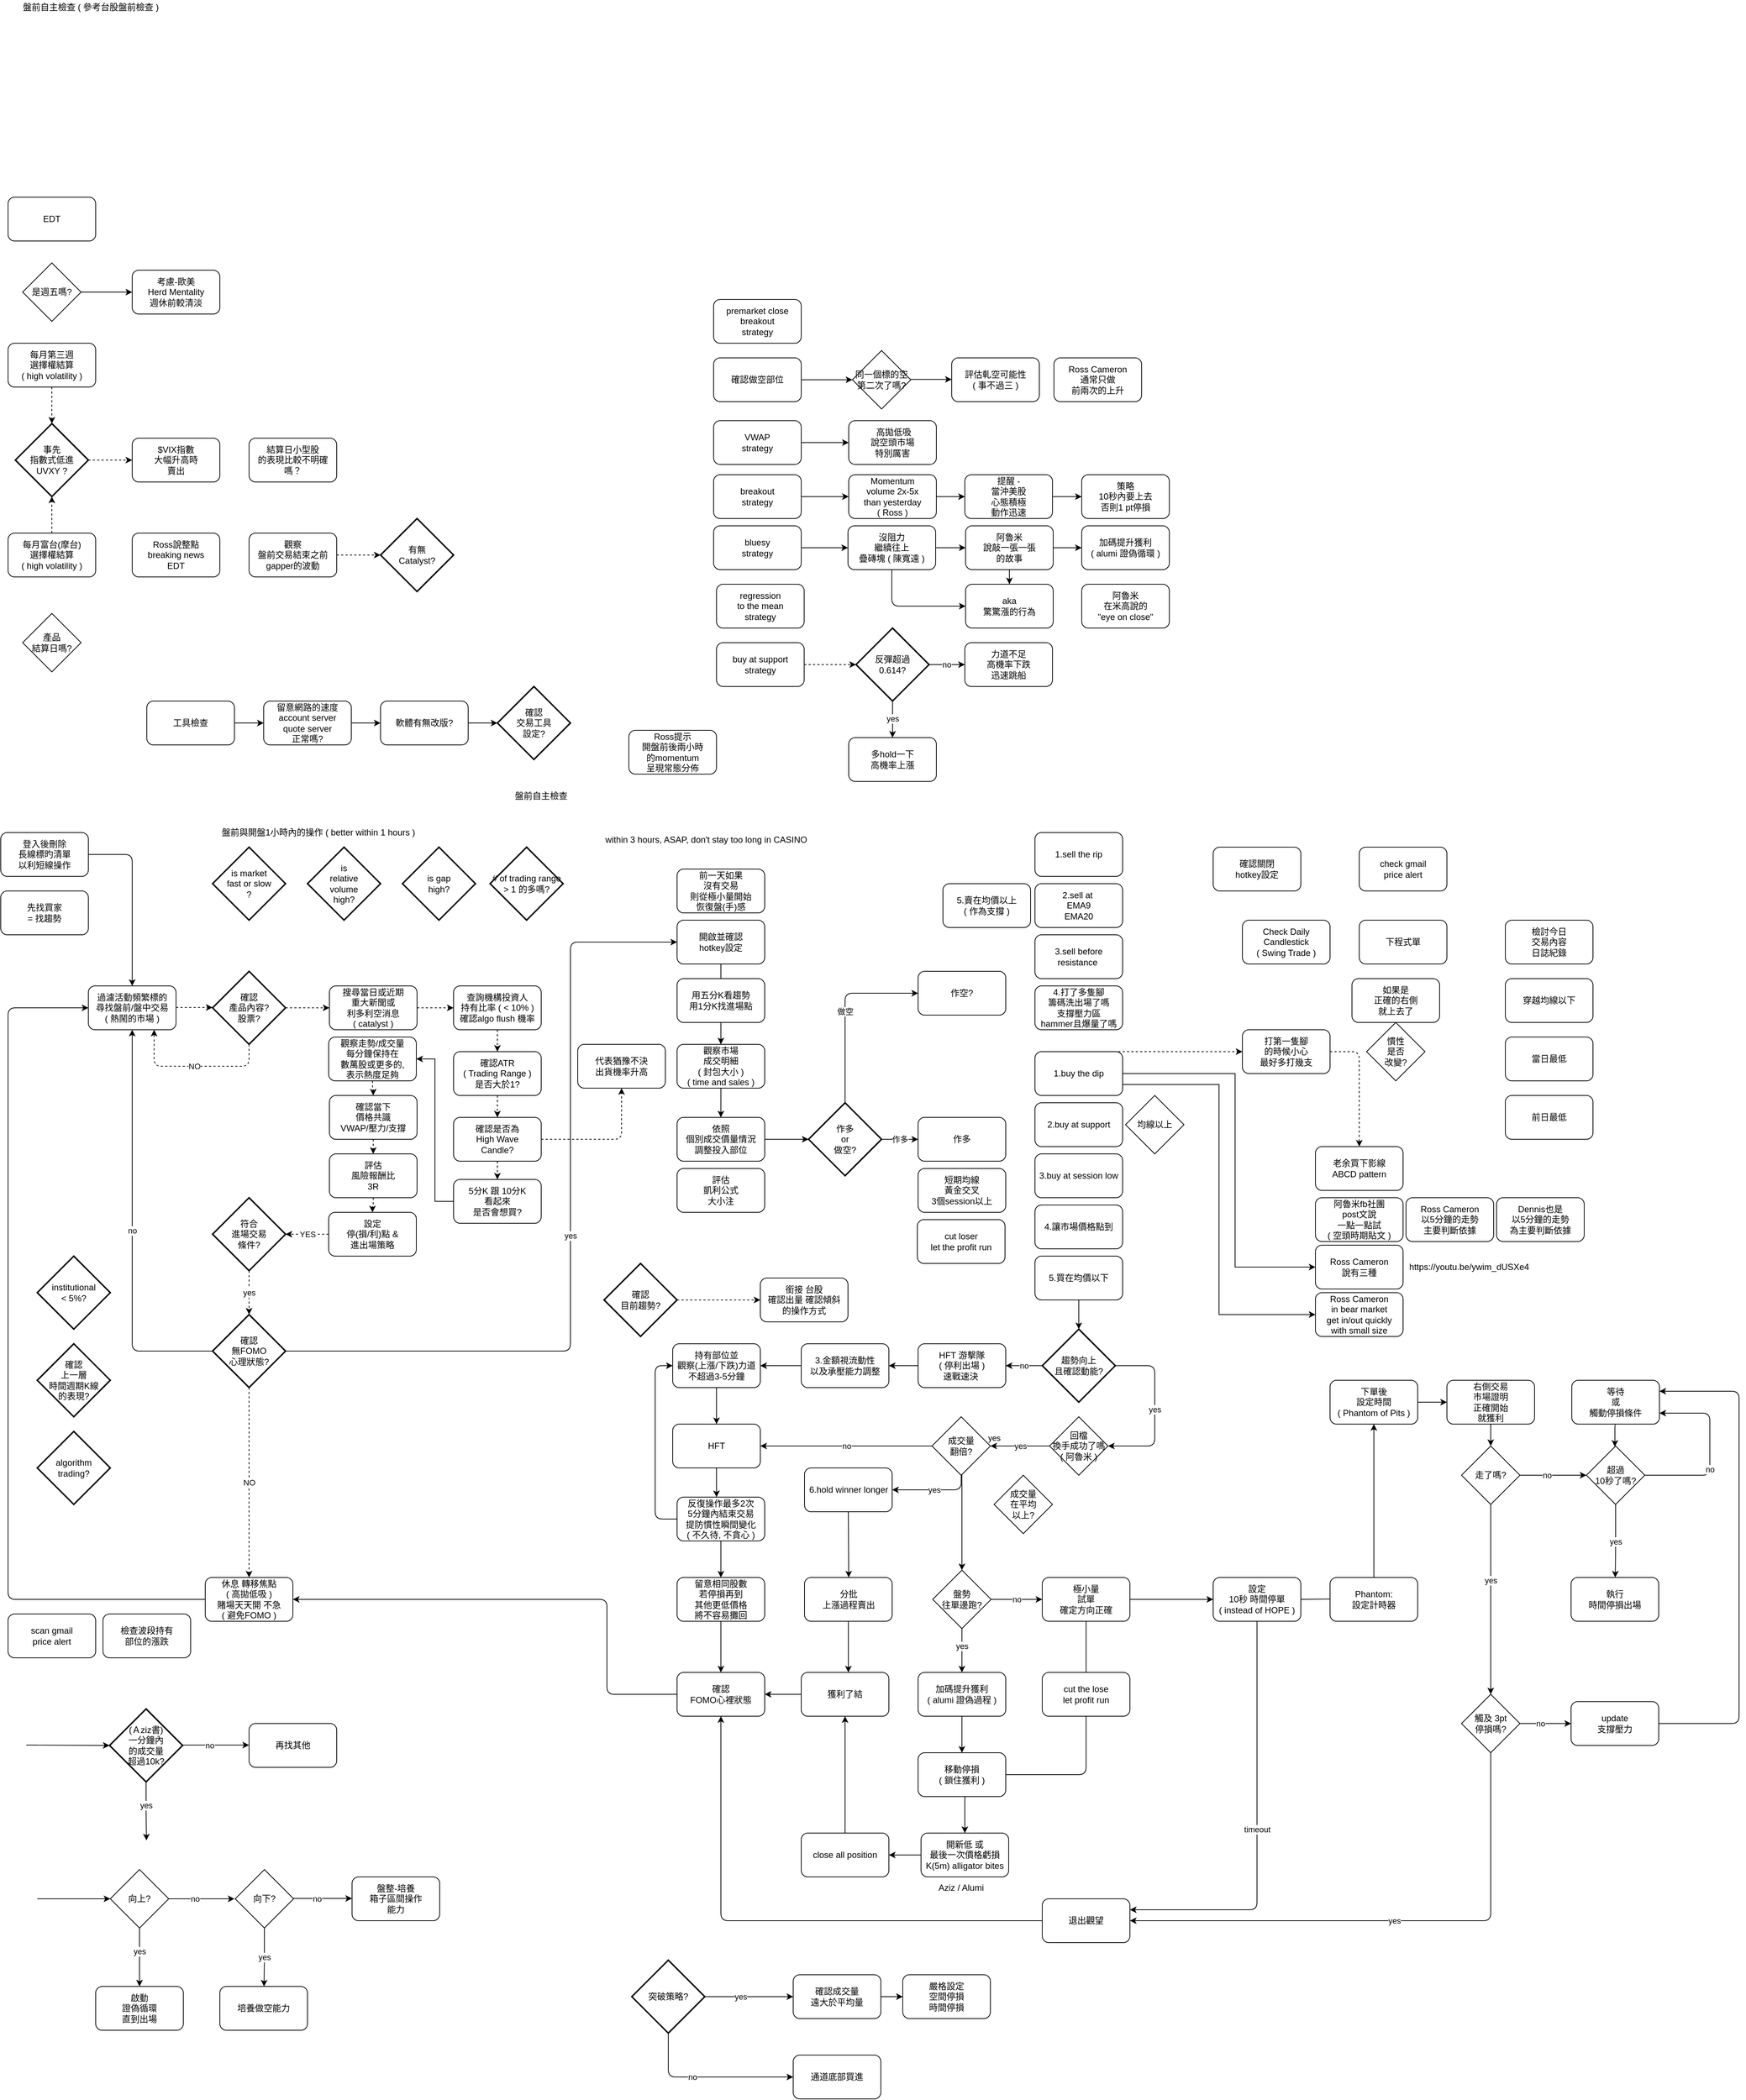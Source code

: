 <mxfile version="21.7.5" type="device" pages="3">
  <diagram id="2W2IRHp-vWOM0x0aQLfi" name="US trades">
    <mxGraphModel dx="1434" dy="1959" grid="1" gridSize="10" guides="1" tooltips="1" connect="1" arrows="1" fold="1" page="1" pageScale="1" pageWidth="827" pageHeight="1169" math="0" shadow="0">
      <root>
        <mxCell id="0" />
        <mxCell id="1" parent="0" />
        <mxCell id="skBQHpanSOeN_9HQ8_Ik-1" value="過濾活動頻繁標的&lt;br&gt;尋找盤前/盤中交易&lt;br&gt;( 熱鬧的市場 )&lt;br&gt;" style="rounded=1;whiteSpace=wrap;html=1;" parent="1" vertex="1">
          <mxGeometry x="140" y="230" width="120" height="60" as="geometry" />
        </mxCell>
        <mxCell id="skBQHpanSOeN_9HQ8_Ik-3" value="登入後刪除&lt;br&gt;長線標旳清單&lt;br&gt;以利短線操作" style="rounded=1;whiteSpace=wrap;html=1;" parent="1" vertex="1">
          <mxGeometry x="20" y="20" width="120" height="60" as="geometry" />
        </mxCell>
        <mxCell id="skBQHpanSOeN_9HQ8_Ik-4" value="" style="edgeStyle=elbowEdgeStyle;elbow=horizontal;endArrow=classic;html=1;exitX=1;exitY=0.5;exitDx=0;exitDy=0;entryX=0.5;entryY=0;entryDx=0;entryDy=0;" parent="1" source="skBQHpanSOeN_9HQ8_Ik-3" target="skBQHpanSOeN_9HQ8_Ik-1" edge="1">
          <mxGeometry width="50" height="50" relative="1" as="geometry">
            <mxPoint x="330" y="160" as="sourcePoint" />
            <mxPoint x="380" y="110" as="targetPoint" />
            <Array as="points">
              <mxPoint x="200" y="50" />
            </Array>
          </mxGeometry>
        </mxCell>
        <mxCell id="skBQHpanSOeN_9HQ8_Ik-5" value="查詢機構投資人&lt;br&gt;持有比率 ( &amp;lt; 10% )&lt;br&gt;確認algo flush 機率" style="rounded=1;whiteSpace=wrap;html=1;" parent="1" vertex="1">
          <mxGeometry x="640" y="230" width="120" height="60" as="geometry" />
        </mxCell>
        <mxCell id="skBQHpanSOeN_9HQ8_Ik-7" value="搜尋當日或近期&lt;br&gt;重大新聞或&lt;br&gt;利多利空消息&lt;br&gt;( catalyst )" style="rounded=1;whiteSpace=wrap;html=1;" parent="1" vertex="1">
          <mxGeometry x="470" y="230" width="120" height="60" as="geometry" />
        </mxCell>
        <mxCell id="skBQHpanSOeN_9HQ8_Ik-9" value="確認ATR&lt;br&gt;( Trading Range )&lt;br&gt;是否大於1?" style="rounded=1;whiteSpace=wrap;html=1;" parent="1" vertex="1">
          <mxGeometry x="640" y="320" width="120" height="60" as="geometry" />
        </mxCell>
        <mxCell id="skBQHpanSOeN_9HQ8_Ik-11" value="檢查波段持有&lt;br&gt;部位的漲跌" style="rounded=1;whiteSpace=wrap;html=1;" parent="1" vertex="1">
          <mxGeometry x="160" y="1090" width="120" height="60" as="geometry" />
        </mxCell>
        <mxCell id="skBQHpanSOeN_9HQ8_Ik-13" value="觀察走勢/成交量&lt;br&gt;每分鐘保持在&lt;br&gt;數萬股或更多的,&lt;br&gt;表示熱度足夠" style="rounded=1;whiteSpace=wrap;html=1;" parent="1" vertex="1">
          <mxGeometry x="469" y="300" width="120" height="60" as="geometry" />
        </mxCell>
        <mxCell id="skBQHpanSOeN_9HQ8_Ik-17" value="依照&lt;br&gt;個別成交價量情況&lt;br&gt;調整投入部位" style="rounded=1;whiteSpace=wrap;html=1;" parent="1" vertex="1">
          <mxGeometry x="946" y="410" width="120" height="60" as="geometry" />
        </mxCell>
        <mxCell id="skBQHpanSOeN_9HQ8_Ik-19" value="作多" style="rounded=1;whiteSpace=wrap;html=1;" parent="1" vertex="1">
          <mxGeometry x="1276" y="410" width="120" height="60" as="geometry" />
        </mxCell>
        <mxCell id="skBQHpanSOeN_9HQ8_Ik-20" value="作多&lt;br&gt;or&lt;br&gt;做空?" style="strokeWidth=2;html=1;shape=mxgraph.flowchart.decision;whiteSpace=wrap;" parent="1" vertex="1">
          <mxGeometry x="1126" y="390" width="100" height="100" as="geometry" />
        </mxCell>
        <mxCell id="skBQHpanSOeN_9HQ8_Ik-21" value="" style="edgeStyle=elbowEdgeStyle;elbow=horizontal;endArrow=classic;html=1;exitX=0.5;exitY=1;exitDx=0;exitDy=0;" parent="1" source="EkM0skgZJjpNYzMxfoZq-1" target="0viMkFpUtA3ro9ZAQS6A-8" edge="1">
          <mxGeometry width="50" height="50" relative="1" as="geometry">
            <mxPoint x="1016" y="390" as="sourcePoint" />
            <mxPoint x="1016" y="430" as="targetPoint" />
            <Array as="points" />
          </mxGeometry>
        </mxCell>
        <mxCell id="skBQHpanSOeN_9HQ8_Ik-23" value="作多" style="edgeStyle=elbowEdgeStyle;elbow=horizontal;endArrow=classic;html=1;startArrow=none;exitX=1;exitY=0.5;exitDx=0;exitDy=0;exitPerimeter=0;entryX=0;entryY=0.5;entryDx=0;entryDy=0;" parent="1" source="skBQHpanSOeN_9HQ8_Ik-20" target="skBQHpanSOeN_9HQ8_Ik-19" edge="1">
          <mxGeometry width="50" height="50" relative="1" as="geometry">
            <mxPoint x="1286" y="440" as="sourcePoint" />
            <mxPoint x="1276" y="340" as="targetPoint" />
            <Array as="points" />
          </mxGeometry>
        </mxCell>
        <mxCell id="skBQHpanSOeN_9HQ8_Ik-26" value="1.buy the dip" style="rounded=1;whiteSpace=wrap;html=1;align=center;" parent="1" vertex="1">
          <mxGeometry x="1436" y="320" width="120" height="60" as="geometry" />
        </mxCell>
        <mxCell id="skBQHpanSOeN_9HQ8_Ik-27" value="2.buy at support" style="rounded=1;whiteSpace=wrap;html=1;" parent="1" vertex="1">
          <mxGeometry x="1436" y="390" width="120" height="60" as="geometry" />
        </mxCell>
        <mxCell id="skBQHpanSOeN_9HQ8_Ik-29" value="做空" style="edgeStyle=elbowEdgeStyle;elbow=horizontal;endArrow=classic;html=1;entryX=0;entryY=0.5;entryDx=0;entryDy=0;exitX=0.5;exitY=0;exitDx=0;exitDy=0;exitPerimeter=0;" parent="1" source="skBQHpanSOeN_9HQ8_Ik-20" target="skBQHpanSOeN_9HQ8_Ik-24" edge="1">
          <mxGeometry width="50" height="50" relative="1" as="geometry">
            <mxPoint x="1026" y="190" as="sourcePoint" />
            <mxPoint x="1486" y="340" as="targetPoint" />
            <Array as="points">
              <mxPoint x="1176" y="300" />
            </Array>
          </mxGeometry>
        </mxCell>
        <mxCell id="skBQHpanSOeN_9HQ8_Ik-30" value="持有部位並&lt;br&gt;觀察(上漲/下跌)力道&lt;br&gt;不超過3-5分鐘" style="rounded=1;whiteSpace=wrap;html=1;" parent="1" vertex="1">
          <mxGeometry x="940" y="720" width="120" height="60" as="geometry" />
        </mxCell>
        <mxCell id="skBQHpanSOeN_9HQ8_Ik-31" value="" style="edgeStyle=elbowEdgeStyle;elbow=horizontal;endArrow=classic;html=1;exitX=0.5;exitY=1;exitDx=0;exitDy=0;entryX=0.5;entryY=0;entryDx=0;entryDy=0;entryPerimeter=0;" parent="1" source="Uu_KWGpfgqPLzKU3aUC3-20" target="VhhBP-Niib41JX8jMxsJ-1" edge="1">
          <mxGeometry width="50" height="50" relative="1" as="geometry">
            <mxPoint x="1005.83" y="480" as="sourcePoint" />
            <mxPoint x="1066" y="500" as="targetPoint" />
            <Array as="points" />
          </mxGeometry>
        </mxCell>
        <mxCell id="skBQHpanSOeN_9HQ8_Ik-32" value="HFT&amp;nbsp;游擊隊&lt;br&gt;( 停利出場 )&lt;br&gt;速戰速決&amp;nbsp;" style="rounded=1;whiteSpace=wrap;html=1;" parent="1" vertex="1">
          <mxGeometry x="1276" y="720" width="120" height="60" as="geometry" />
        </mxCell>
        <mxCell id="skBQHpanSOeN_9HQ8_Ik-33" value="分批&lt;br&gt;上漲過程賣出" style="rounded=1;whiteSpace=wrap;html=1;" parent="1" vertex="1">
          <mxGeometry x="1120.5" y="1040" width="120" height="60" as="geometry" />
        </mxCell>
        <mxCell id="skBQHpanSOeN_9HQ8_Ik-34" value="" style="edgeStyle=elbowEdgeStyle;elbow=vertical;endArrow=classic;html=1;entryX=1;entryY=0.5;entryDx=0;entryDy=0;" parent="1" source="skBQHpanSOeN_9HQ8_Ik-32" target="VhhBP-Niib41JX8jMxsJ-7" edge="1">
          <mxGeometry width="50" height="50" relative="1" as="geometry">
            <mxPoint x="1166" y="700" as="sourcePoint" />
            <mxPoint x="1226" y="670" as="targetPoint" />
            <Array as="points" />
          </mxGeometry>
        </mxCell>
        <mxCell id="skBQHpanSOeN_9HQ8_Ik-24" value="作空?" style="rounded=1;whiteSpace=wrap;html=1;" parent="1" vertex="1">
          <mxGeometry x="1276" y="210" width="120" height="60" as="geometry" />
        </mxCell>
        <mxCell id="skBQHpanSOeN_9HQ8_Ik-43" value="yes" style="edgeStyle=elbowEdgeStyle;elbow=horizontal;endArrow=classic;html=1;dashed=1;entryX=0.5;entryY=0;entryDx=0;entryDy=0;entryPerimeter=0;exitX=0.5;exitY=1;exitDx=0;exitDy=0;exitPerimeter=0;" parent="1" source="ZMTA7PW-a7Co3rukDNKd-3" target="C_OK-YuIfiXgKfMNKGLl-3" edge="1">
          <mxGeometry width="50" height="50" relative="1" as="geometry">
            <mxPoint x="300" y="540" as="sourcePoint" />
            <mxPoint x="430" y="370" as="targetPoint" />
            <Array as="points">
              <mxPoint x="360" y="660" />
              <mxPoint x="230" y="340" />
            </Array>
          </mxGeometry>
        </mxCell>
        <mxCell id="skBQHpanSOeN_9HQ8_Ik-45" value="反復操作最多2次&lt;br&gt;5分鐘內結束交易&lt;br&gt;提防慣性瞬間變化&lt;br&gt;( 不久待, 不貪心 )" style="rounded=1;whiteSpace=wrap;html=1;" parent="1" vertex="1">
          <mxGeometry x="946" y="930" width="120" height="60" as="geometry" />
        </mxCell>
        <mxCell id="skBQHpanSOeN_9HQ8_Ik-47" value="" style="edgeStyle=elbowEdgeStyle;elbow=horizontal;endArrow=classic;html=1;exitX=0;exitY=0.5;exitDx=0;exitDy=0;" parent="1" source="skBQHpanSOeN_9HQ8_Ik-45" target="skBQHpanSOeN_9HQ8_Ik-30" edge="1">
          <mxGeometry width="50" height="50" relative="1" as="geometry">
            <mxPoint x="1076" y="610" as="sourcePoint" />
            <mxPoint x="1276" y="580" as="targetPoint" />
            <Array as="points">
              <mxPoint x="916" y="600" />
            </Array>
          </mxGeometry>
        </mxCell>
        <mxCell id="skBQHpanSOeN_9HQ8_Ik-48" value="休息 轉移焦點&lt;br&gt;( 高拋低吸 )&lt;br&gt;賭場天天開 不急&lt;br&gt;( 避免FOMO )" style="rounded=1;whiteSpace=wrap;html=1;" parent="1" vertex="1">
          <mxGeometry x="300" y="1040" width="120" height="60" as="geometry" />
        </mxCell>
        <mxCell id="skBQHpanSOeN_9HQ8_Ik-49" value="" style="edgeStyle=elbowEdgeStyle;elbow=horizontal;endArrow=classic;html=1;exitX=0.5;exitY=1;exitDx=0;exitDy=0;entryX=0.5;entryY=0;entryDx=0;entryDy=0;" parent="1" source="skBQHpanSOeN_9HQ8_Ik-45" target="Uu_KWGpfgqPLzKU3aUC3-11" edge="1">
          <mxGeometry width="50" height="50" relative="1" as="geometry">
            <mxPoint x="1016" y="720" as="sourcePoint" />
            <mxPoint x="1006" y="940" as="targetPoint" />
            <Array as="points" />
          </mxGeometry>
        </mxCell>
        <mxCell id="skBQHpanSOeN_9HQ8_Ik-50" value="" style="edgeStyle=elbowEdgeStyle;elbow=horizontal;endArrow=classic;html=1;entryX=0;entryY=0.5;entryDx=0;entryDy=0;exitX=0;exitY=0.5;exitDx=0;exitDy=0;" parent="1" source="skBQHpanSOeN_9HQ8_Ik-48" target="skBQHpanSOeN_9HQ8_Ik-1" edge="1">
          <mxGeometry width="50" height="50" relative="1" as="geometry">
            <mxPoint x="150" y="650" as="sourcePoint" />
            <mxPoint x="150" y="450" as="targetPoint" />
            <Array as="points">
              <mxPoint x="30" y="480" />
            </Array>
          </mxGeometry>
        </mxCell>
        <mxCell id="skBQHpanSOeN_9HQ8_Ik-59" value="盤前與開盤1小時內的操作 ( better within 1 hours )" style="text;html=1;strokeColor=none;fillColor=none;align=center;verticalAlign=middle;whiteSpace=wrap;rounded=0;dashed=1;" parent="1" vertex="1">
          <mxGeometry x="320" y="10" width="270" height="20" as="geometry" />
        </mxCell>
        <mxCell id="skBQHpanSOeN_9HQ8_Ik-60" value="scan gmail&lt;br&gt;price alert" style="rounded=1;whiteSpace=wrap;html=1;" parent="1" vertex="1">
          <mxGeometry x="30" y="1090" width="120" height="60" as="geometry" />
        </mxCell>
        <mxCell id="_6fpKBOjLZMXCEf4Lv_I-1" value="1.sell the rip" style="rounded=1;whiteSpace=wrap;html=1;" parent="1" vertex="1">
          <mxGeometry x="1436" y="20" width="120" height="60" as="geometry" />
        </mxCell>
        <mxCell id="C_OK-YuIfiXgKfMNKGLl-2" value="yes" style="edgeStyle=elbowEdgeStyle;elbow=horizontal;endArrow=classic;html=1;exitX=1;exitY=0.5;exitDx=0;exitDy=0;exitPerimeter=0;entryX=0;entryY=0.5;entryDx=0;entryDy=0;" parent="1" source="C_OK-YuIfiXgKfMNKGLl-3" target="EkM0skgZJjpNYzMxfoZq-1" edge="1">
          <mxGeometry width="50" height="50" relative="1" as="geometry">
            <mxPoint x="220" y="500" as="sourcePoint" />
            <mxPoint x="946" y="70" as="targetPoint" />
            <Array as="points">
              <mxPoint x="800" y="400" />
              <mxPoint x="490" y="740" />
              <mxPoint x="810" y="280" />
              <mxPoint x="420" y="760" />
              <mxPoint x="800" y="320" />
              <mxPoint x="180" y="830" />
            </Array>
          </mxGeometry>
        </mxCell>
        <mxCell id="C_OK-YuIfiXgKfMNKGLl-3" value="確認&lt;br&gt;無FOMO&lt;br&gt;心理狀態?" style="strokeWidth=2;html=1;shape=mxgraph.flowchart.decision;whiteSpace=wrap;" parent="1" vertex="1">
          <mxGeometry x="310" y="680" width="100" height="100" as="geometry" />
        </mxCell>
        <mxCell id="C_OK-YuIfiXgKfMNKGLl-4" value="no" style="edgeStyle=elbowEdgeStyle;elbow=horizontal;endArrow=classic;html=1;entryX=0.5;entryY=1;entryDx=0;entryDy=0;" parent="1" source="C_OK-YuIfiXgKfMNKGLl-3" target="skBQHpanSOeN_9HQ8_Ik-1" edge="1">
          <mxGeometry width="50" height="50" relative="1" as="geometry">
            <mxPoint x="530" y="740" as="sourcePoint" />
            <mxPoint x="210" y="600" as="targetPoint" />
            <Array as="points">
              <mxPoint x="200" y="500" />
            </Array>
          </mxGeometry>
        </mxCell>
        <mxCell id="W_NOA3347FtvShPqdSyt-1" value="評估&lt;br&gt;風險報酬比&lt;br&gt;3R" style="rounded=1;whiteSpace=wrap;html=1;" parent="1" vertex="1">
          <mxGeometry x="470" y="460" width="120" height="60" as="geometry" />
        </mxCell>
        <mxCell id="eWIeHxmlQqAwC8VUloCX-1" value="within 3 hours, ASAP, don&#39;t stay too long in CASINO" style="text;html=1;strokeColor=none;fillColor=none;align=center;verticalAlign=middle;whiteSpace=wrap;rounded=0;dashed=1;" parent="1" vertex="1">
          <mxGeometry x="846" y="20" width="280" height="20" as="geometry" />
        </mxCell>
        <mxCell id="VhhBP-Niib41JX8jMxsJ-1" value="趨勢向上&lt;br&gt;且確認動能?" style="strokeWidth=2;html=1;shape=mxgraph.flowchart.decision;whiteSpace=wrap;" parent="1" vertex="1">
          <mxGeometry x="1446" y="700" width="100" height="100" as="geometry" />
        </mxCell>
        <mxCell id="VhhBP-Niib41JX8jMxsJ-2" value="no" style="edgeStyle=elbowEdgeStyle;elbow=horizontal;endArrow=classic;html=1;exitX=0;exitY=0.5;exitDx=0;exitDy=0;exitPerimeter=0;" parent="1" source="VhhBP-Niib41JX8jMxsJ-1" target="skBQHpanSOeN_9HQ8_Ik-32" edge="1">
          <mxGeometry width="50" height="50" relative="1" as="geometry">
            <mxPoint x="1016" y="540" as="sourcePoint" />
            <mxPoint x="1076" y="550" as="targetPoint" />
            <Array as="points" />
          </mxGeometry>
        </mxCell>
        <mxCell id="VhhBP-Niib41JX8jMxsJ-5" value="yes" style="edgeStyle=elbowEdgeStyle;elbow=vertical;endArrow=classic;html=1;exitX=1;exitY=0.5;exitDx=0;exitDy=0;exitPerimeter=0;entryX=1;entryY=0.5;entryDx=0;entryDy=0;" parent="1" source="VhhBP-Niib41JX8jMxsJ-1" target="owlTr-YlEEa1qPWzq2FL-2" edge="1">
          <mxGeometry width="50" height="50" relative="1" as="geometry">
            <mxPoint x="1506" y="800" as="sourcePoint" />
            <mxPoint x="1500" y="840" as="targetPoint" />
            <Array as="points">
              <mxPoint x="1600" y="830" />
            </Array>
          </mxGeometry>
        </mxCell>
        <mxCell id="VhhBP-Niib41JX8jMxsJ-6" value="" style="edgeStyle=elbowEdgeStyle;elbow=vertical;endArrow=classic;html=1;" parent="1" source="skBQHpanSOeN_9HQ8_Ik-30" target="u6-GuaqWwv9v-J1z-GwI-6" edge="1">
          <mxGeometry width="50" height="50" relative="1" as="geometry">
            <mxPoint x="1286" y="760" as="sourcePoint" />
            <mxPoint x="1006" y="830" as="targetPoint" />
            <Array as="points">
              <mxPoint x="1006" y="730" />
            </Array>
          </mxGeometry>
        </mxCell>
        <mxCell id="VhhBP-Niib41JX8jMxsJ-7" value="3.金額視流動性&lt;br&gt;以及承壓能力調整" style="rounded=1;whiteSpace=wrap;html=1;" parent="1" vertex="1">
          <mxGeometry x="1116" y="720" width="120" height="60" as="geometry" />
        </mxCell>
        <mxCell id="VhhBP-Niib41JX8jMxsJ-9" value="" style="edgeStyle=elbowEdgeStyle;elbow=vertical;endArrow=classic;html=1;entryX=1;entryY=0.5;entryDx=0;entryDy=0;exitX=0;exitY=0.5;exitDx=0;exitDy=0;" parent="1" source="VhhBP-Niib41JX8jMxsJ-7" target="skBQHpanSOeN_9HQ8_Ik-30" edge="1">
          <mxGeometry width="50" height="50" relative="1" as="geometry">
            <mxPoint x="1346" y="730" as="sourcePoint" />
            <mxPoint x="1236" y="680" as="targetPoint" />
            <Array as="points" />
          </mxGeometry>
        </mxCell>
        <mxCell id="VhhBP-Niib41JX8jMxsJ-10" value="加碼提升獲利&lt;br&gt;( alumi 證偽過程 )" style="rounded=1;whiteSpace=wrap;html=1;" parent="1" vertex="1">
          <mxGeometry x="1276" y="1170" width="120" height="60" as="geometry" />
        </mxCell>
        <mxCell id="VhhBP-Niib41JX8jMxsJ-12" value="yes" style="edgeStyle=elbowEdgeStyle;elbow=vertical;endArrow=classic;html=1;entryX=0.5;entryY=0;entryDx=0;entryDy=0;" parent="1" source="u6-GuaqWwv9v-J1z-GwI-2" target="wbfNIDW1-kOJPG0rf3Xk-1" edge="1">
          <mxGeometry x="-1" y="67" width="50" height="50" relative="1" as="geometry">
            <mxPoint x="1336" y="1000" as="sourcePoint" />
            <mxPoint x="1336" y="1060" as="targetPoint" />
            <Array as="points">
              <mxPoint x="1336" y="1030" />
            </Array>
            <mxPoint x="-23" y="-50" as="offset" />
          </mxGeometry>
        </mxCell>
        <mxCell id="VhhBP-Niib41JX8jMxsJ-15" value="確認&lt;br&gt;FOMO心裡狀態" style="rounded=1;whiteSpace=wrap;html=1;" parent="1" vertex="1">
          <mxGeometry x="946" y="1170" width="120" height="60" as="geometry" />
        </mxCell>
        <mxCell id="VhhBP-Niib41JX8jMxsJ-16" value="" style="edgeStyle=elbowEdgeStyle;elbow=horizontal;endArrow=classic;html=1;entryX=1;entryY=0.5;entryDx=0;entryDy=0;exitX=0;exitY=0.5;exitDx=0;exitDy=0;" parent="1" source="VhhBP-Niib41JX8jMxsJ-15" target="skBQHpanSOeN_9HQ8_Ik-48" edge="1">
          <mxGeometry width="50" height="50" relative="1" as="geometry">
            <mxPoint x="210" y="1070" as="sourcePoint" />
            <mxPoint x="200" y="1400" as="targetPoint" />
            <Array as="points">
              <mxPoint x="850" y="1050" />
              <mxPoint x="-680" y="1360" />
            </Array>
          </mxGeometry>
        </mxCell>
        <mxCell id="VhhBP-Niib41JX8jMxsJ-17" value="移動停損&lt;br&gt;( 鎖住獲利 )" style="rounded=1;whiteSpace=wrap;html=1;" parent="1" vertex="1">
          <mxGeometry x="1276" y="1280" width="120" height="60" as="geometry" />
        </mxCell>
        <mxCell id="VhhBP-Niib41JX8jMxsJ-18" value="" style="edgeStyle=elbowEdgeStyle;elbow=vertical;endArrow=classic;html=1;entryX=0.5;entryY=0;entryDx=0;entryDy=0;" parent="1" source="VhhBP-Niib41JX8jMxsJ-10" target="VhhBP-Niib41JX8jMxsJ-17" edge="1">
          <mxGeometry width="50" height="50" relative="1" as="geometry">
            <mxPoint x="1456" y="1020" as="sourcePoint" />
            <mxPoint x="1386" y="1020" as="targetPoint" />
            <Array as="points" />
          </mxGeometry>
        </mxCell>
        <mxCell id="VhhBP-Niib41JX8jMxsJ-19" value="獲利了結" style="rounded=1;whiteSpace=wrap;html=1;" parent="1" vertex="1">
          <mxGeometry x="1116" y="1170" width="120" height="60" as="geometry" />
        </mxCell>
        <mxCell id="VhhBP-Niib41JX8jMxsJ-20" value="" style="edgeStyle=elbowEdgeStyle;elbow=horizontal;endArrow=classic;html=1;exitX=0;exitY=0.5;exitDx=0;exitDy=0;" parent="1" source="VhhBP-Niib41JX8jMxsJ-19" target="VhhBP-Niib41JX8jMxsJ-15" edge="1">
          <mxGeometry width="50" height="50" relative="1" as="geometry">
            <mxPoint x="1016" y="1050" as="sourcePoint" />
            <mxPoint x="1016" y="1120" as="targetPoint" />
            <Array as="points" />
          </mxGeometry>
        </mxCell>
        <mxCell id="VhhBP-Niib41JX8jMxsJ-21" value="" style="edgeStyle=elbowEdgeStyle;elbow=horizontal;endArrow=classic;html=1;exitX=0.5;exitY=1;exitDx=0;exitDy=0;" parent="1" source="skBQHpanSOeN_9HQ8_Ik-33" target="VhhBP-Niib41JX8jMxsJ-19" edge="1">
          <mxGeometry width="50" height="50" relative="1" as="geometry">
            <mxPoint x="1126" y="1100" as="sourcePoint" />
            <mxPoint x="1076" y="1100" as="targetPoint" />
            <Array as="points" />
          </mxGeometry>
        </mxCell>
        <mxCell id="VhhBP-Niib41JX8jMxsJ-22" value="" style="edgeStyle=elbowEdgeStyle;elbow=vertical;endArrow=classic;html=1;" parent="1" source="VhhBP-Niib41JX8jMxsJ-17" edge="1">
          <mxGeometry width="50" height="50" relative="1" as="geometry">
            <mxPoint x="1186" y="1050" as="sourcePoint" />
            <mxPoint x="1340" y="1390" as="targetPoint" />
            <Array as="points">
              <mxPoint x="1336" y="1330" />
            </Array>
          </mxGeometry>
        </mxCell>
        <mxCell id="VhhBP-Niib41JX8jMxsJ-23" value="確認&lt;br&gt;產品內容?&lt;br&gt;股票?" style="strokeWidth=2;html=1;shape=mxgraph.flowchart.decision;whiteSpace=wrap;" parent="1" vertex="1">
          <mxGeometry x="310" y="210" width="100" height="100" as="geometry" />
        </mxCell>
        <mxCell id="VhhBP-Niib41JX8jMxsJ-27" value="確認&lt;br&gt;交易工具&lt;br&gt;設定?" style="strokeWidth=2;html=1;shape=mxgraph.flowchart.decision;whiteSpace=wrap;" parent="1" vertex="1">
          <mxGeometry x="700" y="-180" width="100" height="100" as="geometry" />
        </mxCell>
        <mxCell id="EkM0skgZJjpNYzMxfoZq-1" value="開啟並確認&lt;br&gt;hotkey設定" style="rounded=1;whiteSpace=wrap;html=1;" parent="1" vertex="1">
          <mxGeometry x="946" y="140" width="120" height="60" as="geometry" />
        </mxCell>
        <mxCell id="EkM0skgZJjpNYzMxfoZq-2" value="" style="edgeStyle=elbowEdgeStyle;elbow=horizontal;endArrow=classic;html=1;entryX=0;entryY=0.5;entryDx=0;entryDy=0;exitX=1;exitY=0.5;exitDx=0;exitDy=0;entryPerimeter=0;" parent="1" source="skBQHpanSOeN_9HQ8_Ik-17" target="skBQHpanSOeN_9HQ8_Ik-20" edge="1">
          <mxGeometry width="50" height="50" relative="1" as="geometry">
            <mxPoint x="1076" y="560" as="sourcePoint" />
            <mxPoint x="1126" y="460" as="targetPoint" />
            <Array as="points">
              <mxPoint x="1100" y="440" />
              <mxPoint x="1006" y="500" />
            </Array>
          </mxGeometry>
        </mxCell>
        <mxCell id="EkM0skgZJjpNYzMxfoZq-3" value="確認關閉&lt;br&gt;hotkey設定" style="rounded=1;whiteSpace=wrap;html=1;" parent="1" vertex="1">
          <mxGeometry x="1680" y="40" width="120" height="60" as="geometry" />
        </mxCell>
        <mxCell id="1WfiTx5VEYkJO1Hu9jlq-1" value="Check Daily Candlestick&lt;br&gt;( Swing Trade )" style="rounded=1;whiteSpace=wrap;html=1;" parent="1" vertex="1">
          <mxGeometry x="1720" y="140" width="120" height="60" as="geometry" />
        </mxCell>
        <mxCell id="1WfiTx5VEYkJO1Hu9jlq-2" value="3.buy at session low" style="rounded=1;whiteSpace=wrap;html=1;" parent="1" vertex="1">
          <mxGeometry x="1436" y="460" width="120" height="60" as="geometry" />
        </mxCell>
        <mxCell id="skBQHpanSOeN_9HQ8_Ik-28" value="4.讓市場價格點到" style="rounded=1;whiteSpace=wrap;html=1;" parent="1" vertex="1">
          <mxGeometry x="1436" y="530" width="120" height="60" as="geometry" />
        </mxCell>
        <mxCell id="Knp_QD3zdvXwg-ZzL5qu-1" value="每月第三週&lt;br&gt;選擇權結算&lt;br&gt;( high volatility )" style="rounded=1;whiteSpace=wrap;html=1;" parent="1" vertex="1">
          <mxGeometry x="30" y="-650" width="120" height="60" as="geometry" />
        </mxCell>
        <mxCell id="Knp_QD3zdvXwg-ZzL5qu-2" value="事先&lt;br&gt;指數式低進&lt;br&gt;UVXY ?" style="strokeWidth=2;html=1;shape=mxgraph.flowchart.decision;whiteSpace=wrap;" parent="1" vertex="1">
          <mxGeometry x="40" y="-540" width="100" height="100" as="geometry" />
        </mxCell>
        <mxCell id="Knp_QD3zdvXwg-ZzL5qu-3" value="" style="edgeStyle=elbowEdgeStyle;elbow=horizontal;endArrow=classic;html=1;dashed=1;" parent="1" source="Knp_QD3zdvXwg-ZzL5qu-1" target="Knp_QD3zdvXwg-ZzL5qu-2" edge="1">
          <mxGeometry width="50" height="50" relative="1" as="geometry">
            <mxPoint x="-110" y="-490.5" as="sourcePoint" />
            <mxPoint x="-60" y="-490.5" as="targetPoint" />
            <Array as="points">
              <mxPoint x="90" y="-570" />
              <mxPoint x="-100" y="-490.5" />
            </Array>
          </mxGeometry>
        </mxCell>
        <mxCell id="Knp_QD3zdvXwg-ZzL5qu-4" value="" style="edgeStyle=elbowEdgeStyle;elbow=horizontal;endArrow=classic;html=1;dashed=1;" parent="1" source="Knp_QD3zdvXwg-ZzL5qu-2" target="Knp_QD3zdvXwg-ZzL5qu-5" edge="1">
          <mxGeometry width="50" height="50" relative="1" as="geometry">
            <mxPoint x="50" y="-490.5" as="sourcePoint" />
            <mxPoint x="110" y="-490.5" as="targetPoint" />
            <Array as="points">
              <mxPoint x="70" y="-490.5" />
            </Array>
          </mxGeometry>
        </mxCell>
        <mxCell id="Knp_QD3zdvXwg-ZzL5qu-5" value="$VIX指數&lt;br&gt;大幅升高時&lt;br&gt;賣出" style="rounded=1;whiteSpace=wrap;html=1;" parent="1" vertex="1">
          <mxGeometry x="200" y="-520" width="120" height="60" as="geometry" />
        </mxCell>
        <mxCell id="Cetyac1BlZ-1omTwtbpA-1" value="每月富台(摩台)&lt;br&gt;選擇權結算&lt;br&gt;( high volatility )" style="rounded=1;whiteSpace=wrap;html=1;" parent="1" vertex="1">
          <mxGeometry x="30" y="-390" width="120" height="60" as="geometry" />
        </mxCell>
        <mxCell id="Cetyac1BlZ-1omTwtbpA-2" value="" style="edgeStyle=elbowEdgeStyle;elbow=horizontal;endArrow=classic;html=1;dashed=1;entryX=0.5;entryY=1;entryDx=0;entryDy=0;entryPerimeter=0;" parent="1" source="Cetyac1BlZ-1omTwtbpA-1" target="Knp_QD3zdvXwg-ZzL5qu-2" edge="1">
          <mxGeometry width="50" height="50" relative="1" as="geometry">
            <mxPoint x="-100" y="-410.5" as="sourcePoint" />
            <mxPoint x="-40" y="-410.5" as="targetPoint" />
            <Array as="points">
              <mxPoint x="90" y="-400" />
            </Array>
          </mxGeometry>
        </mxCell>
        <mxCell id="ZMTA7PW-a7Co3rukDNKd-1" value="確認當下&lt;br&gt;價格共識&lt;br&gt;VWAP/壓力/支撐" style="rounded=1;whiteSpace=wrap;html=1;" parent="1" vertex="1">
          <mxGeometry x="470" y="380" width="120" height="60" as="geometry" />
        </mxCell>
        <mxCell id="ZMTA7PW-a7Co3rukDNKd-3" value="符合&lt;br&gt;進場交易&lt;br&gt;條件?" style="strokeWidth=2;html=1;shape=mxgraph.flowchart.decision;whiteSpace=wrap;" parent="1" vertex="1">
          <mxGeometry x="310" y="520" width="100" height="100" as="geometry" />
        </mxCell>
        <mxCell id="ZMTA7PW-a7Co3rukDNKd-4" value="YES" style="edgeStyle=elbowEdgeStyle;elbow=horizontal;endArrow=classic;html=1;dashed=1;exitX=0;exitY=0.5;exitDx=0;exitDy=0;entryX=1;entryY=0.5;entryDx=0;entryDy=0;entryPerimeter=0;" parent="1" source="ZMTA7PW-a7Co3rukDNKd-5" target="ZMTA7PW-a7Co3rukDNKd-3" edge="1">
          <mxGeometry width="50" height="50" relative="1" as="geometry">
            <mxPoint x="340" y="720" as="sourcePoint" />
            <mxPoint x="450" y="650" as="targetPoint" />
            <Array as="points" />
          </mxGeometry>
        </mxCell>
        <mxCell id="ZMTA7PW-a7Co3rukDNKd-5" value="設定&lt;br&gt;停(損/利)點 &amp;amp;&lt;br&gt;進出場策略" style="rounded=1;whiteSpace=wrap;html=1;" parent="1" vertex="1">
          <mxGeometry x="469" y="540" width="120" height="60" as="geometry" />
        </mxCell>
        <mxCell id="AaKZ0EF2qf_AE9YELpaL-1" value="" style="edgeStyle=elbowEdgeStyle;elbow=vertical;endArrow=classic;html=1;dashed=1;entryX=0;entryY=0.5;entryDx=0;entryDy=0;entryPerimeter=0;" parent="1" source="skBQHpanSOeN_9HQ8_Ik-1" target="VhhBP-Niib41JX8jMxsJ-23" edge="1">
          <mxGeometry width="50" height="50" relative="1" as="geometry">
            <mxPoint x="270" y="259.5" as="sourcePoint" />
            <mxPoint x="310" y="259.5" as="targetPoint" />
            <Array as="points">
              <mxPoint x="290" y="259.5" />
            </Array>
          </mxGeometry>
        </mxCell>
        <mxCell id="AaKZ0EF2qf_AE9YELpaL-2" value="" style="edgeStyle=elbowEdgeStyle;elbow=vertical;endArrow=classic;html=1;dashed=1;exitX=1;exitY=0.5;exitDx=0;exitDy=0;exitPerimeter=0;" parent="1" source="VhhBP-Niib41JX8jMxsJ-23" edge="1">
          <mxGeometry width="50" height="50" relative="1" as="geometry">
            <mxPoint x="430" y="259.5" as="sourcePoint" />
            <mxPoint x="470" y="259.5" as="targetPoint" />
            <Array as="points">
              <mxPoint x="440" y="260" />
            </Array>
          </mxGeometry>
        </mxCell>
        <mxCell id="AaKZ0EF2qf_AE9YELpaL-3" value="" style="edgeStyle=elbowEdgeStyle;elbow=vertical;endArrow=classic;html=1;dashed=1;exitX=0.5;exitY=1;exitDx=0;exitDy=0;" parent="1" source="skBQHpanSOeN_9HQ8_Ik-5" target="skBQHpanSOeN_9HQ8_Ik-9" edge="1">
          <mxGeometry width="50" height="50" relative="1" as="geometry">
            <mxPoint x="430" y="279.5" as="sourcePoint" />
            <mxPoint x="480" y="279.5" as="targetPoint" />
            <Array as="points" />
          </mxGeometry>
        </mxCell>
        <mxCell id="AaKZ0EF2qf_AE9YELpaL-7" value="NO" style="edgeStyle=elbowEdgeStyle;elbow=horizontal;endArrow=classic;html=1;dashed=1;entryX=0.5;entryY=0;entryDx=0;entryDy=0;exitX=0.5;exitY=1;exitDx=0;exitDy=0;exitPerimeter=0;" parent="1" source="C_OK-YuIfiXgKfMNKGLl-3" target="skBQHpanSOeN_9HQ8_Ik-48" edge="1">
          <mxGeometry width="50" height="50" relative="1" as="geometry">
            <mxPoint x="540" y="780" as="sourcePoint" />
            <mxPoint x="270" y="850" as="targetPoint" />
            <Array as="points">
              <mxPoint x="360" y="920" />
              <mxPoint x="260" y="370" />
            </Array>
          </mxGeometry>
        </mxCell>
        <mxCell id="AaKZ0EF2qf_AE9YELpaL-8" value="" style="edgeStyle=elbowEdgeStyle;elbow=vertical;endArrow=classic;html=1;dashed=1;exitX=1;exitY=0.5;exitDx=0;exitDy=0;entryX=0;entryY=0.5;entryDx=0;entryDy=0;" parent="1" source="skBQHpanSOeN_9HQ8_Ik-7" target="skBQHpanSOeN_9HQ8_Ik-5" edge="1">
          <mxGeometry width="50" height="50" relative="1" as="geometry">
            <mxPoint x="420" y="270" as="sourcePoint" />
            <mxPoint x="480" y="269.5" as="targetPoint" />
            <Array as="points">
              <mxPoint x="620" y="260" />
            </Array>
          </mxGeometry>
        </mxCell>
        <mxCell id="AaKZ0EF2qf_AE9YELpaL-9" value="NO" style="edgeStyle=elbowEdgeStyle;elbow=horizontal;endArrow=classic;html=1;dashed=1;exitX=0.5;exitY=1;exitDx=0;exitDy=0;exitPerimeter=0;entryX=0.75;entryY=1;entryDx=0;entryDy=0;" parent="1" source="VhhBP-Niib41JX8jMxsJ-23" target="skBQHpanSOeN_9HQ8_Ik-1" edge="1">
          <mxGeometry width="50" height="50" relative="1" as="geometry">
            <mxPoint x="370" y="780" as="sourcePoint" />
            <mxPoint x="270" y="850" as="targetPoint" />
            <Array as="points">
              <mxPoint x="280" y="340" />
              <mxPoint x="240" y="350" />
            </Array>
          </mxGeometry>
        </mxCell>
        <mxCell id="wbfNIDW1-kOJPG0rf3Xk-1" value="盤勢&lt;br&gt;往單邊跑?" style="rhombus;whiteSpace=wrap;html=1;" parent="1" vertex="1">
          <mxGeometry x="1296" y="1030" width="80" height="80" as="geometry" />
        </mxCell>
        <mxCell id="wbfNIDW1-kOJPG0rf3Xk-2" value="yes" style="edgeStyle=elbowEdgeStyle;elbow=vertical;endArrow=classic;html=1;entryX=0.5;entryY=0;entryDx=0;entryDy=0;exitX=0.5;exitY=1;exitDx=0;exitDy=0;" parent="1" source="wbfNIDW1-kOJPG0rf3Xk-1" target="VhhBP-Niib41JX8jMxsJ-10" edge="1">
          <mxGeometry x="-0.2" width="50" height="50" relative="1" as="geometry">
            <mxPoint x="1346" y="1010" as="sourcePoint" />
            <mxPoint x="1346" y="1060" as="targetPoint" />
            <Array as="points">
              <mxPoint x="1356" y="1150" />
            </Array>
            <mxPoint as="offset" />
          </mxGeometry>
        </mxCell>
        <mxCell id="wbfNIDW1-kOJPG0rf3Xk-3" value="no" style="edgeStyle=elbowEdgeStyle;elbow=vertical;endArrow=classic;html=1;entryX=0;entryY=0.5;entryDx=0;entryDy=0;exitX=1;exitY=0.5;exitDx=0;exitDy=0;" parent="1" source="wbfNIDW1-kOJPG0rf3Xk-1" target="Uu_KWGpfgqPLzKU3aUC3-17" edge="1">
          <mxGeometry width="50" height="50" relative="1" as="geometry">
            <mxPoint x="1446" y="1100" as="sourcePoint" />
            <mxPoint x="1446" y="1160" as="targetPoint" />
            <Array as="points">
              <mxPoint x="1410" y="1070" />
            </Array>
          </mxGeometry>
        </mxCell>
        <mxCell id="wbfNIDW1-kOJPG0rf3Xk-4" value="退出觀望" style="rounded=1;whiteSpace=wrap;html=1;" parent="1" vertex="1">
          <mxGeometry x="1446" y="1480" width="120" height="60" as="geometry" />
        </mxCell>
        <mxCell id="wbfNIDW1-kOJPG0rf3Xk-5" value="" style="edgeStyle=elbowEdgeStyle;elbow=vertical;endArrow=classic;html=1;entryX=0.5;entryY=1;entryDx=0;entryDy=0;exitX=0;exitY=0.5;exitDx=0;exitDy=0;" parent="1" source="wbfNIDW1-kOJPG0rf3Xk-4" target="VhhBP-Niib41JX8jMxsJ-15" edge="1">
          <mxGeometry width="50" height="50" relative="1" as="geometry">
            <mxPoint x="1226" y="1480" as="sourcePoint" />
            <mxPoint x="1276" y="1430" as="targetPoint" />
            <Array as="points">
              <mxPoint x="1250" y="1510" />
            </Array>
          </mxGeometry>
        </mxCell>
        <mxCell id="Uu_KWGpfgqPLzKU3aUC3-1" value="確認是否為&lt;br&gt;High Wave&lt;br&gt;Candle?" style="rounded=1;whiteSpace=wrap;html=1;" parent="1" vertex="1">
          <mxGeometry x="640" y="410" width="120" height="60" as="geometry" />
        </mxCell>
        <mxCell id="Uu_KWGpfgqPLzKU3aUC3-2" value="" style="edgeStyle=elbowEdgeStyle;elbow=horizontal;endArrow=classic;html=1;dashed=1;exitX=0.5;exitY=1;exitDx=0;exitDy=0;entryX=0.5;entryY=0;entryDx=0;entryDy=0;" parent="1" source="skBQHpanSOeN_9HQ8_Ik-9" target="Uu_KWGpfgqPLzKU3aUC3-1" edge="1">
          <mxGeometry width="50" height="50" relative="1" as="geometry">
            <mxPoint x="650" y="440" as="sourcePoint" />
            <mxPoint x="600" y="350" as="targetPoint" />
            <Array as="points" />
          </mxGeometry>
        </mxCell>
        <mxCell id="Uu_KWGpfgqPLzKU3aUC3-5" value="check gmail&lt;br&gt;price alert" style="rounded=1;whiteSpace=wrap;html=1;" parent="1" vertex="1">
          <mxGeometry x="1880" y="40" width="120" height="60" as="geometry" />
        </mxCell>
        <mxCell id="Uu_KWGpfgqPLzKU3aUC3-6" value="2.sell at&amp;nbsp;&lt;br&gt;EMA9&lt;br&gt;EMA20" style="rounded=1;whiteSpace=wrap;html=1;" parent="1" vertex="1">
          <mxGeometry x="1436" y="90" width="120" height="60" as="geometry" />
        </mxCell>
        <mxCell id="Uu_KWGpfgqPLzKU3aUC3-7" value="3.sell before&lt;br&gt;resistance&amp;nbsp;&lt;br&gt;" style="rounded=1;whiteSpace=wrap;html=1;" parent="1" vertex="1">
          <mxGeometry x="1436" y="160" width="120" height="60" as="geometry" />
        </mxCell>
        <mxCell id="Uu_KWGpfgqPLzKU3aUC3-8" value="4.打了多隻腳&lt;br&gt;籌碼洗出場了嗎&lt;br&gt;支撐壓力區&lt;br&gt;hammer且爆量了嗎" style="rounded=1;whiteSpace=wrap;html=1;" parent="1" vertex="1">
          <mxGeometry x="1436" y="230" width="120" height="60" as="geometry" />
        </mxCell>
        <mxCell id="Uu_KWGpfgqPLzKU3aUC3-10" value="評估&lt;br&gt;凱利公式&lt;br&gt;大小注" style="rounded=1;whiteSpace=wrap;html=1;" parent="1" vertex="1">
          <mxGeometry x="946" y="480" width="120" height="60" as="geometry" />
        </mxCell>
        <mxCell id="Uu_KWGpfgqPLzKU3aUC3-11" value="留意相同股數&lt;br&gt;若停損再到&lt;br&gt;其他更低價格&lt;br&gt;將不容易攤回" style="rounded=1;whiteSpace=wrap;html=1;" parent="1" vertex="1">
          <mxGeometry x="946" y="1040" width="120" height="60" as="geometry" />
        </mxCell>
        <mxCell id="Uu_KWGpfgqPLzKU3aUC3-12" value="" style="edgeStyle=elbowEdgeStyle;elbow=horizontal;endArrow=classic;html=1;entryX=0.5;entryY=0;entryDx=0;entryDy=0;" parent="1" source="Uu_KWGpfgqPLzKU3aUC3-11" target="VhhBP-Niib41JX8jMxsJ-15" edge="1">
          <mxGeometry width="50" height="50" relative="1" as="geometry">
            <mxPoint x="1005.5" y="1110" as="sourcePoint" />
            <mxPoint x="1005.5" y="1160" as="targetPoint" />
            <Array as="points" />
          </mxGeometry>
        </mxCell>
        <mxCell id="Uu_KWGpfgqPLzKU3aUC3-13" value="開新低&amp;nbsp;或&lt;br&gt;最後一次價格虧損&lt;br&gt;K(5m) alligator bites" style="rounded=1;whiteSpace=wrap;html=1;" parent="1" vertex="1">
          <mxGeometry x="1280" y="1390" width="120" height="60" as="geometry" />
        </mxCell>
        <mxCell id="Uu_KWGpfgqPLzKU3aUC3-14" value="" style="edgeStyle=elbowEdgeStyle;elbow=horizontal;endArrow=classic;html=1;entryX=0.5;entryY=1;entryDx=0;entryDy=0;" parent="1" source="Uu_KWGpfgqPLzKU3aUC3-15" target="VhhBP-Niib41JX8jMxsJ-19" edge="1">
          <mxGeometry width="50" height="50" relative="1" as="geometry">
            <mxPoint x="1170" y="1430" as="sourcePoint" />
            <mxPoint x="1246" y="1340" as="targetPoint" />
            <Array as="points">
              <mxPoint x="1176" y="1410" />
            </Array>
          </mxGeometry>
        </mxCell>
        <mxCell id="Uu_KWGpfgqPLzKU3aUC3-15" value="close all position" style="rounded=1;whiteSpace=wrap;html=1;" parent="1" vertex="1">
          <mxGeometry x="1116" y="1390" width="120" height="60" as="geometry" />
        </mxCell>
        <mxCell id="Uu_KWGpfgqPLzKU3aUC3-16" value="" style="edgeStyle=elbowEdgeStyle;elbow=vertical;endArrow=classic;html=1;entryX=1;entryY=0.5;entryDx=0;entryDy=0;exitX=0;exitY=0.5;exitDx=0;exitDy=0;" parent="1" source="Uu_KWGpfgqPLzKU3aUC3-13" target="Uu_KWGpfgqPLzKU3aUC3-15" edge="1">
          <mxGeometry width="50" height="50" relative="1" as="geometry">
            <mxPoint x="1286" y="1340" as="sourcePoint" />
            <mxPoint x="1246" y="1340" as="targetPoint" />
            <Array as="points">
              <mxPoint x="1260" y="1420" />
            </Array>
          </mxGeometry>
        </mxCell>
        <mxCell id="Uu_KWGpfgqPLzKU3aUC3-17" value="極小量&lt;br&gt;試單&lt;br&gt;確定方向正確" style="rounded=1;whiteSpace=wrap;html=1;" parent="1" vertex="1">
          <mxGeometry x="1446" y="1040" width="120" height="60" as="geometry" />
        </mxCell>
        <mxCell id="Uu_KWGpfgqPLzKU3aUC3-18" value="" style="edgeStyle=elbowEdgeStyle;elbow=vertical;endArrow=classic;html=1;startArrow=none;" parent="1" edge="1">
          <mxGeometry width="50" height="50" relative="1" as="geometry">
            <mxPoint x="1506" y="1170" as="sourcePoint" />
            <mxPoint x="1506" y="1170" as="targetPoint" />
            <Array as="points" />
          </mxGeometry>
        </mxCell>
        <mxCell id="Uu_KWGpfgqPLzKU3aUC3-19" value="5.賣在均價以上&lt;br&gt;( 作為支撐 )" style="rounded=1;whiteSpace=wrap;html=1;" parent="1" vertex="1">
          <mxGeometry x="1310" y="90" width="120" height="60" as="geometry" />
        </mxCell>
        <mxCell id="Uu_KWGpfgqPLzKU3aUC3-20" value="5.買在均價以下" style="rounded=1;whiteSpace=wrap;html=1;" parent="1" vertex="1">
          <mxGeometry x="1436" y="600" width="120" height="60" as="geometry" />
        </mxCell>
        <mxCell id="Uu_KWGpfgqPLzKU3aUC3-21" value="短期均線&lt;br&gt;黃金交叉&lt;br&gt;3個session以上" style="rounded=1;whiteSpace=wrap;html=1;align=center;" parent="1" vertex="1">
          <mxGeometry x="1276" y="480" width="120" height="60" as="geometry" />
        </mxCell>
        <mxCell id="BNIUK7Rq0NAzuvlGqlG5-1" value="Ross Cameron&lt;br&gt;說有三種" style="rounded=1;whiteSpace=wrap;html=1;align=center;" parent="1" vertex="1">
          <mxGeometry x="1820" y="585" width="120" height="60" as="geometry" />
        </mxCell>
        <mxCell id="EzSIhpgnHAjQtHAFV1q7-1" value="Aziz / Alumi" style="text;html=1;strokeColor=none;fillColor=none;align=center;verticalAlign=middle;whiteSpace=wrap;rounded=0;" parent="1" vertex="1">
          <mxGeometry x="1280" y="1450" width="110" height="30" as="geometry" />
        </mxCell>
        <mxCell id="YziK2zH6HiFESdlk2e1f-1" value="https://youtu.be/ywim_dUSXe4" style="text;html=1;align=center;verticalAlign=middle;resizable=0;points=[];autosize=1;strokeColor=none;fillColor=none;" parent="1" vertex="1">
          <mxGeometry x="1940" y="605" width="180" height="20" as="geometry" />
        </mxCell>
        <mxCell id="B0avTl2B90rJoItRSNV5-1" value="檢討今日&lt;br&gt;交易內容&lt;br&gt;日誌紀錄" style="rounded=1;whiteSpace=wrap;html=1;" parent="1" vertex="1">
          <mxGeometry x="2080" y="140" width="120" height="60" as="geometry" />
        </mxCell>
        <mxCell id="AzBjuip5RVqnSmo_ooS2-1" value="cut the lose&lt;br&gt;let profit run" style="rounded=1;whiteSpace=wrap;html=1;" parent="1" vertex="1">
          <mxGeometry x="1446" y="1170" width="120" height="60" as="geometry" />
        </mxCell>
        <mxCell id="0viMkFpUtA3ro9ZAQS6A-1" value="Phantom:&lt;br&gt;設定計時器" style="rounded=1;whiteSpace=wrap;html=1;" parent="1" vertex="1">
          <mxGeometry x="1840" y="1040" width="120" height="60" as="geometry" />
        </mxCell>
        <mxCell id="0viMkFpUtA3ro9ZAQS6A-5" value="" style="edgeStyle=elbowEdgeStyle;elbow=vertical;endArrow=none;html=1;exitX=0.5;exitY=0;exitDx=0;exitDy=0;entryX=0.5;entryY=1;entryDx=0;entryDy=0;" parent="1" source="AzBjuip5RVqnSmo_ooS2-1" target="Uu_KWGpfgqPLzKU3aUC3-17" edge="1">
          <mxGeometry width="50" height="50" relative="1" as="geometry">
            <mxPoint x="1576" y="1320" as="sourcePoint" />
            <mxPoint x="1790" y="1110" as="targetPoint" />
            <Array as="points">
              <mxPoint x="1530" y="1140" />
            </Array>
          </mxGeometry>
        </mxCell>
        <mxCell id="0viMkFpUtA3ro9ZAQS6A-7" value="" style="edgeStyle=elbowEdgeStyle;elbow=vertical;endArrow=none;html=1;exitX=1;exitY=0.5;exitDx=0;exitDy=0;" parent="1" source="VhhBP-Niib41JX8jMxsJ-17" edge="1">
          <mxGeometry width="50" height="50" relative="1" as="geometry">
            <mxPoint x="1505.5" y="1300" as="sourcePoint" />
            <mxPoint x="1506" y="1230" as="targetPoint" />
            <Array as="points">
              <mxPoint x="1450" y="1310" />
            </Array>
          </mxGeometry>
        </mxCell>
        <mxCell id="0viMkFpUtA3ro9ZAQS6A-8" value="觀察市場&lt;br&gt;成交明細&lt;br&gt;( 封包大小 )&lt;br&gt;( time and sales )" style="rounded=1;whiteSpace=wrap;html=1;" parent="1" vertex="1">
          <mxGeometry x="946" y="310" width="120" height="60" as="geometry" />
        </mxCell>
        <mxCell id="0viMkFpUtA3ro9ZAQS6A-9" value="" style="edgeStyle=elbowEdgeStyle;elbow=horizontal;endArrow=classic;html=1;" parent="1" source="0viMkFpUtA3ro9ZAQS6A-8" target="skBQHpanSOeN_9HQ8_Ik-17" edge="1">
          <mxGeometry width="50" height="50" relative="1" as="geometry">
            <mxPoint x="1016" y="210" as="sourcePoint" />
            <mxPoint x="1016" y="320" as="targetPoint" />
            <Array as="points" />
          </mxGeometry>
        </mxCell>
        <mxCell id="qiOtGvvsg6nQm7ZpidKJ-1" value="下單後&lt;br&gt;設定時間&lt;br&gt;( Phantom of Pits )" style="rounded=1;whiteSpace=wrap;html=1;" parent="1" vertex="1">
          <mxGeometry x="1840" y="770" width="120" height="60" as="geometry" />
        </mxCell>
        <mxCell id="qiOtGvvsg6nQm7ZpidKJ-2" value="右側交易&lt;br&gt;市場證明&lt;br&gt;正確開始&lt;br&gt;就獲利" style="rounded=1;whiteSpace=wrap;html=1;" parent="1" vertex="1">
          <mxGeometry x="2000" y="770" width="120" height="60" as="geometry" />
        </mxCell>
        <mxCell id="qiOtGvvsg6nQm7ZpidKJ-3" value="" style="edgeStyle=elbowEdgeStyle;elbow=horizontal;endArrow=classic;html=1;entryX=0;entryY=0.5;entryDx=0;entryDy=0;exitX=1;exitY=0.5;exitDx=0;exitDy=0;" parent="1" source="qiOtGvvsg6nQm7ZpidKJ-1" target="qiOtGvvsg6nQm7ZpidKJ-2" edge="1">
          <mxGeometry width="50" height="50" relative="1" as="geometry">
            <mxPoint x="1956" y="700" as="sourcePoint" />
            <mxPoint x="2016" y="700" as="targetPoint" />
            <Array as="points">
              <mxPoint x="1970" y="820" />
              <mxPoint x="1896" y="760" />
            </Array>
          </mxGeometry>
        </mxCell>
        <mxCell id="1wR3nw3pjHikgZZqJeul-1" value="Ross Cameron&lt;br&gt;以5分鐘的走勢&lt;br&gt;主要判斷依據" style="rounded=1;whiteSpace=wrap;html=1;" parent="1" vertex="1">
          <mxGeometry x="1944" y="520" width="120" height="60" as="geometry" />
        </mxCell>
        <mxCell id="1wR3nw3pjHikgZZqJeul-2" value="Dennis也是&lt;br&gt;以5分鐘的走勢&lt;br&gt;為主要判斷依據" style="rounded=1;whiteSpace=wrap;html=1;" parent="1" vertex="1">
          <mxGeometry x="2068" y="520" width="120" height="60" as="geometry" />
        </mxCell>
        <mxCell id="1wR3nw3pjHikgZZqJeul-3" value="EDT" style="rounded=1;whiteSpace=wrap;html=1;" parent="1" vertex="1">
          <mxGeometry x="30" y="-850" width="120" height="60" as="geometry" />
        </mxCell>
        <mxCell id="1wR3nw3pjHikgZZqJeul-4" value="Ross說整點&lt;br&gt;breaking news&lt;br&gt;EDT" style="rounded=1;whiteSpace=wrap;html=1;" parent="1" vertex="1">
          <mxGeometry x="200" y="-390" width="120" height="60" as="geometry" />
        </mxCell>
        <mxCell id="u6-GuaqWwv9v-J1z-GwI-2" value="成交量&lt;br&gt;翻倍?" style="rhombus;whiteSpace=wrap;html=1;" parent="1" vertex="1">
          <mxGeometry x="1295" y="820" width="80" height="80" as="geometry" />
        </mxCell>
        <mxCell id="u6-GuaqWwv9v-J1z-GwI-3" value="yes" style="edgeStyle=elbowEdgeStyle;elbow=vertical;endArrow=classic;html=1;exitX=0;exitY=0.5;exitDx=0;exitDy=0;entryX=1;entryY=0.5;entryDx=0;entryDy=0;" parent="1" source="owlTr-YlEEa1qPWzq2FL-2" target="u6-GuaqWwv9v-J1z-GwI-2" edge="1">
          <mxGeometry width="50" height="50" relative="1" as="geometry">
            <mxPoint x="1440" y="870" as="sourcePoint" />
            <mxPoint x="1221" y="849.5" as="targetPoint" />
            <Array as="points" />
          </mxGeometry>
        </mxCell>
        <mxCell id="u6-GuaqWwv9v-J1z-GwI-4" value="yes" style="edgeStyle=elbowEdgeStyle;elbow=vertical;endArrow=classic;html=1;exitX=0.5;exitY=1;exitDx=0;exitDy=0;entryX=1;entryY=0.5;entryDx=0;entryDy=0;" parent="1" source="u6-GuaqWwv9v-J1z-GwI-2" target="owlTr-YlEEa1qPWzq2FL-1" edge="1">
          <mxGeometry width="50" height="50" relative="1" as="geometry">
            <mxPoint x="1170" y="870" as="sourcePoint" />
            <mxPoint x="1506" y="930" as="targetPoint" />
            <Array as="points">
              <mxPoint x="1290" y="920" />
            </Array>
          </mxGeometry>
        </mxCell>
        <mxCell id="u6-GuaqWwv9v-J1z-GwI-5" value="no" style="edgeStyle=elbowEdgeStyle;elbow=horizontal;endArrow=classic;html=1;exitX=0;exitY=0.5;exitDx=0;exitDy=0;entryX=1;entryY=0.5;entryDx=0;entryDy=0;" parent="1" source="u6-GuaqWwv9v-J1z-GwI-2" target="u6-GuaqWwv9v-J1z-GwI-6" edge="1">
          <mxGeometry width="50" height="50" relative="1" as="geometry">
            <mxPoint x="1110" y="839.5" as="sourcePoint" />
            <mxPoint x="1036" y="880" as="targetPoint" />
            <Array as="points">
              <mxPoint x="1066" y="860" />
            </Array>
          </mxGeometry>
        </mxCell>
        <mxCell id="u6-GuaqWwv9v-J1z-GwI-6" value="HFT" style="rounded=1;whiteSpace=wrap;html=1;" parent="1" vertex="1">
          <mxGeometry x="940" y="830" width="120" height="60" as="geometry" />
        </mxCell>
        <mxCell id="u6-GuaqWwv9v-J1z-GwI-7" value="" style="edgeStyle=elbowEdgeStyle;elbow=vertical;endArrow=classic;html=1;" parent="1" source="u6-GuaqWwv9v-J1z-GwI-6" target="skBQHpanSOeN_9HQ8_Ik-45" edge="1">
          <mxGeometry width="50" height="50" relative="1" as="geometry">
            <mxPoint x="1016" y="790" as="sourcePoint" />
            <mxPoint x="1016" y="820" as="targetPoint" />
            <Array as="points">
              <mxPoint x="1006" y="860" />
            </Array>
          </mxGeometry>
        </mxCell>
        <mxCell id="u6-GuaqWwv9v-J1z-GwI-8" value="均線以上" style="rhombus;whiteSpace=wrap;html=1;" parent="1" vertex="1">
          <mxGeometry x="1560" y="380" width="80" height="80" as="geometry" />
        </mxCell>
        <mxCell id="u6-GuaqWwv9v-J1z-GwI-9" value="前一天如果&lt;br&gt;沒有交易&lt;br&gt;則從極小量開始&lt;br&gt;恢復盤(手)感" style="rounded=1;whiteSpace=wrap;html=1;" parent="1" vertex="1">
          <mxGeometry x="946" y="70" width="120" height="60" as="geometry" />
        </mxCell>
        <mxCell id="i9BRzb6St7NZJ8dit2oQ-1" value="下程式單" style="rounded=1;whiteSpace=wrap;html=1;" parent="1" vertex="1">
          <mxGeometry x="1880" y="140" width="120" height="60" as="geometry" />
        </mxCell>
        <mxCell id="i9BRzb6St7NZJ8dit2oQ-2" value="當日最低" style="rounded=1;whiteSpace=wrap;html=1;" parent="1" vertex="1">
          <mxGeometry x="2080" y="300" width="120" height="60" as="geometry" />
        </mxCell>
        <mxCell id="i9BRzb6St7NZJ8dit2oQ-3" value="穿越均線以下" style="rounded=1;whiteSpace=wrap;html=1;" parent="1" vertex="1">
          <mxGeometry x="2080" y="220" width="120" height="60" as="geometry" />
        </mxCell>
        <mxCell id="i9BRzb6St7NZJ8dit2oQ-4" value="前日最低" style="rounded=1;whiteSpace=wrap;html=1;" parent="1" vertex="1">
          <mxGeometry x="2080" y="380" width="120" height="60" as="geometry" />
        </mxCell>
        <mxCell id="i9BRzb6St7NZJ8dit2oQ-5" value="觀察&lt;br&gt;盤前交易結束之前&lt;br&gt;gapper的波動" style="rounded=1;whiteSpace=wrap;html=1;" parent="1" vertex="1">
          <mxGeometry x="360" y="-390" width="120" height="60" as="geometry" />
        </mxCell>
        <mxCell id="if1kZf9fG8zYjpoZ9JrJ-1" value="老余買下影線&lt;br&gt;ABCD pattern" style="rounded=1;whiteSpace=wrap;html=1;" parent="1" vertex="1">
          <mxGeometry x="1820" y="450" width="120" height="60" as="geometry" />
        </mxCell>
        <mxCell id="if1kZf9fG8zYjpoZ9JrJ-2" value="" style="edgeStyle=elbowEdgeStyle;elbow=vertical;endArrow=classic;html=1;dashed=1;exitX=1;exitY=0.5;exitDx=0;exitDy=0;" parent="1" source="Xd7__PSzoBnuwg5uaYB1-1" target="if1kZf9fG8zYjpoZ9JrJ-1" edge="1">
          <mxGeometry width="50" height="50" relative="1" as="geometry">
            <mxPoint x="1580" y="80" as="sourcePoint" />
            <mxPoint x="1730" y="80" as="targetPoint" />
            <Array as="points">
              <mxPoint x="1880" y="320" />
            </Array>
          </mxGeometry>
        </mxCell>
        <mxCell id="if1kZf9fG8zYjpoZ9JrJ-3" value="阿魯米fb社團&lt;br&gt;post文說&lt;br&gt;一點一點試&lt;br&gt;( 空頭時期貼文 )" style="rounded=1;whiteSpace=wrap;html=1;" parent="1" vertex="1">
          <mxGeometry x="1820" y="520" width="120" height="60" as="geometry" />
        </mxCell>
        <mxCell id="HTIOI6AVwX3Dv43vyz4P-1" value="結算日小型股&lt;br&gt;的表現比較不明確&lt;br&gt;嗎？" style="rounded=1;whiteSpace=wrap;html=1;" parent="1" vertex="1">
          <mxGeometry x="360" y="-520" width="120" height="60" as="geometry" />
        </mxCell>
        <mxCell id="oCRPEcx0vjZPu9d3c47d-1" value="Momentum&lt;br&gt;volume 2x-5x &lt;br&gt;than yesterday&lt;br&gt;( Ross )" style="rounded=1;whiteSpace=wrap;html=1;" parent="1" vertex="1">
          <mxGeometry x="1181" y="-470" width="120" height="60" as="geometry" />
        </mxCell>
        <mxCell id="2IaL1ODehz1Ws78mlC8t-1" value="cut loser&lt;br&gt;let the profit run" style="rounded=1;whiteSpace=wrap;html=1;" parent="1" vertex="1">
          <mxGeometry x="1275" y="550" width="120" height="60" as="geometry" />
        </mxCell>
        <mxCell id="vWKvtvq5oZD5A-xCarqG-3" value="走了嗎?" style="rhombus;whiteSpace=wrap;html=1;" parent="1" vertex="1">
          <mxGeometry x="2020" y="860" width="80" height="80" as="geometry" />
        </mxCell>
        <mxCell id="vWKvtvq5oZD5A-xCarqG-4" value="等待&lt;br&gt;或&lt;br&gt;觸動停損條件" style="rounded=1;whiteSpace=wrap;html=1;" parent="1" vertex="1">
          <mxGeometry x="2171" y="770" width="120" height="60" as="geometry" />
        </mxCell>
        <mxCell id="vWKvtvq5oZD5A-xCarqG-5" value="yes" style="edgeStyle=elbowEdgeStyle;elbow=vertical;endArrow=classic;html=1;exitX=0.5;exitY=1;exitDx=0;exitDy=0;entryX=0.5;entryY=0;entryDx=0;entryDy=0;" parent="1" source="vWKvtvq5oZD5A-xCarqG-3" target="4QQ19BfxVbawEJOCyr93-6" edge="1">
          <mxGeometry x="-0.2" width="50" height="50" relative="1" as="geometry">
            <mxPoint x="2059.5" y="960" as="sourcePoint" />
            <mxPoint x="2060" y="1040" as="targetPoint" />
            <Array as="points">
              <mxPoint x="2079.5" y="1000" />
            </Array>
            <mxPoint as="offset" />
          </mxGeometry>
        </mxCell>
        <mxCell id="vWKvtvq5oZD5A-xCarqG-6" value="no" style="edgeStyle=elbowEdgeStyle;elbow=vertical;endArrow=classic;html=1;exitX=1;exitY=0.5;exitDx=0;exitDy=0;entryX=0;entryY=0.5;entryDx=0;entryDy=0;" parent="1" source="vWKvtvq5oZD5A-xCarqG-3" target="vWKvtvq5oZD5A-xCarqG-9" edge="1">
          <mxGeometry x="-0.2" width="50" height="50" relative="1" as="geometry">
            <mxPoint x="2116" y="910" as="sourcePoint" />
            <mxPoint x="2190" y="920" as="targetPoint" />
            <Array as="points" />
            <mxPoint as="offset" />
          </mxGeometry>
        </mxCell>
        <mxCell id="vWKvtvq5oZD5A-xCarqG-7" value="bluesy&lt;br&gt;strategy" style="rounded=1;whiteSpace=wrap;html=1;" parent="1" vertex="1">
          <mxGeometry x="996" y="-400" width="120" height="60" as="geometry" />
        </mxCell>
        <mxCell id="vWKvtvq5oZD5A-xCarqG-8" value="regression &lt;br&gt;to the mean&lt;br&gt;strategy" style="rounded=1;whiteSpace=wrap;html=1;" parent="1" vertex="1">
          <mxGeometry x="1000" y="-320" width="120" height="60" as="geometry" />
        </mxCell>
        <mxCell id="vWKvtvq5oZD5A-xCarqG-9" value="超過&lt;br&gt;10秒了嗎?" style="rhombus;whiteSpace=wrap;html=1;" parent="1" vertex="1">
          <mxGeometry x="2191" y="860" width="80" height="80" as="geometry" />
        </mxCell>
        <mxCell id="vWKvtvq5oZD5A-xCarqG-10" value="yes" style="edgeStyle=elbowEdgeStyle;elbow=vertical;endArrow=classic;html=1;exitX=0.5;exitY=1;exitDx=0;exitDy=0;" parent="1" source="vWKvtvq5oZD5A-xCarqG-9" edge="1">
          <mxGeometry width="50" height="50" relative="1" as="geometry">
            <mxPoint x="2231" y="960" as="sourcePoint" />
            <mxPoint x="2230.5" y="1040" as="targetPoint" />
            <Array as="points">
              <mxPoint x="2250" y="1000" />
            </Array>
            <mxPoint as="offset" />
          </mxGeometry>
        </mxCell>
        <mxCell id="vWKvtvq5oZD5A-xCarqG-11" value="no" style="edgeStyle=elbowEdgeStyle;elbow=vertical;endArrow=classic;html=1;exitX=1;exitY=0.5;exitDx=0;exitDy=0;entryX=1;entryY=0.75;entryDx=0;entryDy=0;" parent="1" source="vWKvtvq5oZD5A-xCarqG-9" target="vWKvtvq5oZD5A-xCarqG-4" edge="1">
          <mxGeometry x="-0.2" width="50" height="50" relative="1" as="geometry">
            <mxPoint x="2271" y="919.5" as="sourcePoint" />
            <mxPoint x="2361" y="919.5" as="targetPoint" />
            <Array as="points">
              <mxPoint x="2360" y="850" />
              <mxPoint x="2350" y="870" />
            </Array>
            <mxPoint as="offset" />
          </mxGeometry>
        </mxCell>
        <mxCell id="vWKvtvq5oZD5A-xCarqG-12" value="" style="edgeStyle=elbowEdgeStyle;elbow=horizontal;endArrow=classic;html=1;exitX=0.5;exitY=1;exitDx=0;exitDy=0;" parent="1" source="vWKvtvq5oZD5A-xCarqG-4" target="vWKvtvq5oZD5A-xCarqG-9" edge="1">
          <mxGeometry width="50" height="50" relative="1" as="geometry">
            <mxPoint x="1960" y="840" as="sourcePoint" />
            <mxPoint x="2010" y="840" as="targetPoint" />
            <Array as="points">
              <mxPoint x="2230" y="860" />
              <mxPoint x="1906" y="770" />
            </Array>
          </mxGeometry>
        </mxCell>
        <mxCell id="vWKvtvq5oZD5A-xCarqG-13" value="" style="edgeStyle=elbowEdgeStyle;elbow=horizontal;endArrow=classic;html=1;entryX=0.5;entryY=0;entryDx=0;entryDy=0;exitX=0.5;exitY=1;exitDx=0;exitDy=0;" parent="1" source="qiOtGvvsg6nQm7ZpidKJ-2" target="vWKvtvq5oZD5A-xCarqG-3" edge="1">
          <mxGeometry width="50" height="50" relative="1" as="geometry">
            <mxPoint x="1960" y="810" as="sourcePoint" />
            <mxPoint x="2010" y="810" as="targetPoint" />
            <Array as="points">
              <mxPoint x="2060" y="850" />
              <mxPoint x="1906" y="770" />
            </Array>
          </mxGeometry>
        </mxCell>
        <mxCell id="vWKvtvq5oZD5A-xCarqG-15" value="執行&lt;br&gt;時間停損出場" style="rounded=1;whiteSpace=wrap;html=1;" parent="1" vertex="1">
          <mxGeometry x="2170" y="1040" width="120" height="60" as="geometry" />
        </mxCell>
        <mxCell id="vWKvtvq5oZD5A-xCarqG-16" value="5分K 跟 10分K&lt;br&gt;看起來&lt;br&gt;是否會想買?" style="rounded=1;whiteSpace=wrap;html=1;" parent="1" vertex="1">
          <mxGeometry x="640" y="495" width="120" height="60" as="geometry" />
        </mxCell>
        <mxCell id="vWKvtvq5oZD5A-xCarqG-18" value="向上?" style="rhombus;whiteSpace=wrap;html=1;" parent="1" vertex="1">
          <mxGeometry x="170" y="1440" width="80" height="80" as="geometry" />
        </mxCell>
        <mxCell id="vWKvtvq5oZD5A-xCarqG-19" value="yes" style="edgeStyle=elbowEdgeStyle;elbow=vertical;endArrow=classic;html=1;exitX=0.5;exitY=1;exitDx=0;exitDy=0;" parent="1" source="vWKvtvq5oZD5A-xCarqG-18" edge="1">
          <mxGeometry x="-0.2" width="50" height="50" relative="1" as="geometry">
            <mxPoint x="209.5" y="1520" as="sourcePoint" />
            <mxPoint x="210" y="1600" as="targetPoint" />
            <Array as="points">
              <mxPoint x="229.5" y="1560" />
            </Array>
            <mxPoint as="offset" />
          </mxGeometry>
        </mxCell>
        <mxCell id="vWKvtvq5oZD5A-xCarqG-20" value="no" style="edgeStyle=elbowEdgeStyle;elbow=vertical;endArrow=classic;html=1;exitX=1;exitY=0.5;exitDx=0;exitDy=0;" parent="1" source="vWKvtvq5oZD5A-xCarqG-18" edge="1">
          <mxGeometry x="-0.2" width="50" height="50" relative="1" as="geometry">
            <mxPoint x="266" y="1470" as="sourcePoint" />
            <mxPoint x="340" y="1480" as="targetPoint" />
            <Array as="points">
              <mxPoint x="280" y="1480" />
            </Array>
            <mxPoint as="offset" />
          </mxGeometry>
        </mxCell>
        <mxCell id="vWKvtvq5oZD5A-xCarqG-21" value="向下?" style="rhombus;whiteSpace=wrap;html=1;" parent="1" vertex="1">
          <mxGeometry x="341" y="1440" width="80" height="80" as="geometry" />
        </mxCell>
        <mxCell id="vWKvtvq5oZD5A-xCarqG-22" value="yes" style="edgeStyle=elbowEdgeStyle;elbow=vertical;endArrow=classic;html=1;" parent="1" edge="1">
          <mxGeometry width="50" height="50" relative="1" as="geometry">
            <mxPoint x="381" y="1520" as="sourcePoint" />
            <mxPoint x="380.5" y="1600" as="targetPoint" />
            <Array as="points">
              <mxPoint x="400" y="1560" />
            </Array>
            <mxPoint as="offset" />
          </mxGeometry>
        </mxCell>
        <mxCell id="vWKvtvq5oZD5A-xCarqG-24" value="" style="edgeStyle=elbowEdgeStyle;elbow=horizontal;endArrow=classic;html=1;entryX=0;entryY=0.5;entryDx=0;entryDy=0;" parent="1" target="vWKvtvq5oZD5A-xCarqG-18" edge="1">
          <mxGeometry width="50" height="50" relative="1" as="geometry">
            <mxPoint x="70" y="1480" as="sourcePoint" />
            <mxPoint x="150" y="1420" as="targetPoint" />
            <Array as="points">
              <mxPoint x="80" y="1480" />
              <mxPoint x="56" y="1330" />
            </Array>
          </mxGeometry>
        </mxCell>
        <mxCell id="vWKvtvq5oZD5A-xCarqG-25" value="啟動&lt;br&gt;證偽循環&lt;br&gt;直到出場" style="rounded=1;whiteSpace=wrap;html=1;" parent="1" vertex="1">
          <mxGeometry x="150" y="1600" width="120" height="60" as="geometry" />
        </mxCell>
        <mxCell id="vWKvtvq5oZD5A-xCarqG-26" value="培養做空能力" style="rounded=1;whiteSpace=wrap;html=1;" parent="1" vertex="1">
          <mxGeometry x="320" y="1600" width="120" height="60" as="geometry" />
        </mxCell>
        <mxCell id="vWKvtvq5oZD5A-xCarqG-27" value="盤整-培養&lt;br&gt;箱子區間操作&lt;br&gt;能力" style="rounded=1;whiteSpace=wrap;html=1;" parent="1" vertex="1">
          <mxGeometry x="501" y="1450" width="120" height="60" as="geometry" />
        </mxCell>
        <mxCell id="vWKvtvq5oZD5A-xCarqG-28" value="no" style="edgeStyle=elbowEdgeStyle;elbow=vertical;endArrow=classic;html=1;" parent="1" source="vWKvtvq5oZD5A-xCarqG-21" target="vWKvtvq5oZD5A-xCarqG-27" edge="1">
          <mxGeometry x="-0.2" width="50" height="50" relative="1" as="geometry">
            <mxPoint x="411" y="1479.5" as="sourcePoint" />
            <mxPoint x="501" y="1479.5" as="targetPoint" />
            <Array as="points">
              <mxPoint x="441" y="1479.5" />
            </Array>
            <mxPoint as="offset" />
          </mxGeometry>
        </mxCell>
        <mxCell id="vWKvtvq5oZD5A-xCarqG-29" value="(Ａziz書)&lt;br&gt;一分鐘內&lt;br&gt;的成交量&lt;br&gt;超過10k?" style="strokeWidth=2;html=1;shape=mxgraph.flowchart.decision;whiteSpace=wrap;" parent="1" vertex="1">
          <mxGeometry x="169" y="1220" width="100" height="100" as="geometry" />
        </mxCell>
        <mxCell id="vWKvtvq5oZD5A-xCarqG-30" value="yes" style="edgeStyle=elbowEdgeStyle;elbow=vertical;endArrow=classic;html=1;exitX=0.5;exitY=1;exitDx=0;exitDy=0;exitPerimeter=0;" parent="1" source="vWKvtvq5oZD5A-xCarqG-29" edge="1">
          <mxGeometry x="-0.2" width="50" height="50" relative="1" as="geometry">
            <mxPoint x="219.5" y="1320" as="sourcePoint" />
            <mxPoint x="219.5" y="1400" as="targetPoint" />
            <Array as="points">
              <mxPoint x="239" y="1360" />
            </Array>
            <mxPoint as="offset" />
          </mxGeometry>
        </mxCell>
        <mxCell id="vWKvtvq5oZD5A-xCarqG-31" value="no" style="edgeStyle=elbowEdgeStyle;elbow=vertical;endArrow=classic;html=1;" parent="1" source="vWKvtvq5oZD5A-xCarqG-29" target="vWKvtvq5oZD5A-xCarqG-32" edge="1">
          <mxGeometry x="-0.2" width="50" height="50" relative="1" as="geometry">
            <mxPoint x="269" y="1269.5" as="sourcePoint" />
            <mxPoint x="359" y="1269.5" as="targetPoint" />
            <Array as="points">
              <mxPoint x="299" y="1269.5" />
            </Array>
            <mxPoint as="offset" />
          </mxGeometry>
        </mxCell>
        <mxCell id="vWKvtvq5oZD5A-xCarqG-32" value="再找其他" style="rounded=1;whiteSpace=wrap;html=1;" parent="1" vertex="1">
          <mxGeometry x="360" y="1240" width="120" height="60" as="geometry" />
        </mxCell>
        <mxCell id="vWKvtvq5oZD5A-xCarqG-33" value="" style="edgeStyle=elbowEdgeStyle;elbow=horizontal;endArrow=classic;html=1;" parent="1" target="vWKvtvq5oZD5A-xCarqG-29" edge="1">
          <mxGeometry width="50" height="50" relative="1" as="geometry">
            <mxPoint x="70" y="1269.5" as="sourcePoint" />
            <mxPoint x="170" y="1269.5" as="targetPoint" />
            <Array as="points">
              <mxPoint x="50" y="1219.5" />
              <mxPoint x="56" y="1119.5" />
            </Array>
          </mxGeometry>
        </mxCell>
        <mxCell id="pDBIDH4tcU0jRoVsHCJn-1" value="留意網路的速度&lt;br&gt;account server&lt;br&gt;quote server&lt;br&gt;正常嗎?" style="rounded=1;whiteSpace=wrap;html=1;" parent="1" vertex="1">
          <mxGeometry x="380" y="-160" width="120" height="60" as="geometry" />
        </mxCell>
        <mxCell id="zNPTNe0XIMSga-Vxq1C0-1" value="buy at support&lt;br&gt;strategy" style="rounded=1;whiteSpace=wrap;html=1;" parent="1" vertex="1">
          <mxGeometry x="1000" y="-240" width="120" height="60" as="geometry" />
        </mxCell>
        <mxCell id="zNPTNe0XIMSga-Vxq1C0-2" value="反彈超過&lt;br&gt;0.614?" style="strokeWidth=2;html=1;shape=mxgraph.flowchart.decision;whiteSpace=wrap;" parent="1" vertex="1">
          <mxGeometry x="1191" y="-260" width="100" height="100" as="geometry" />
        </mxCell>
        <mxCell id="zNPTNe0XIMSga-Vxq1C0-3" value="" style="edgeStyle=elbowEdgeStyle;elbow=vertical;endArrow=classic;html=1;exitX=1;exitY=0.5;exitDx=0;exitDy=0;entryX=0;entryY=0.5;entryDx=0;entryDy=0;dashed=1;entryPerimeter=0;" parent="1" source="zNPTNe0XIMSga-Vxq1C0-1" target="zNPTNe0XIMSga-Vxq1C0-2" edge="1">
          <mxGeometry width="50" height="50" relative="1" as="geometry">
            <mxPoint x="1101" y="-110" as="sourcePoint" />
            <mxPoint x="1251" y="-110" as="targetPoint" />
            <Array as="points">
              <mxPoint x="1160" y="-210" />
            </Array>
          </mxGeometry>
        </mxCell>
        <mxCell id="zNPTNe0XIMSga-Vxq1C0-4" value="多hold一下&lt;br&gt;高機率上漲" style="rounded=1;whiteSpace=wrap;html=1;" parent="1" vertex="1">
          <mxGeometry x="1181" y="-110" width="120" height="60" as="geometry" />
        </mxCell>
        <mxCell id="zNPTNe0XIMSga-Vxq1C0-5" value="力道不足&lt;br&gt;高機率下跌&lt;br&gt;迅速跳船" style="rounded=1;whiteSpace=wrap;html=1;" parent="1" vertex="1">
          <mxGeometry x="1340" y="-240" width="120" height="60" as="geometry" />
        </mxCell>
        <mxCell id="zNPTNe0XIMSga-Vxq1C0-7" value="no" style="edgeStyle=elbowEdgeStyle;elbow=horizontal;endArrow=classic;html=1;startArrow=none;exitX=1;exitY=0.5;exitDx=0;exitDy=0;exitPerimeter=0;entryX=0;entryY=0.5;entryDx=0;entryDy=0;" parent="1" source="zNPTNe0XIMSga-Vxq1C0-2" target="zNPTNe0XIMSga-Vxq1C0-5" edge="1">
          <mxGeometry x="-0.04" width="50" height="50" relative="1" as="geometry">
            <mxPoint x="1301" y="-210.5" as="sourcePoint" />
            <mxPoint x="1351" y="-210.5" as="targetPoint" />
            <Array as="points" />
            <mxPoint as="offset" />
          </mxGeometry>
        </mxCell>
        <mxCell id="zNPTNe0XIMSga-Vxq1C0-8" value="yes" style="edgeStyle=elbowEdgeStyle;elbow=horizontal;endArrow=classic;html=1;startArrow=none;exitX=0.5;exitY=1;exitDx=0;exitDy=0;exitPerimeter=0;entryX=0.5;entryY=0;entryDx=0;entryDy=0;" parent="1" source="zNPTNe0XIMSga-Vxq1C0-2" target="zNPTNe0XIMSga-Vxq1C0-4" edge="1">
          <mxGeometry x="-0.04" width="50" height="50" relative="1" as="geometry">
            <mxPoint x="1301" y="-200" as="sourcePoint" />
            <mxPoint x="1370" y="-200" as="targetPoint" />
            <Array as="points" />
            <mxPoint as="offset" />
          </mxGeometry>
        </mxCell>
        <mxCell id="epgGuX_8tWtPCKN5hzB2-1" value="提醒 - &lt;br&gt;當沖美股&lt;br&gt;心態積極&lt;br&gt;動作迅速" style="rounded=1;whiteSpace=wrap;html=1;" parent="1" vertex="1">
          <mxGeometry x="1340" y="-470" width="120" height="60" as="geometry" />
        </mxCell>
        <mxCell id="WdhtKKNC2hdCW0U-YwA3-1" value="考慮-歐美&lt;br&gt;Herd Mentality&lt;br&gt;週休前較清淡" style="rounded=1;whiteSpace=wrap;html=1;" parent="1" vertex="1">
          <mxGeometry x="200" y="-750" width="120" height="60" as="geometry" />
        </mxCell>
        <mxCell id="WdhtKKNC2hdCW0U-YwA3-2" value="&lt;span&gt;是週五嗎?&lt;/span&gt;" style="rhombus;whiteSpace=wrap;html=1;" parent="1" vertex="1">
          <mxGeometry x="50" y="-760" width="80" height="80" as="geometry" />
        </mxCell>
        <mxCell id="WdhtKKNC2hdCW0U-YwA3-3" value="" style="edgeStyle=elbowEdgeStyle;elbow=vertical;endArrow=classic;html=1;entryX=0;entryY=0.5;entryDx=0;entryDy=0;" parent="1" source="WdhtKKNC2hdCW0U-YwA3-2" target="WdhtKKNC2hdCW0U-YwA3-1" edge="1">
          <mxGeometry width="50" height="50" relative="1" as="geometry">
            <mxPoint x="-60" y="-631" as="sourcePoint" />
            <mxPoint x="-20" y="-631" as="targetPoint" />
            <Array as="points" />
          </mxGeometry>
        </mxCell>
        <mxCell id="WdhtKKNC2hdCW0U-YwA3-4" value="策略&lt;br&gt;10秒內要上去&lt;br&gt;否則1 pt停損" style="rounded=1;whiteSpace=wrap;html=1;" parent="1" vertex="1">
          <mxGeometry x="1500" y="-470" width="120" height="60" as="geometry" />
        </mxCell>
        <mxCell id="WdhtKKNC2hdCW0U-YwA3-5" value="" style="edgeStyle=elbowEdgeStyle;elbow=vertical;endArrow=classic;html=1;" parent="1" source="epgGuX_8tWtPCKN5hzB2-1" target="WdhtKKNC2hdCW0U-YwA3-4" edge="1">
          <mxGeometry width="50" height="50" relative="1" as="geometry">
            <mxPoint x="1460" y="-440.5" as="sourcePoint" />
            <mxPoint x="1510" y="-440.5" as="targetPoint" />
            <Array as="points" />
          </mxGeometry>
        </mxCell>
        <mxCell id="OnUF4nVszGqks7r_LKdm-1" value="確認做空部位" style="rounded=1;whiteSpace=wrap;html=1;" parent="1" vertex="1">
          <mxGeometry x="996" y="-630" width="120" height="60" as="geometry" />
        </mxCell>
        <mxCell id="OnUF4nVszGqks7r_LKdm-2" value="&lt;span&gt;同一個標的空第二次了嗎?&lt;/span&gt;" style="rhombus;whiteSpace=wrap;html=1;" parent="1" vertex="1">
          <mxGeometry x="1186" y="-640" width="80" height="80" as="geometry" />
        </mxCell>
        <mxCell id="OnUF4nVszGqks7r_LKdm-3" value="" style="edgeStyle=elbowEdgeStyle;elbow=vertical;endArrow=classic;html=1;entryX=0;entryY=0.5;entryDx=0;entryDy=0;exitX=1;exitY=0.5;exitDx=0;exitDy=0;" parent="1" source="OnUF4nVszGqks7r_LKdm-1" target="OnUF4nVszGqks7r_LKdm-2" edge="1">
          <mxGeometry width="50" height="50" relative="1" as="geometry">
            <mxPoint x="905.75" y="-569.5" as="sourcePoint" />
            <mxPoint x="946.25" y="-570" as="targetPoint" />
            <Array as="points">
              <mxPoint x="1146" y="-600" />
              <mxPoint x="896" y="-600" />
            </Array>
          </mxGeometry>
        </mxCell>
        <mxCell id="OnUF4nVszGqks7r_LKdm-4" value="評估軋空可能性&lt;br&gt;( 事不過三 )" style="rounded=1;whiteSpace=wrap;html=1;" parent="1" vertex="1">
          <mxGeometry x="1322" y="-630" width="120" height="60" as="geometry" />
        </mxCell>
        <mxCell id="OnUF4nVszGqks7r_LKdm-5" value="" style="edgeStyle=elbowEdgeStyle;elbow=vertical;endArrow=classic;html=1;" parent="1" source="OnUF4nVszGqks7r_LKdm-2" target="OnUF4nVszGqks7r_LKdm-4" edge="1">
          <mxGeometry width="50" height="50" relative="1" as="geometry">
            <mxPoint x="1252" y="-600.5" as="sourcePoint" />
            <mxPoint x="1322" y="-600.5" as="targetPoint" />
            <Array as="points">
              <mxPoint x="1282" y="-600.5" />
              <mxPoint x="1032" y="-600.5" />
            </Array>
          </mxGeometry>
        </mxCell>
        <mxCell id="OnUF4nVszGqks7r_LKdm-6" value="Ross Cameron&lt;br&gt;通常只做&lt;br&gt;前兩次的上升" style="rounded=1;whiteSpace=wrap;html=1;" parent="1" vertex="1">
          <mxGeometry x="1462" y="-630" width="120" height="60" as="geometry" />
        </mxCell>
        <mxCell id="lobaQ4SKj8pfq9Lnb3rV-1" value="代表猶豫不決&lt;br&gt;出貨機率升高" style="rounded=1;whiteSpace=wrap;html=1;" parent="1" vertex="1">
          <mxGeometry x="810" y="310" width="120" height="60" as="geometry" />
        </mxCell>
        <mxCell id="lobaQ4SKj8pfq9Lnb3rV-2" value="" style="edgeStyle=elbowEdgeStyle;elbow=horizontal;endArrow=classic;html=1;dashed=1;exitX=1;exitY=0.5;exitDx=0;exitDy=0;entryX=0.5;entryY=1;entryDx=0;entryDy=0;" parent="1" source="Uu_KWGpfgqPLzKU3aUC3-1" target="lobaQ4SKj8pfq9Lnb3rV-1" edge="1">
          <mxGeometry width="50" height="50" relative="1" as="geometry">
            <mxPoint x="910" y="540" as="sourcePoint" />
            <mxPoint x="840" y="410" as="targetPoint" />
            <Array as="points">
              <mxPoint x="870" y="410" />
            </Array>
          </mxGeometry>
        </mxCell>
        <mxCell id="lobaQ4SKj8pfq9Lnb3rV-3" value="確認&lt;br&gt;目前趨勢?" style="strokeWidth=2;html=1;shape=mxgraph.flowchart.decision;whiteSpace=wrap;" parent="1" vertex="1">
          <mxGeometry x="846" y="610" width="100" height="100" as="geometry" />
        </mxCell>
        <mxCell id="lobaQ4SKj8pfq9Lnb3rV-4" value="" style="edgeStyle=elbowEdgeStyle;elbow=vertical;endArrow=classic;html=1;dashed=1;exitX=1;exitY=0.5;exitDx=0;exitDy=0;exitPerimeter=0;" parent="1" source="lobaQ4SKj8pfq9Lnb3rV-3" target="lobaQ4SKj8pfq9Lnb3rV-5" edge="1">
          <mxGeometry width="50" height="50" relative="1" as="geometry">
            <mxPoint x="600" y="490" as="sourcePoint" />
            <mxPoint x="1060" y="660" as="targetPoint" />
            <Array as="points">
              <mxPoint x="990" y="660" />
            </Array>
          </mxGeometry>
        </mxCell>
        <mxCell id="lobaQ4SKj8pfq9Lnb3rV-5" value="銜接 台股&lt;br&gt;確認出量 確認傾斜&lt;br&gt;的操作方式" style="rounded=1;whiteSpace=wrap;html=1;" parent="1" vertex="1">
          <mxGeometry x="1060" y="630" width="120" height="60" as="geometry" />
        </mxCell>
        <mxCell id="PMTa05_-Mj8FBm4ylKyr-1" value="algorithm&lt;br&gt;trading?" style="strokeWidth=2;html=1;shape=mxgraph.flowchart.decision;whiteSpace=wrap;" parent="1" vertex="1">
          <mxGeometry x="70" y="840" width="100" height="100" as="geometry" />
        </mxCell>
        <mxCell id="PMTa05_-Mj8FBm4ylKyr-2" value="設定&lt;br&gt;10秒 時間停單&lt;br&gt;( instead of HOPE )" style="rounded=1;whiteSpace=wrap;html=1;" parent="1" vertex="1">
          <mxGeometry x="1680" y="1040" width="120" height="60" as="geometry" />
        </mxCell>
        <mxCell id="PMTa05_-Mj8FBm4ylKyr-3" value="確認&lt;br&gt;上一層&lt;br&gt;時間週期K線&lt;br&gt;的表現?" style="strokeWidth=2;html=1;shape=mxgraph.flowchart.decision;whiteSpace=wrap;" parent="1" vertex="1">
          <mxGeometry x="70" y="720" width="100" height="100" as="geometry" />
        </mxCell>
        <mxCell id="PMTa05_-Mj8FBm4ylKyr-4" value="有無&lt;br&gt;Catalyst?" style="strokeWidth=2;html=1;shape=mxgraph.flowchart.decision;whiteSpace=wrap;" parent="1" vertex="1">
          <mxGeometry x="540" y="-410" width="100" height="100" as="geometry" />
        </mxCell>
        <mxCell id="PMTa05_-Mj8FBm4ylKyr-5" value="先找買家&lt;br&gt;= 找趨勢" style="rounded=1;whiteSpace=wrap;html=1;" parent="1" vertex="1">
          <mxGeometry x="20" y="100" width="120" height="60" as="geometry" />
        </mxCell>
        <mxCell id="PMTa05_-Mj8FBm4ylKyr-6" value="" style="edgeStyle=elbowEdgeStyle;elbow=horizontal;endArrow=classic;html=1;dashed=1;entryX=0;entryY=0.5;entryDx=0;entryDy=0;entryPerimeter=0;" parent="1" source="i9BRzb6St7NZJ8dit2oQ-5" target="PMTa05_-Mj8FBm4ylKyr-4" edge="1">
          <mxGeometry width="50" height="50" relative="1" as="geometry">
            <mxPoint x="150" y="-480" as="sourcePoint" />
            <mxPoint x="210" y="-480" as="targetPoint" />
            <Array as="points" />
          </mxGeometry>
        </mxCell>
        <mxCell id="s9f9n9FPN8nL_EYogWmJ-1" value="breakout&lt;br&gt;strategy" style="rounded=1;whiteSpace=wrap;html=1;" parent="1" vertex="1">
          <mxGeometry x="996" y="-470" width="120" height="60" as="geometry" />
        </mxCell>
        <mxCell id="s9f9n9FPN8nL_EYogWmJ-2" value="" style="edgeStyle=elbowEdgeStyle;elbow=vertical;endArrow=classic;html=1;entryX=0;entryY=0.5;entryDx=0;entryDy=0;exitX=1;exitY=0.5;exitDx=0;exitDy=0;" parent="1" source="s9f9n9FPN8nL_EYogWmJ-1" target="oCRPEcx0vjZPu9d3c47d-1" edge="1">
          <mxGeometry width="50" height="50" relative="1" as="geometry">
            <mxPoint x="1130" y="-574" as="sourcePoint" />
            <mxPoint x="1200" y="-574" as="targetPoint" />
            <Array as="points">
              <mxPoint x="1150" y="-440" />
              <mxPoint x="910" y="-574" />
            </Array>
          </mxGeometry>
        </mxCell>
        <mxCell id="s9f9n9FPN8nL_EYogWmJ-3" value="" style="edgeStyle=elbowEdgeStyle;elbow=vertical;endArrow=classic;html=1;entryX=0;entryY=0.5;entryDx=0;entryDy=0;exitX=1;exitY=0.5;exitDx=0;exitDy=0;" parent="1" source="oCRPEcx0vjZPu9d3c47d-1" target="epgGuX_8tWtPCKN5hzB2-1" edge="1">
          <mxGeometry width="50" height="50" relative="1" as="geometry">
            <mxPoint x="1126" y="-430" as="sourcePoint" />
            <mxPoint x="1191" y="-430" as="targetPoint" />
            <Array as="points">
              <mxPoint x="1320" y="-440" />
              <mxPoint x="920" y="-564" />
            </Array>
          </mxGeometry>
        </mxCell>
        <mxCell id="s9f9n9FPN8nL_EYogWmJ-4" value="沒阻力&lt;br&gt;繼續往上&lt;br&gt;疊磚塊 ( 陳寬遠 )" style="rounded=1;whiteSpace=wrap;html=1;" parent="1" vertex="1">
          <mxGeometry x="1180" y="-400" width="120" height="60" as="geometry" />
        </mxCell>
        <mxCell id="s9f9n9FPN8nL_EYogWmJ-5" value="" style="edgeStyle=elbowEdgeStyle;elbow=vertical;endArrow=classic;html=1;entryX=0;entryY=0.5;entryDx=0;entryDy=0;exitX=1;exitY=0.5;exitDx=0;exitDy=0;" parent="1" source="vWKvtvq5oZD5A-xCarqG-7" target="s9f9n9FPN8nL_EYogWmJ-4" edge="1">
          <mxGeometry width="50" height="50" relative="1" as="geometry">
            <mxPoint x="1126" y="-430" as="sourcePoint" />
            <mxPoint x="1191" y="-430" as="targetPoint" />
            <Array as="points">
              <mxPoint x="1150" y="-370" />
              <mxPoint x="920" y="-564" />
            </Array>
          </mxGeometry>
        </mxCell>
        <mxCell id="yiMdTQzog5Yp7lS4XlW3-1" value="阿魯米 &lt;br&gt;說敲一張一張&lt;br&gt;的故事" style="rounded=1;whiteSpace=wrap;html=1;" parent="1" vertex="1">
          <mxGeometry x="1341" y="-400" width="120" height="60" as="geometry" />
        </mxCell>
        <mxCell id="yiMdTQzog5Yp7lS4XlW3-2" value="" style="edgeStyle=elbowEdgeStyle;elbow=vertical;endArrow=classic;html=1;entryX=0;entryY=0.5;entryDx=0;entryDy=0;exitX=1;exitY=0.5;exitDx=0;exitDy=0;" parent="1" source="s9f9n9FPN8nL_EYogWmJ-4" target="yiMdTQzog5Yp7lS4XlW3-1" edge="1">
          <mxGeometry width="50" height="50" relative="1" as="geometry">
            <mxPoint x="1126" y="-360" as="sourcePoint" />
            <mxPoint x="1190" y="-360" as="targetPoint" />
            <Array as="points" />
          </mxGeometry>
        </mxCell>
        <mxCell id="LpLfm9R3-BwkMCZO4P1r-1" value="加碼提升獲利&lt;br&gt;( alumi 證偽循環 )" style="rounded=1;whiteSpace=wrap;html=1;" parent="1" vertex="1">
          <mxGeometry x="1500" y="-400" width="120" height="60" as="geometry" />
        </mxCell>
        <mxCell id="LpLfm9R3-BwkMCZO4P1r-2" value="" style="edgeStyle=elbowEdgeStyle;elbow=vertical;endArrow=classic;html=1;entryX=0;entryY=0.5;entryDx=0;entryDy=0;exitX=1;exitY=0.5;exitDx=0;exitDy=0;" parent="1" source="yiMdTQzog5Yp7lS4XlW3-1" target="LpLfm9R3-BwkMCZO4P1r-1" edge="1">
          <mxGeometry width="50" height="50" relative="1" as="geometry">
            <mxPoint x="1310" y="-360" as="sourcePoint" />
            <mxPoint x="1351" y="-360" as="targetPoint" />
            <Array as="points" />
          </mxGeometry>
        </mxCell>
        <mxCell id="xjv7n9yXAqFP0rYqK-UP-1" value="aka&lt;br&gt;驚驚漲的行為" style="rounded=1;whiteSpace=wrap;html=1;" parent="1" vertex="1">
          <mxGeometry x="1341" y="-320" width="120" height="60" as="geometry" />
        </mxCell>
        <mxCell id="xjv7n9yXAqFP0rYqK-UP-2" value="" style="edgeStyle=elbowEdgeStyle;elbow=vertical;endArrow=classic;html=1;entryX=0;entryY=0.5;entryDx=0;entryDy=0;exitX=0.5;exitY=1;exitDx=0;exitDy=0;" parent="1" source="s9f9n9FPN8nL_EYogWmJ-4" target="xjv7n9yXAqFP0rYqK-UP-1" edge="1">
          <mxGeometry width="50" height="50" relative="1" as="geometry">
            <mxPoint x="1310" y="-360" as="sourcePoint" />
            <mxPoint x="1351" y="-360" as="targetPoint" />
            <Array as="points">
              <mxPoint x="1290" y="-290" />
            </Array>
          </mxGeometry>
        </mxCell>
        <mxCell id="xjv7n9yXAqFP0rYqK-UP-3" value="" style="edgeStyle=elbowEdgeStyle;elbow=vertical;endArrow=classic;html=1;entryX=0.5;entryY=0;entryDx=0;entryDy=0;exitX=0.5;exitY=1;exitDx=0;exitDy=0;" parent="1" source="yiMdTQzog5Yp7lS4XlW3-1" target="xjv7n9yXAqFP0rYqK-UP-1" edge="1">
          <mxGeometry width="50" height="50" relative="1" as="geometry">
            <mxPoint x="1471" y="-360" as="sourcePoint" />
            <mxPoint x="1510" y="-360" as="targetPoint" />
            <Array as="points" />
          </mxGeometry>
        </mxCell>
        <mxCell id="C3v_e8qrMxMmz7XMfr2d-1" value="Ross Cameron&lt;br&gt;in bear market&lt;br&gt;get in/out quickly&lt;br&gt;with small size" style="rounded=1;whiteSpace=wrap;html=1;align=center;" parent="1" vertex="1">
          <mxGeometry x="1820" y="650" width="120" height="60" as="geometry" />
        </mxCell>
        <mxCell id="smS9bZ6WFzpPxT_0ct3W-4" value="" style="edgeStyle=elbowEdgeStyle;elbow=horizontal;endArrow=classic;html=1;rounded=0;exitX=1;exitY=0.5;exitDx=0;exitDy=0;entryX=0;entryY=0.5;entryDx=0;entryDy=0;" parent="1" source="skBQHpanSOeN_9HQ8_Ik-26" target="BNIUK7Rq0NAzuvlGqlG5-1" edge="1">
          <mxGeometry width="50" height="50" relative="1" as="geometry">
            <mxPoint x="1790" y="550" as="sourcePoint" />
            <mxPoint x="1840" y="500" as="targetPoint" />
            <Array as="points">
              <mxPoint x="1710" y="510" />
            </Array>
          </mxGeometry>
        </mxCell>
        <mxCell id="smS9bZ6WFzpPxT_0ct3W-5" value="" style="edgeStyle=elbowEdgeStyle;elbow=horizontal;endArrow=classic;html=1;rounded=0;exitX=1;exitY=0.75;exitDx=0;exitDy=0;entryX=0;entryY=0.5;entryDx=0;entryDy=0;" parent="1" source="skBQHpanSOeN_9HQ8_Ik-26" target="C3v_e8qrMxMmz7XMfr2d-1" edge="1">
          <mxGeometry width="50" height="50" relative="1" as="geometry">
            <mxPoint x="1590" y="430" as="sourcePoint" />
            <mxPoint x="1680" y="480" as="targetPoint" />
          </mxGeometry>
        </mxCell>
        <mxCell id="w7aj-GFlbrAbYJh4fawG-1" value="盤前自主檢查" style="text;html=1;strokeColor=none;fillColor=none;align=center;verticalAlign=middle;whiteSpace=wrap;rounded=0;" parent="1" vertex="1">
          <mxGeometry x="715" y="-40" width="90" height="20" as="geometry" />
        </mxCell>
        <mxCell id="w7aj-GFlbrAbYJh4fawG-2" value="盤前自主檢查 ( 參考台股盤前檢查 )&amp;nbsp;" style="text;html=1;strokeColor=none;fillColor=none;align=center;verticalAlign=middle;whiteSpace=wrap;rounded=0;" parent="1" vertex="1">
          <mxGeometry x="40" y="-1120" width="210" height="20" as="geometry" />
        </mxCell>
        <mxCell id="ZvbISrj4eFoB_V1Ozr1d-1" value="&lt;span&gt;產品&lt;br&gt;結算日嗎?&lt;/span&gt;" style="rhombus;whiteSpace=wrap;html=1;" parent="1" vertex="1">
          <mxGeometry x="50" y="-280" width="80" height="80" as="geometry" />
        </mxCell>
        <mxCell id="oO-2TKPqFfXE9angNu8g-2" value="is&lt;br&gt;relative &lt;br&gt;volume&lt;br&gt;high?" style="strokeWidth=2;html=1;shape=mxgraph.flowchart.decision;whiteSpace=wrap;" parent="1" vertex="1">
          <mxGeometry x="440" y="40" width="100" height="100" as="geometry" />
        </mxCell>
        <mxCell id="oO-2TKPqFfXE9angNu8g-3" value="is market&lt;br&gt;fast or slow&lt;br&gt;?" style="strokeWidth=2;html=1;shape=mxgraph.flowchart.decision;whiteSpace=wrap;" parent="1" vertex="1">
          <mxGeometry x="310" y="40" width="100" height="100" as="geometry" />
        </mxCell>
        <mxCell id="oWxquFA2vNJsJDhcX3sO-1" value="Ross提示&lt;br&gt;開盤前後兩小時&lt;br&gt;的momentum&lt;br&gt;呈現常態分佈" style="rounded=1;whiteSpace=wrap;html=1;" parent="1" vertex="1">
          <mxGeometry x="880" y="-120" width="120" height="60" as="geometry" />
        </mxCell>
        <mxCell id="oWxquFA2vNJsJDhcX3sO-2" value="is gap&lt;br&gt;high?" style="strokeWidth=2;html=1;shape=mxgraph.flowchart.decision;whiteSpace=wrap;" parent="1" vertex="1">
          <mxGeometry x="570" y="40" width="100" height="100" as="geometry" />
        </mxCell>
        <mxCell id="oWxquFA2vNJsJDhcX3sO-3" value="" style="edgeStyle=elbowEdgeStyle;elbow=vertical;endArrow=classic;html=1;dashed=1;exitX=0.5;exitY=1;exitDx=0;exitDy=0;entryX=0.5;entryY=0;entryDx=0;entryDy=0;" parent="1" source="Uu_KWGpfgqPLzKU3aUC3-1" target="vWKvtvq5oZD5A-xCarqG-16" edge="1">
          <mxGeometry width="50" height="50" relative="1" as="geometry">
            <mxPoint x="710" y="300" as="sourcePoint" />
            <mxPoint x="710" y="330" as="targetPoint" />
            <Array as="points" />
          </mxGeometry>
        </mxCell>
        <mxCell id="oWxquFA2vNJsJDhcX3sO-7" value="" style="edgeStyle=elbowEdgeStyle;elbow=horizontal;endArrow=classic;html=1;rounded=0;entryX=1;entryY=0.5;entryDx=0;entryDy=0;exitX=0;exitY=0.5;exitDx=0;exitDy=0;" parent="1" source="vWKvtvq5oZD5A-xCarqG-16" target="skBQHpanSOeN_9HQ8_Ik-13" edge="1">
          <mxGeometry width="50" height="50" relative="1" as="geometry">
            <mxPoint x="600" y="620" as="sourcePoint" />
            <mxPoint x="650" y="570" as="targetPoint" />
          </mxGeometry>
        </mxCell>
        <mxCell id="oWxquFA2vNJsJDhcX3sO-8" value="" style="edgeStyle=elbowEdgeStyle;elbow=vertical;endArrow=classic;html=1;dashed=1;" parent="1" source="skBQHpanSOeN_9HQ8_Ik-13" target="ZMTA7PW-a7Co3rukDNKd-1" edge="1">
          <mxGeometry width="50" height="50" relative="1" as="geometry">
            <mxPoint x="710" y="300" as="sourcePoint" />
            <mxPoint x="710" y="330" as="targetPoint" />
            <Array as="points" />
          </mxGeometry>
        </mxCell>
        <mxCell id="oWxquFA2vNJsJDhcX3sO-9" value="" style="edgeStyle=elbowEdgeStyle;elbow=vertical;endArrow=classic;html=1;dashed=1;entryX=0.5;entryY=0;entryDx=0;entryDy=0;" parent="1" source="ZMTA7PW-a7Co3rukDNKd-1" target="W_NOA3347FtvShPqdSyt-1" edge="1">
          <mxGeometry width="50" height="50" relative="1" as="geometry">
            <mxPoint x="539" y="370" as="sourcePoint" />
            <mxPoint x="540" y="390" as="targetPoint" />
            <Array as="points" />
          </mxGeometry>
        </mxCell>
        <mxCell id="oWxquFA2vNJsJDhcX3sO-10" value="" style="edgeStyle=elbowEdgeStyle;elbow=vertical;endArrow=classic;html=1;dashed=1;entryX=0.5;entryY=0;entryDx=0;entryDy=0;" parent="1" source="W_NOA3347FtvShPqdSyt-1" target="ZMTA7PW-a7Co3rukDNKd-5" edge="1">
          <mxGeometry width="50" height="50" relative="1" as="geometry">
            <mxPoint x="539" y="370" as="sourcePoint" />
            <mxPoint x="540" y="390" as="targetPoint" />
            <Array as="points" />
          </mxGeometry>
        </mxCell>
        <mxCell id="owlTr-YlEEa1qPWzq2FL-1" value="6.hold winner longer" style="rounded=1;whiteSpace=wrap;html=1;" parent="1" vertex="1">
          <mxGeometry x="1120.5" y="890" width="120" height="60" as="geometry" />
        </mxCell>
        <mxCell id="owlTr-YlEEa1qPWzq2FL-2" value="回檔&lt;br&gt;換手成功了嗎&lt;br&gt;( 阿魯米 )" style="rhombus;whiteSpace=wrap;html=1;" parent="1" vertex="1">
          <mxGeometry x="1456" y="820" width="80" height="80" as="geometry" />
        </mxCell>
        <mxCell id="owlTr-YlEEa1qPWzq2FL-3" value="timeout" style="edgeStyle=elbowEdgeStyle;elbow=vertical;endArrow=classic;html=1;entryX=1;entryY=0.25;entryDx=0;entryDy=0;exitX=0.5;exitY=1;exitDx=0;exitDy=0;" parent="1" source="PMTa05_-Mj8FBm4ylKyr-2" target="wbfNIDW1-kOJPG0rf3Xk-4" edge="1">
          <mxGeometry width="50" height="50" relative="1" as="geometry">
            <mxPoint x="2010" y="1250" as="sourcePoint" />
            <mxPoint x="1730" y="1270" as="targetPoint" />
            <Array as="points">
              <mxPoint x="1660" y="1495" />
              <mxPoint x="1650" y="1420" />
            </Array>
          </mxGeometry>
        </mxCell>
        <mxCell id="owlTr-YlEEa1qPWzq2FL-4" value="" style="edgeStyle=elbowEdgeStyle;elbow=vertical;endArrow=none;html=1;exitX=1;exitY=0.5;exitDx=0;exitDy=0;" parent="1" source="PMTa05_-Mj8FBm4ylKyr-2" target="0viMkFpUtA3ro9ZAQS6A-1" edge="1">
          <mxGeometry width="50" height="50" relative="1" as="geometry">
            <mxPoint x="1860" y="1069.5" as="sourcePoint" />
            <mxPoint x="1920" y="1070" as="targetPoint" />
            <Array as="points">
              <mxPoint x="1934" y="1069.5" />
            </Array>
          </mxGeometry>
        </mxCell>
        <mxCell id="owlTr-YlEEa1qPWzq2FL-5" value="" style="edgeStyle=elbowEdgeStyle;elbow=horizontal;endArrow=classic;html=1;entryX=0.5;entryY=1;entryDx=0;entryDy=0;exitX=0.5;exitY=0;exitDx=0;exitDy=0;" parent="1" source="0viMkFpUtA3ro9ZAQS6A-1" target="qiOtGvvsg6nQm7ZpidKJ-1" edge="1">
          <mxGeometry width="50" height="50" relative="1" as="geometry">
            <mxPoint x="2070" y="840" as="sourcePoint" />
            <mxPoint x="2070" y="890" as="targetPoint" />
            <Array as="points">
              <mxPoint x="1900" y="940" />
              <mxPoint x="1916" y="780" />
            </Array>
          </mxGeometry>
        </mxCell>
        <mxCell id="owlTr-YlEEa1qPWzq2FL-6" value="" style="edgeStyle=elbowEdgeStyle;elbow=horizontal;endArrow=classic;html=1;exitX=0.5;exitY=1;exitDx=0;exitDy=0;entryX=0.5;entryY=0;entryDx=0;entryDy=0;" parent="1" source="owlTr-YlEEa1qPWzq2FL-1" target="skBQHpanSOeN_9HQ8_Ik-33" edge="1">
          <mxGeometry width="50" height="50" relative="1" as="geometry">
            <mxPoint x="1190.5" y="1110" as="sourcePoint" />
            <mxPoint x="1191" y="1180" as="targetPoint" />
            <Array as="points">
              <mxPoint x="1181" y="990" />
            </Array>
          </mxGeometry>
        </mxCell>
        <mxCell id="H7dNS31dDPa3K-dT3V_t-1" value="軟體有無改版?" style="rounded=1;whiteSpace=wrap;html=1;" parent="1" vertex="1">
          <mxGeometry x="540" y="-160" width="120" height="60" as="geometry" />
        </mxCell>
        <mxCell id="H7dNS31dDPa3K-dT3V_t-2" value="VWAP&lt;br&gt;strategy" style="rounded=1;whiteSpace=wrap;html=1;" parent="1" vertex="1">
          <mxGeometry x="996" y="-544" width="120" height="60" as="geometry" />
        </mxCell>
        <mxCell id="H7dNS31dDPa3K-dT3V_t-3" value="&amp;nbsp;高拋低吸&lt;br&gt;說空頭市場&lt;br&gt;特別厲害" style="rounded=1;whiteSpace=wrap;html=1;" parent="1" vertex="1">
          <mxGeometry x="1181" y="-544" width="120" height="60" as="geometry" />
        </mxCell>
        <mxCell id="H7dNS31dDPa3K-dT3V_t-4" value="" style="edgeStyle=elbowEdgeStyle;elbow=vertical;endArrow=classic;html=1;entryX=0;entryY=0.5;entryDx=0;entryDy=0;exitX=1;exitY=0.5;exitDx=0;exitDy=0;" parent="1" source="H7dNS31dDPa3K-dT3V_t-2" target="H7dNS31dDPa3K-dT3V_t-3" edge="1">
          <mxGeometry width="50" height="50" relative="1" as="geometry">
            <mxPoint x="1126" y="-430" as="sourcePoint" />
            <mxPoint x="1191" y="-430" as="targetPoint" />
            <Array as="points" />
          </mxGeometry>
        </mxCell>
        <mxCell id="SmS0ZqwSDp5EsKycp4Ag-1" value="阿魯米 &lt;br&gt;在米高說的&lt;br&gt;&quot;eye on close&quot;" style="rounded=1;whiteSpace=wrap;html=1;" parent="1" vertex="1">
          <mxGeometry x="1500" y="-320" width="120" height="60" as="geometry" />
        </mxCell>
        <mxCell id="ITbVeYc2o_ujUjy5_8UO-1" value="premarket close&lt;br&gt;breakout&lt;br&gt;strategy" style="rounded=1;whiteSpace=wrap;html=1;" parent="1" vertex="1">
          <mxGeometry x="996" y="-710" width="120" height="60" as="geometry" />
        </mxCell>
        <mxCell id="aya9Gd0k9jXJU5xeVRRy-1" value="用五分K看趨勢&lt;br&gt;用1分K找進場點" style="rounded=1;whiteSpace=wrap;html=1;" parent="1" vertex="1">
          <mxGeometry x="946" y="220" width="120" height="60" as="geometry" />
        </mxCell>
        <mxCell id="4QQ19BfxVbawEJOCyr93-5" value="" style="edgeStyle=elbowEdgeStyle;elbow=horizontal;endArrow=classic;html=1;rounded=0;exitX=1;exitY=0.5;exitDx=0;exitDy=0;entryX=0;entryY=0.5;entryDx=0;entryDy=0;" parent="1" source="Uu_KWGpfgqPLzKU3aUC3-17" target="PMTa05_-Mj8FBm4ylKyr-2" edge="1">
          <mxGeometry width="50" height="50" relative="1" as="geometry">
            <mxPoint x="1546" y="660" as="sourcePoint" />
            <mxPoint x="1810" y="975" as="targetPoint" />
            <Array as="points">
              <mxPoint x="1620" y="1060" />
            </Array>
          </mxGeometry>
        </mxCell>
        <mxCell id="4QQ19BfxVbawEJOCyr93-6" value="觸及 3pt&lt;br&gt;停損嗎?" style="rhombus;whiteSpace=wrap;html=1;" parent="1" vertex="1">
          <mxGeometry x="2020" y="1200" width="80" height="80" as="geometry" />
        </mxCell>
        <mxCell id="4QQ19BfxVbawEJOCyr93-8" value="no" style="edgeStyle=elbowEdgeStyle;elbow=vertical;endArrow=classic;html=1;" parent="1" source="4QQ19BfxVbawEJOCyr93-6" target="4QQ19BfxVbawEJOCyr93-9" edge="1">
          <mxGeometry x="-0.2" width="50" height="50" relative="1" as="geometry">
            <mxPoint x="2100" y="1240" as="sourcePoint" />
            <mxPoint x="2191" y="1240" as="targetPoint" />
            <Array as="points" />
            <mxPoint as="offset" />
          </mxGeometry>
        </mxCell>
        <mxCell id="4QQ19BfxVbawEJOCyr93-9" value="update&lt;br&gt;支撐壓力" style="rounded=1;whiteSpace=wrap;html=1;" parent="1" vertex="1">
          <mxGeometry x="2170" y="1210" width="120" height="60" as="geometry" />
        </mxCell>
        <mxCell id="4QQ19BfxVbawEJOCyr93-10" value="yes" style="edgeStyle=elbowEdgeStyle;elbow=vertical;endArrow=classic;html=1;entryX=1;entryY=0.5;entryDx=0;entryDy=0;exitX=0.5;exitY=1;exitDx=0;exitDy=0;" parent="1" source="4QQ19BfxVbawEJOCyr93-6" target="wbfNIDW1-kOJPG0rf3Xk-4" edge="1">
          <mxGeometry width="50" height="50" relative="1" as="geometry">
            <mxPoint x="2054" y="1290" as="sourcePoint" />
            <mxPoint x="1880" y="1685" as="targetPoint" />
            <Array as="points">
              <mxPoint x="1810" y="1510" />
              <mxPoint x="1964" y="1610" />
            </Array>
          </mxGeometry>
        </mxCell>
        <mxCell id="4QQ19BfxVbawEJOCyr93-11" value="" style="edgeStyle=elbowEdgeStyle;elbow=vertical;endArrow=classic;html=1;exitX=1;exitY=0.5;exitDx=0;exitDy=0;entryX=1;entryY=0.25;entryDx=0;entryDy=0;" parent="1" source="4QQ19BfxVbawEJOCyr93-9" target="vWKvtvq5oZD5A-xCarqG-4" edge="1">
          <mxGeometry x="-0.2" width="50" height="50" relative="1" as="geometry">
            <mxPoint x="2281" y="910" as="sourcePoint" />
            <mxPoint x="2301" y="825" as="targetPoint" />
            <Array as="points">
              <mxPoint x="2400" y="1020" />
              <mxPoint x="2360" y="880" />
            </Array>
            <mxPoint as="offset" />
          </mxGeometry>
        </mxCell>
        <mxCell id="XKzsNLtgb1pVrVsqP1N--2" value="慣性&lt;br&gt;是否&lt;br&gt;改變?" style="rhombus;whiteSpace=wrap;html=1;" parent="1" vertex="1">
          <mxGeometry x="1890" y="280" width="80" height="80" as="geometry" />
        </mxCell>
        <mxCell id="XKzsNLtgb1pVrVsqP1N--3" value="" style="edgeStyle=elbowEdgeStyle;elbow=vertical;endArrow=classic;html=1;dashed=1;exitX=0.75;exitY=0;exitDx=0;exitDy=0;entryX=0;entryY=0.5;entryDx=0;entryDy=0;" parent="1" source="skBQHpanSOeN_9HQ8_Ik-26" target="Xd7__PSzoBnuwg5uaYB1-1" edge="1">
          <mxGeometry width="50" height="50" relative="1" as="geometry">
            <mxPoint x="1556" y="335" as="sourcePoint" />
            <mxPoint x="1880" y="450" as="targetPoint" />
            <Array as="points">
              <mxPoint x="1640" y="320" />
            </Array>
          </mxGeometry>
        </mxCell>
        <mxCell id="Xd7__PSzoBnuwg5uaYB1-1" value="打第一隻腳&lt;br&gt;的時候小心&lt;br&gt;最好多打幾支" style="rounded=1;whiteSpace=wrap;html=1;align=center;" parent="1" vertex="1">
          <mxGeometry x="1720" y="290" width="120" height="60" as="geometry" />
        </mxCell>
        <mxCell id="XKzsNLtgb1pVrVsqP1N--4" value="如果是&lt;br&gt;正確的右側&lt;br&gt;就上去了&lt;br&gt;" style="rounded=1;whiteSpace=wrap;html=1;" parent="1" vertex="1">
          <mxGeometry x="1870" y="220" width="120" height="60" as="geometry" />
        </mxCell>
        <mxCell id="7EgHOoSaxjzABDbyqvDQ-1" value="成交量&lt;br&gt;在平均&lt;br&gt;以上?" style="rhombus;whiteSpace=wrap;html=1;" parent="1" vertex="1">
          <mxGeometry x="1380" y="900" width="80" height="80" as="geometry" />
        </mxCell>
        <mxCell id="tiudf02tnPjbu0Jy9bx4-1" value="institutional&lt;br&gt;&amp;lt; 5%?" style="strokeWidth=2;html=1;shape=mxgraph.flowchart.decision;whiteSpace=wrap;" parent="1" vertex="1">
          <mxGeometry x="70" y="600" width="100" height="100" as="geometry" />
        </mxCell>
        <mxCell id="tiudf02tnPjbu0Jy9bx4-2" value="突破策略?" style="strokeWidth=2;html=1;shape=mxgraph.flowchart.decision;whiteSpace=wrap;" parent="1" vertex="1">
          <mxGeometry x="884" y="1564" width="100" height="100" as="geometry" />
        </mxCell>
        <mxCell id="tiudf02tnPjbu0Jy9bx4-3" value="yes" style="edgeStyle=elbowEdgeStyle;elbow=vertical;endArrow=classic;html=1;exitX=1;exitY=0.5;exitDx=0;exitDy=0;exitPerimeter=0;" parent="1" source="tiudf02tnPjbu0Jy9bx4-2" target="tiudf02tnPjbu0Jy9bx4-5" edge="1">
          <mxGeometry x="-0.2" width="50" height="50" relative="1" as="geometry">
            <mxPoint x="753" y="1534" as="sourcePoint" />
            <mxPoint x="1104" y="1614" as="targetPoint" />
            <Array as="points">
              <mxPoint x="1054" y="1614" />
            </Array>
            <mxPoint as="offset" />
          </mxGeometry>
        </mxCell>
        <mxCell id="tiudf02tnPjbu0Jy9bx4-4" value="no" style="edgeStyle=elbowEdgeStyle;elbow=vertical;endArrow=classic;html=1;exitX=0.5;exitY=1;exitDx=0;exitDy=0;exitPerimeter=0;" parent="1" source="tiudf02tnPjbu0Jy9bx4-2" target="tiudf02tnPjbu0Jy9bx4-6" edge="1">
          <mxGeometry x="-0.2" width="50" height="50" relative="1" as="geometry">
            <mxPoint x="803" y="1484" as="sourcePoint" />
            <mxPoint x="1104" y="1724" as="targetPoint" />
            <Array as="points">
              <mxPoint x="964" y="1724" />
            </Array>
            <mxPoint as="offset" />
          </mxGeometry>
        </mxCell>
        <mxCell id="tiudf02tnPjbu0Jy9bx4-5" value="確認成交量&lt;br&gt;遠大於平均量" style="rounded=1;whiteSpace=wrap;html=1;" parent="1" vertex="1">
          <mxGeometry x="1105" y="1584" width="120" height="60" as="geometry" />
        </mxCell>
        <mxCell id="tiudf02tnPjbu0Jy9bx4-6" value="通道底部買進" style="rounded=1;whiteSpace=wrap;html=1;" parent="1" vertex="1">
          <mxGeometry x="1105" y="1694" width="120" height="60" as="geometry" />
        </mxCell>
        <mxCell id="tiudf02tnPjbu0Jy9bx4-7" value="嚴格設定&lt;br&gt;空間停損&lt;br&gt;時間停損" style="rounded=1;whiteSpace=wrap;html=1;" parent="1" vertex="1">
          <mxGeometry x="1255" y="1584" width="120" height="60" as="geometry" />
        </mxCell>
        <mxCell id="tiudf02tnPjbu0Jy9bx4-8" value="" style="edgeStyle=elbowEdgeStyle;elbow=vertical;endArrow=classic;html=1;entryX=0;entryY=0.5;entryDx=0;entryDy=0;exitX=1;exitY=0.5;exitDx=0;exitDy=0;" parent="1" source="tiudf02tnPjbu0Jy9bx4-5" target="tiudf02tnPjbu0Jy9bx4-7" edge="1">
          <mxGeometry width="50" height="50" relative="1" as="geometry">
            <mxPoint x="1290" y="1430" as="sourcePoint" />
            <mxPoint x="1246" y="1430" as="targetPoint" />
            <Array as="points">
              <mxPoint x="1240" y="1614" />
            </Array>
          </mxGeometry>
        </mxCell>
        <mxCell id="tiudf02tnPjbu0Jy9bx4-9" value="# of trading range&lt;br&gt;&amp;gt; 1 的多嗎?" style="strokeWidth=2;html=1;shape=mxgraph.flowchart.decision;whiteSpace=wrap;" parent="1" vertex="1">
          <mxGeometry x="690" y="40" width="100" height="100" as="geometry" />
        </mxCell>
        <mxCell id="RcSlo_drRURMaGWWSMgH-1" value="工具檢查" style="rounded=1;whiteSpace=wrap;html=1;" parent="1" vertex="1">
          <mxGeometry x="220" y="-160" width="120" height="60" as="geometry" />
        </mxCell>
        <mxCell id="RcSlo_drRURMaGWWSMgH-2" value="" style="edgeStyle=elbowEdgeStyle;elbow=horizontal;endArrow=classic;html=1;" parent="1" source="RcSlo_drRURMaGWWSMgH-1" target="pDBIDH4tcU0jRoVsHCJn-1" edge="1">
          <mxGeometry width="50" height="50" relative="1" as="geometry">
            <mxPoint x="170" y="180" as="sourcePoint" />
            <mxPoint x="230" y="360" as="targetPoint" />
            <Array as="points">
              <mxPoint x="370" y="-130" />
            </Array>
          </mxGeometry>
        </mxCell>
        <mxCell id="RcSlo_drRURMaGWWSMgH-3" value="" style="edgeStyle=elbowEdgeStyle;elbow=horizontal;endArrow=classic;html=1;" parent="1" source="pDBIDH4tcU0jRoVsHCJn-1" target="H7dNS31dDPa3K-dT3V_t-1" edge="1">
          <mxGeometry width="50" height="50" relative="1" as="geometry">
            <mxPoint x="350" y="-120" as="sourcePoint" />
            <mxPoint x="390" y="-120" as="targetPoint" />
            <Array as="points">
              <mxPoint x="380" y="-120" />
            </Array>
          </mxGeometry>
        </mxCell>
        <mxCell id="RcSlo_drRURMaGWWSMgH-4" value="" style="edgeStyle=elbowEdgeStyle;elbow=horizontal;endArrow=classic;html=1;entryX=0;entryY=0.5;entryDx=0;entryDy=0;entryPerimeter=0;" parent="1" source="H7dNS31dDPa3K-dT3V_t-1" target="VhhBP-Niib41JX8jMxsJ-27" edge="1">
          <mxGeometry width="50" height="50" relative="1" as="geometry">
            <mxPoint x="510" y="-120" as="sourcePoint" />
            <mxPoint x="550" y="-120" as="targetPoint" />
            <Array as="points">
              <mxPoint x="640" y="-120" />
            </Array>
          </mxGeometry>
        </mxCell>
      </root>
    </mxGraphModel>
  </diagram>
  <diagram id="2dSnwpzdGkL1np50eXYA" name="TAIEX trades">
    <mxGraphModel dx="2261" dy="3128" grid="1" gridSize="10" guides="1" tooltips="1" connect="1" arrows="1" fold="1" page="1" pageScale="1" pageWidth="827" pageHeight="1169" math="0" shadow="0">
      <root>
        <mxCell id="BYNCYiQlmRWArpgHuZKF-0" />
        <mxCell id="BYNCYiQlmRWArpgHuZKF-1" parent="BYNCYiQlmRWArpgHuZKF-0" />
        <mxCell id="BYNCYiQlmRWArpgHuZKF-2" value="buy &lt;br&gt;or&lt;br&gt;sell?" style="rhombus;whiteSpace=wrap;html=1;" parent="BYNCYiQlmRWArpgHuZKF-1" vertex="1">
          <mxGeometry x="424" y="-480" width="80" height="80" as="geometry" />
        </mxCell>
        <mxCell id="1oaKPWOtqiagtqHwIMOl-0" value="Start&lt;br&gt;swing trade&lt;br&gt;( pre-market )" style="rounded=1;whiteSpace=wrap;html=1;" parent="BYNCYiQlmRWArpgHuZKF-1" vertex="1">
          <mxGeometry x="224" y="-570" width="120" height="60" as="geometry" />
        </mxCell>
        <mxCell id="1oaKPWOtqiagtqHwIMOl-1" value="" style="edgeStyle=elbowEdgeStyle;elbow=vertical;endArrow=classic;html=1;exitX=1;exitY=0.5;exitDx=0;exitDy=0;entryX=0.5;entryY=0;entryDx=0;entryDy=0;" parent="BYNCYiQlmRWArpgHuZKF-1" source="1oaKPWOtqiagtqHwIMOl-0" target="BYNCYiQlmRWArpgHuZKF-2" edge="1">
          <mxGeometry width="50" height="50" relative="1" as="geometry">
            <mxPoint x="394" y="-360" as="sourcePoint" />
            <mxPoint x="444" y="-410" as="targetPoint" />
            <Array as="points">
              <mxPoint x="410" y="-540" />
            </Array>
          </mxGeometry>
        </mxCell>
        <mxCell id="1oaKPWOtqiagtqHwIMOl-3" value="是否鎖碼?" style="rhombus;whiteSpace=wrap;html=1;" parent="BYNCYiQlmRWArpgHuZKF-1" vertex="1">
          <mxGeometry x="1061" y="-1840" width="80" height="80" as="geometry" />
        </mxCell>
        <mxCell id="1oaKPWOtqiagtqHwIMOl-4" value="" style="edgeStyle=elbowEdgeStyle;elbow=vertical;endArrow=classic;html=1;exitX=0.5;exitY=1;exitDx=0;exitDy=0;" parent="BYNCYiQlmRWArpgHuZKF-1" source="MIFSEgq_I75HEs1g0Ssk-12" target="1oaKPWOtqiagtqHwIMOl-3" edge="1">
          <mxGeometry width="50" height="50" relative="1" as="geometry">
            <mxPoint x="1241" y="-1750" as="sourcePoint" />
            <mxPoint x="1190.5" y="-1740" as="targetPoint" />
          </mxGeometry>
        </mxCell>
        <mxCell id="1oaKPWOtqiagtqHwIMOl-5" value="yes" style="edgeStyle=elbowEdgeStyle;elbow=vertical;endArrow=classic;html=1;" parent="BYNCYiQlmRWArpgHuZKF-1" source="1oaKPWOtqiagtqHwIMOl-3" target="1oaKPWOtqiagtqHwIMOl-7" edge="1">
          <mxGeometry width="50" height="50" relative="1" as="geometry">
            <mxPoint x="1100.5" y="-1760" as="sourcePoint" />
            <mxPoint x="1101" y="-1670" as="targetPoint" />
          </mxGeometry>
        </mxCell>
        <mxCell id="1oaKPWOtqiagtqHwIMOl-6" value="no" style="edgeStyle=elbowEdgeStyle;elbow=vertical;endArrow=classic;html=1;" parent="BYNCYiQlmRWArpgHuZKF-1" source="1oaKPWOtqiagtqHwIMOl-3" edge="1">
          <mxGeometry width="50" height="50" relative="1" as="geometry">
            <mxPoint x="1141" y="-1800" as="sourcePoint" />
            <mxPoint x="1231" y="-1800" as="targetPoint" />
          </mxGeometry>
        </mxCell>
        <mxCell id="1oaKPWOtqiagtqHwIMOl-7" value="分點買賣日報&lt;br&gt;基尼係數分析&lt;br&gt;( 陳金瑩 )" style="rounded=1;whiteSpace=wrap;html=1;" parent="BYNCYiQlmRWArpgHuZKF-1" vertex="1">
          <mxGeometry x="1041" y="-1690" width="120" height="60" as="geometry" />
        </mxCell>
        <mxCell id="1oaKPWOtqiagtqHwIMOl-8" value="buy" style="edgeStyle=elbowEdgeStyle;elbow=vertical;endArrow=classic;html=1;" parent="BYNCYiQlmRWArpgHuZKF-1" source="BYNCYiQlmRWArpgHuZKF-2" edge="1">
          <mxGeometry width="50" height="50" relative="1" as="geometry">
            <mxPoint x="424" y="-440" as="sourcePoint" />
            <mxPoint x="344" y="-440" as="targetPoint" />
          </mxGeometry>
        </mxCell>
        <mxCell id="1oaKPWOtqiagtqHwIMOl-9" value="sell" style="edgeStyle=elbowEdgeStyle;elbow=vertical;endArrow=classic;html=1;exitX=1;exitY=0.5;exitDx=0;exitDy=0;" parent="BYNCYiQlmRWArpgHuZKF-1" source="BYNCYiQlmRWArpgHuZKF-2" target="-1MB-PEMc0w3m814yrD_-0" edge="1">
          <mxGeometry width="50" height="50" relative="1" as="geometry">
            <mxPoint x="434" y="-430" as="sourcePoint" />
            <mxPoint x="574" y="-440" as="targetPoint" />
          </mxGeometry>
        </mxCell>
        <mxCell id="-1MB-PEMc0w3m814yrD_-0" value="開盤前擬定&lt;br&gt;出售對象&lt;br&gt;價位與數量&lt;br&gt;( 高拋 )" style="rounded=1;whiteSpace=wrap;html=1;" parent="BYNCYiQlmRWArpgHuZKF-1" vertex="1">
          <mxGeometry x="574" y="-470" width="120" height="60" as="geometry" />
        </mxCell>
        <mxCell id="-1MB-PEMc0w3m814yrD_-1" value="開盤前擬定&lt;br&gt;購買對象&lt;br&gt;價位與數量&lt;br&gt;( 低吸 )" style="rounded=1;whiteSpace=wrap;html=1;" parent="BYNCYiQlmRWArpgHuZKF-1" vertex="1">
          <mxGeometry x="224" y="-470" width="120" height="60" as="geometry" />
        </mxCell>
        <mxCell id="q1KlcMDtCQhbuohR0W3w-0" value="搜尋選定&lt;br&gt;最多5檔當沖&lt;br&gt;標的&lt;br&gt;" style="rounded=1;whiteSpace=wrap;html=1;" parent="BYNCYiQlmRWArpgHuZKF-1" vertex="1">
          <mxGeometry x="700" y="-470" width="120" height="60" as="geometry" />
        </mxCell>
        <mxCell id="q1KlcMDtCQhbuohR0W3w-1" value="" style="edgeStyle=elbowEdgeStyle;elbow=vertical;endArrow=classic;html=1;exitX=0.5;exitY=0;exitDx=0;exitDy=0;entryX=0.5;entryY=0;entryDx=0;entryDy=0;" parent="BYNCYiQlmRWArpgHuZKF-1" source="-1MB-PEMc0w3m814yrD_-0" target="q1KlcMDtCQhbuohR0W3w-0" edge="1">
          <mxGeometry width="50" height="50" relative="1" as="geometry">
            <mxPoint x="564" y="-350" as="sourcePoint" />
            <mxPoint x="524" y="-290" as="targetPoint" />
            <Array as="points">
              <mxPoint x="680" y="-520" />
            </Array>
          </mxGeometry>
        </mxCell>
        <mxCell id="q1KlcMDtCQhbuohR0W3w-3" value="" style="edgeStyle=elbowEdgeStyle;elbow=vertical;endArrow=classic;html=1;exitX=0.5;exitY=1;exitDx=0;exitDy=0;" parent="BYNCYiQlmRWArpgHuZKF-1" source="-1MB-PEMc0w3m814yrD_-1" target="P6a9ytfHl1nrIzC-e9Kw-2" edge="1">
          <mxGeometry width="50" height="50" relative="1" as="geometry">
            <mxPoint x="644" y="-400" as="sourcePoint" />
            <mxPoint x="380" y="-400" as="targetPoint" />
            <Array as="points">
              <mxPoint x="330" y="-390" />
            </Array>
          </mxGeometry>
        </mxCell>
        <mxCell id="bM6ZBvU8OvH7qYRgPAEg-4" value="消息面&lt;br&gt;重大訊息&lt;br&gt;新聞 / 群訊" style="rounded=1;whiteSpace=wrap;html=1;" parent="BYNCYiQlmRWArpgHuZKF-1" vertex="1">
          <mxGeometry x="1000" y="-450" width="120" height="60" as="geometry" />
        </mxCell>
        <mxCell id="yyfcsbFuxd3Ipu62BhZ1-8" value="讓市場價格點到&amp;nbsp;&lt;br&gt;支撐 ( Aziz / 魯 / 余 &amp;nbsp;)&amp;nbsp;&lt;br&gt;=&amp;gt; 提升風險報酬比" style="rounded=1;whiteSpace=wrap;html=1;" parent="BYNCYiQlmRWArpgHuZKF-1" vertex="1">
          <mxGeometry x="1074" y="-280" width="120" height="60" as="geometry" />
        </mxCell>
        <mxCell id="yyfcsbFuxd3Ipu62BhZ1-10" value="研究背後故事" style="rounded=1;whiteSpace=wrap;html=1;" parent="BYNCYiQlmRWArpgHuZKF-1" vertex="1">
          <mxGeometry x="1069" y="-640" width="120" height="60" as="geometry" />
        </mxCell>
        <mxCell id="flABxS-gqyjoGmkS7cu3-0" value="新聞閱讀&lt;br&gt;基本面分析&lt;br&gt;年報閱讀" style="rounded=1;whiteSpace=wrap;html=1;" parent="BYNCYiQlmRWArpgHuZKF-1" vertex="1">
          <mxGeometry x="390" y="-1000" width="120" height="60" as="geometry" />
        </mxCell>
        <mxCell id="flABxS-gqyjoGmkS7cu3-1" value="sell the rip&lt;br&gt;buy the dip&lt;br&gt;buy at support" style="rounded=1;whiteSpace=wrap;html=1;" parent="BYNCYiQlmRWArpgHuZKF-1" vertex="1">
          <mxGeometry x="884" y="-280" width="120" height="60" as="geometry" />
        </mxCell>
        <mxCell id="w_kMpNRHH0BT3BmqWr8_-0" value="每月10日&lt;br&gt;分析每月營收" style="rounded=1;whiteSpace=wrap;html=1;" parent="BYNCYiQlmRWArpgHuZKF-1" vertex="1">
          <mxGeometry x="1201" y="-2129.75" width="120" height="60" as="geometry" />
        </mxCell>
        <mxCell id="w_kMpNRHH0BT3BmqWr8_-1" value="檢查&lt;br&gt;19類金流向" style="rounded=1;whiteSpace=wrap;html=1;" parent="BYNCYiQlmRWArpgHuZKF-1" vertex="1">
          <mxGeometry x="646.5" y="240" width="120" height="60" as="geometry" />
        </mxCell>
        <mxCell id="w_kMpNRHH0BT3BmqWr8_-2" value="檢視&lt;br&gt;成交量(放)大&lt;br&gt;項目" style="rounded=1;whiteSpace=wrap;html=1;" parent="BYNCYiQlmRWArpgHuZKF-1" vertex="1">
          <mxGeometry x="919" y="-1010" width="120" height="60" as="geometry" />
        </mxCell>
        <mxCell id="Sq59Zsu50cxMKD2zCfav-0" value="結算日&lt;br&gt;週三選擇權/每月台指&lt;br&gt;( high volatility )" style="rounded=1;whiteSpace=wrap;html=1;" parent="BYNCYiQlmRWArpgHuZKF-1" vertex="1">
          <mxGeometry x="-670.5" y="-1870" width="120" height="60" as="geometry" />
        </mxCell>
        <mxCell id="mXYE6q7cA1b33QICDheb-0" value="檢查相關衍生商品&lt;br&gt;價格變動情況?" style="rounded=1;whiteSpace=wrap;html=1;" parent="BYNCYiQlmRWArpgHuZKF-1" vertex="1">
          <mxGeometry x="-799" y="660" width="120" height="60" as="geometry" />
        </mxCell>
        <mxCell id="mXYE6q7cA1b33QICDheb-2" value="考慮-非理性&lt;br&gt;Herd Mentality&lt;br&gt;較大波幅" style="rounded=1;whiteSpace=wrap;html=1;" parent="BYNCYiQlmRWArpgHuZKF-1" vertex="1">
          <mxGeometry x="-150" y="-1280" width="120" height="60" as="geometry" />
        </mxCell>
        <mxCell id="mXYE6q7cA1b33QICDheb-3" value="&lt;span&gt;是週五嗎?&lt;/span&gt;" style="rhombus;whiteSpace=wrap;html=1;" parent="BYNCYiQlmRWArpgHuZKF-1" vertex="1">
          <mxGeometry x="-280" y="-1290" width="80" height="80" as="geometry" />
        </mxCell>
        <mxCell id="mXYE6q7cA1b33QICDheb-4" value="yes" style="edgeStyle=elbowEdgeStyle;elbow=vertical;endArrow=classic;html=1;entryX=0;entryY=0.5;entryDx=0;entryDy=0;" parent="BYNCYiQlmRWArpgHuZKF-1" source="mXYE6q7cA1b33QICDheb-3" target="mXYE6q7cA1b33QICDheb-2" edge="1">
          <mxGeometry width="50" height="50" relative="1" as="geometry">
            <mxPoint x="-390" y="-1161" as="sourcePoint" />
            <mxPoint x="-350" y="-1161" as="targetPoint" />
            <Array as="points" />
          </mxGeometry>
        </mxCell>
        <mxCell id="6VrCL4dUAQohjUXMwU3H-0" value="EDT&lt;br&gt;交易前分析&lt;br&gt;( 都檢查過了嗎? )" style="rounded=1;whiteSpace=wrap;html=1;" parent="BYNCYiQlmRWArpgHuZKF-1" vertex="1">
          <mxGeometry x="30" y="-1130" width="120" height="60" as="geometry" />
        </mxCell>
        <mxCell id="6VrCL4dUAQohjUXMwU3H-1" value="上下游&lt;br&gt;產業鍊?" style="rhombus;whiteSpace=wrap;html=1;" parent="BYNCYiQlmRWArpgHuZKF-1" vertex="1">
          <mxGeometry x="50" y="-1010" width="80" height="80" as="geometry" />
        </mxCell>
        <mxCell id="6VrCL4dUAQohjUXMwU3H-2" value="" style="edgeStyle=elbowEdgeStyle;elbow=vertical;endArrow=classic;html=1;exitX=0.5;exitY=1;exitDx=0;exitDy=0;entryX=0.5;entryY=0;entryDx=0;entryDy=0;" parent="BYNCYiQlmRWArpgHuZKF-1" source="6VrCL4dUAQohjUXMwU3H-0" target="6VrCL4dUAQohjUXMwU3H-1" edge="1">
          <mxGeometry width="50" height="50" relative="1" as="geometry">
            <mxPoint x="84.75" y="-1060" as="sourcePoint" />
            <mxPoint x="95.25" y="-930" as="targetPoint" />
          </mxGeometry>
        </mxCell>
        <mxCell id="6VrCL4dUAQohjUXMwU3H-3" value="" style="edgeStyle=elbowEdgeStyle;elbow=vertical;endArrow=classic;html=1;entryX=0.5;entryY=0;entryDx=0;entryDy=0;" parent="BYNCYiQlmRWArpgHuZKF-1" source="6VrCL4dUAQohjUXMwU3H-1" target="6VrCL4dUAQohjUXMwU3H-4" edge="1">
          <mxGeometry width="50" height="50" relative="1" as="geometry">
            <mxPoint x="89.5" y="-930" as="sourcePoint" />
            <mxPoint x="89.5" y="-870" as="targetPoint" />
          </mxGeometry>
        </mxCell>
        <mxCell id="6VrCL4dUAQohjUXMwU3H-4" value="轉投資?" style="rhombus;whiteSpace=wrap;html=1;" parent="BYNCYiQlmRWArpgHuZKF-1" vertex="1">
          <mxGeometry x="50" y="-890" width="80" height="80" as="geometry" />
        </mxCell>
        <mxCell id="6VrCL4dUAQohjUXMwU3H-5" value="" style="edgeStyle=elbowEdgeStyle;elbow=vertical;endArrow=classic;html=1;" parent="BYNCYiQlmRWArpgHuZKF-1" source="6VrCL4dUAQohjUXMwU3H-4" target="6VrCL4dUAQohjUXMwU3H-6" edge="1">
          <mxGeometry width="50" height="50" relative="1" as="geometry">
            <mxPoint x="89.5" y="-810" as="sourcePoint" />
            <mxPoint x="89.5" y="-770" as="targetPoint" />
          </mxGeometry>
        </mxCell>
        <mxCell id="6VrCL4dUAQohjUXMwU3H-6" value="競爭者?" style="rhombus;whiteSpace=wrap;html=1;" parent="BYNCYiQlmRWArpgHuZKF-1" vertex="1">
          <mxGeometry x="50" y="-770" width="80" height="80" as="geometry" />
        </mxCell>
        <mxCell id="6VrCL4dUAQohjUXMwU3H-7" value="比價標的?" style="rhombus;whiteSpace=wrap;html=1;" parent="BYNCYiQlmRWArpgHuZKF-1" vertex="1">
          <mxGeometry x="50" y="-650" width="80" height="80" as="geometry" />
        </mxCell>
        <mxCell id="6VrCL4dUAQohjUXMwU3H-8" value="" style="edgeStyle=elbowEdgeStyle;elbow=vertical;endArrow=classic;html=1;" parent="BYNCYiQlmRWArpgHuZKF-1" source="6VrCL4dUAQohjUXMwU3H-6" target="6VrCL4dUAQohjUXMwU3H-7" edge="1">
          <mxGeometry width="50" height="50" relative="1" as="geometry">
            <mxPoint x="89.5" y="-690" as="sourcePoint" />
            <mxPoint x="90" y="-650" as="targetPoint" />
          </mxGeometry>
        </mxCell>
        <mxCell id="6VrCL4dUAQohjUXMwU3H-9" value="( 合作 )" style="text;html=1;strokeColor=none;fillColor=none;align=center;verticalAlign=middle;whiteSpace=wrap;rounded=0;" parent="BYNCYiQlmRWArpgHuZKF-1" vertex="1">
          <mxGeometry x="150" y="-980" width="60" height="20" as="geometry" />
        </mxCell>
        <mxCell id="6VrCL4dUAQohjUXMwU3H-11" value="( 資助 )" style="text;html=1;strokeColor=none;fillColor=none;align=center;verticalAlign=middle;whiteSpace=wrap;rounded=0;" parent="BYNCYiQlmRWArpgHuZKF-1" vertex="1">
          <mxGeometry x="150" y="-860" width="60" height="20" as="geometry" />
        </mxCell>
        <mxCell id="6VrCL4dUAQohjUXMwU3H-12" value="( 競爭 )" style="text;html=1;strokeColor=none;fillColor=none;align=center;verticalAlign=middle;whiteSpace=wrap;rounded=0;" parent="BYNCYiQlmRWArpgHuZKF-1" vertex="1">
          <mxGeometry x="150" y="-740" width="60" height="20" as="geometry" />
        </mxCell>
        <mxCell id="6VrCL4dUAQohjUXMwU3H-13" value="( 比較&amp;nbsp;)" style="text;html=1;strokeColor=none;fillColor=none;align=center;verticalAlign=middle;whiteSpace=wrap;rounded=0;" parent="BYNCYiQlmRWArpgHuZKF-1" vertex="1">
          <mxGeometry x="150" y="-620" width="60" height="20" as="geometry" />
        </mxCell>
        <mxCell id="6VrCL4dUAQohjUXMwU3H-14" value="" style="edgeStyle=elbowEdgeStyle;elbow=horizontal;endArrow=classic;html=1;exitX=0.5;exitY=1;exitDx=0;exitDy=0;" parent="BYNCYiQlmRWArpgHuZKF-1" source="w_kMpNRHH0BT3BmqWr8_-2" target="MIFSEgq_I75HEs1g0Ssk-7" edge="1">
          <mxGeometry width="50" height="50" relative="1" as="geometry">
            <mxPoint x="1049" y="-960.5" as="sourcePoint" />
            <mxPoint x="1089" y="-960.5" as="targetPoint" />
            <Array as="points">
              <mxPoint x="979" y="-850" />
            </Array>
          </mxGeometry>
        </mxCell>
        <mxCell id="VUkcxMxB8-N0yJy9Lp7E-0" value="21:00之後執行&lt;br&gt;watchlist項目&lt;br&gt;淨買賣超的統計" style="rounded=1;whiteSpace=wrap;html=1;" parent="BYNCYiQlmRWArpgHuZKF-1" vertex="1">
          <mxGeometry x="1079" y="-1120" width="120" height="60" as="geometry" />
        </mxCell>
        <mxCell id="VUkcxMxB8-N0yJy9Lp7E-1" value="&lt;span&gt;是週五嗎?&lt;/span&gt;" style="rhombus;whiteSpace=wrap;html=1;" parent="BYNCYiQlmRWArpgHuZKF-1" vertex="1">
          <mxGeometry x="920" y="30" width="80" height="80" as="geometry" />
        </mxCell>
        <mxCell id="VUkcxMxB8-N0yJy9Lp7E-2" value="yes" style="edgeStyle=elbowEdgeStyle;elbow=vertical;endArrow=classic;html=1;entryX=0;entryY=0.5;entryDx=0;entryDy=0;exitX=1;exitY=0.5;exitDx=0;exitDy=0;" parent="BYNCYiQlmRWArpgHuZKF-1" source="MIFSEgq_I75HEs1g0Ssk-7" target="V2MrV0gkcS0OD9N_PYOU-0" edge="1">
          <mxGeometry width="50" height="50" relative="1" as="geometry">
            <mxPoint x="1039" y="-1311" as="sourcePoint" />
            <mxPoint x="1059" y="-1310" as="targetPoint" />
            <Array as="points" />
          </mxGeometry>
        </mxCell>
        <mxCell id="VUkcxMxB8-N0yJy9Lp7E-3" value="PTT stock討論&lt;br&gt;情資蒐集與分析" style="rounded=1;whiteSpace=wrap;html=1;" parent="BYNCYiQlmRWArpgHuZKF-1" vertex="1">
          <mxGeometry x="-150" y="-1480" width="120" height="60" as="geometry" />
        </mxCell>
        <mxCell id="VUkcxMxB8-N0yJy9Lp7E-4" value="盤前-市場掃描 &amp;amp; 制定交易計畫" style="text;html=1;strokeColor=none;fillColor=none;align=center;verticalAlign=middle;whiteSpace=wrap;rounded=0;" parent="BYNCYiQlmRWArpgHuZKF-1" vertex="1">
          <mxGeometry x="-205" y="10" width="190" height="20" as="geometry" />
        </mxCell>
        <mxCell id="4xQLFckmuy_6irtwiHgl-0" value="每季次月10日&lt;br&gt;分析每季財報" style="rounded=1;whiteSpace=wrap;html=1;" parent="BYNCYiQlmRWArpgHuZKF-1" vertex="1">
          <mxGeometry x="1361" y="-2200" width="120" height="60" as="geometry" />
        </mxCell>
        <mxCell id="4xQLFckmuy_6irtwiHgl-1" value="營業毛利率&lt;br&gt;增減?" style="rhombus;whiteSpace=wrap;html=1;" parent="BYNCYiQlmRWArpgHuZKF-1" vertex="1">
          <mxGeometry x="1381" y="-2080" width="80" height="80" as="geometry" />
        </mxCell>
        <mxCell id="4xQLFckmuy_6irtwiHgl-2" value="" style="edgeStyle=elbowEdgeStyle;elbow=vertical;endArrow=classic;html=1;entryX=0.5;entryY=0;entryDx=0;entryDy=0;" parent="BYNCYiQlmRWArpgHuZKF-1" source="4xQLFckmuy_6irtwiHgl-0" target="4xQLFckmuy_6irtwiHgl-1" edge="1">
          <mxGeometry width="50" height="50" relative="1" as="geometry">
            <mxPoint x="1720.5" y="-1890" as="sourcePoint" />
            <mxPoint x="1720.5" y="-1850" as="targetPoint" />
          </mxGeometry>
        </mxCell>
        <mxCell id="4xQLFckmuy_6irtwiHgl-3" value="" style="edgeStyle=elbowEdgeStyle;elbow=vertical;endArrow=classic;html=1;" parent="BYNCYiQlmRWArpgHuZKF-1" source="4xQLFckmuy_6irtwiHgl-1" target="4xQLFckmuy_6irtwiHgl-4" edge="1">
          <mxGeometry width="50" height="50" relative="1" as="geometry">
            <mxPoint x="1420.5" y="-1994.75" as="sourcePoint" />
            <mxPoint x="1420.5" y="-1944.75" as="targetPoint" />
          </mxGeometry>
        </mxCell>
        <mxCell id="4xQLFckmuy_6irtwiHgl-4" value="營業利益率&lt;br&gt;增減?" style="rhombus;whiteSpace=wrap;html=1;" parent="BYNCYiQlmRWArpgHuZKF-1" vertex="1">
          <mxGeometry x="1381" y="-1960" width="80" height="80" as="geometry" />
        </mxCell>
        <mxCell id="4xQLFckmuy_6irtwiHgl-5" value="" style="edgeStyle=elbowEdgeStyle;elbow=vertical;endArrow=classic;html=1;" parent="BYNCYiQlmRWArpgHuZKF-1" source="4xQLFckmuy_6irtwiHgl-4" edge="1">
          <mxGeometry width="50" height="50" relative="1" as="geometry">
            <mxPoint x="1420.5" y="-1869.5" as="sourcePoint" />
            <mxPoint x="1420.5" y="-1820" as="targetPoint" />
          </mxGeometry>
        </mxCell>
        <mxCell id="4dWQcXqYrkML5lWILKus-0" value="找出並監控&lt;br&gt;在撐壓均&lt;br&gt;徘徊標的(老余)" style="rounded=1;whiteSpace=wrap;html=1;" parent="BYNCYiQlmRWArpgHuZKF-1" vertex="1">
          <mxGeometry x="884" y="-180" width="120" height="60" as="geometry" />
        </mxCell>
        <mxCell id="6chJTq41Gmilrw67XChy-0" value="即時選股&lt;br&gt;跑盈再表&lt;br&gt;更新數據" style="rounded=1;whiteSpace=wrap;html=1;" parent="BYNCYiQlmRWArpgHuZKF-1" vertex="1">
          <mxGeometry x="390" y="-930" width="120" height="60" as="geometry" />
        </mxCell>
        <mxCell id="jJSyQ-kfivgtbvp8hzg2-4" value="大盤成交量&lt;br&gt;/漲跌幅&lt;br&gt;K線圖" style="rounded=1;whiteSpace=wrap;html=1;align=center;verticalAlign=middle;" parent="BYNCYiQlmRWArpgHuZKF-1" vertex="1">
          <mxGeometry x="485.5" y="240" width="120" height="60" as="geometry" />
        </mxCell>
        <mxCell id="N-UELSfyyj_t3jlIXUUX-1" value="18:00之後&lt;br&gt;閱讀新聞摘要" style="rounded=1;whiteSpace=wrap;html=1;" parent="BYNCYiQlmRWArpgHuZKF-1" vertex="1">
          <mxGeometry x="919" y="-1120" width="120" height="60" as="geometry" />
        </mxCell>
        <mxCell id="N-UELSfyyj_t3jlIXUUX-2" value="" style="edgeStyle=elbowEdgeStyle;elbow=horizontal;endArrow=classic;html=1;entryX=0;entryY=0.5;entryDx=0;entryDy=0;" parent="BYNCYiQlmRWArpgHuZKF-1" target="VUkcxMxB8-N0yJy9Lp7E-1" edge="1">
          <mxGeometry width="50" height="50" relative="1" as="geometry">
            <mxPoint x="760" y="70" as="sourcePoint" />
            <mxPoint x="840" y="60" as="targetPoint" />
            <Array as="points">
              <mxPoint x="790" y="80" />
              <mxPoint x="860" y="100" />
            </Array>
          </mxGeometry>
        </mxCell>
        <mxCell id="N-UELSfyyj_t3jlIXUUX-4" value="" style="edgeStyle=elbowEdgeStyle;elbow=horizontal;endArrow=classic;html=1;entryX=0;entryY=0.5;entryDx=0;entryDy=0;exitX=1;exitY=0.5;exitDx=0;exitDy=0;" parent="BYNCYiQlmRWArpgHuZKF-1" source="N-UELSfyyj_t3jlIXUUX-1" target="VUkcxMxB8-N0yJy9Lp7E-0" edge="1">
          <mxGeometry width="50" height="50" relative="1" as="geometry">
            <mxPoint x="1039" y="-1030.5" as="sourcePoint" />
            <mxPoint x="1099" y="-1030.5" as="targetPoint" />
            <Array as="points">
              <mxPoint x="1059" y="-1080" />
            </Array>
          </mxGeometry>
        </mxCell>
        <mxCell id="N-UELSfyyj_t3jlIXUUX-5" value="今日/5日/20日" style="rounded=1;whiteSpace=wrap;html=1;" parent="BYNCYiQlmRWArpgHuZKF-1" vertex="1">
          <mxGeometry x="1280" y="-1120" width="120" height="60" as="geometry" />
        </mxCell>
        <mxCell id="N-UELSfyyj_t3jlIXUUX-9" value="" style="edgeStyle=elbowEdgeStyle;elbow=horizontal;endArrow=classic;html=1;entryX=0;entryY=0.5;entryDx=0;entryDy=0;exitX=1;exitY=0.5;exitDx=0;exitDy=0;" parent="BYNCYiQlmRWArpgHuZKF-1" source="VUkcxMxB8-N0yJy9Lp7E-0" target="N-UELSfyyj_t3jlIXUUX-5" edge="1">
          <mxGeometry width="50" height="50" relative="1" as="geometry">
            <mxPoint x="779" y="-1170" as="sourcePoint" />
            <mxPoint x="949" y="-1210" as="targetPoint" />
            <Array as="points">
              <mxPoint x="1239" y="-1100" />
            </Array>
          </mxGeometry>
        </mxCell>
        <mxCell id="N-UELSfyyj_t3jlIXUUX-11" value="" style="edgeStyle=elbowEdgeStyle;elbow=horizontal;endArrow=classic;html=1;entryX=0.5;entryY=0;entryDx=0;entryDy=0;exitX=0.5;exitY=1;exitDx=0;exitDy=0;" parent="BYNCYiQlmRWArpgHuZKF-1" source="N-UELSfyyj_t3jlIXUUX-1" target="w_kMpNRHH0BT3BmqWr8_-2" edge="1">
          <mxGeometry width="50" height="50" relative="1" as="geometry">
            <mxPoint x="1049" y="-1080" as="sourcePoint" />
            <mxPoint x="1089" y="-1080" as="targetPoint" />
            <Array as="points">
              <mxPoint x="979" y="-1020" />
            </Array>
          </mxGeometry>
        </mxCell>
        <mxCell id="N-UELSfyyj_t3jlIXUUX-14" value="" style="edgeStyle=elbowEdgeStyle;elbow=horizontal;endArrow=classic;html=1;exitX=1;exitY=0.5;exitDx=0;exitDy=0;" parent="BYNCYiQlmRWArpgHuZKF-1" source="V2mprt4TD3JgDlRtkGAa-0" edge="1">
          <mxGeometry width="50" height="50" relative="1" as="geometry">
            <mxPoint x="-140" y="140" as="sourcePoint" />
            <mxPoint x="120" y="80" as="targetPoint" />
          </mxGeometry>
        </mxCell>
        <mxCell id="N-UELSfyyj_t3jlIXUUX-15" value="開盤&amp;amp;盤中" style="text;html=1;strokeColor=none;fillColor=none;align=center;verticalAlign=middle;whiteSpace=wrap;rounded=0;" parent="BYNCYiQlmRWArpgHuZKF-1" vertex="1">
          <mxGeometry x="39" y="20" width="60" height="20" as="geometry" />
        </mxCell>
        <mxCell id="N-UELSfyyj_t3jlIXUUX-16" value="盤後" style="text;html=1;strokeColor=none;fillColor=none;align=center;verticalAlign=middle;whiteSpace=wrap;rounded=0;" parent="BYNCYiQlmRWArpgHuZKF-1" vertex="1">
          <mxGeometry x="840" y="10" width="50" height="20" as="geometry" />
        </mxCell>
        <mxCell id="N-UELSfyyj_t3jlIXUUX-22" value="" style="edgeStyle=elbowEdgeStyle;elbow=horizontal;endArrow=classic;html=1;dashed=1;" parent="BYNCYiQlmRWArpgHuZKF-1" source="flABxS-gqyjoGmkS7cu3-1" target="yyfcsbFuxd3Ipu62BhZ1-8" edge="1">
          <mxGeometry width="50" height="50" relative="1" as="geometry">
            <mxPoint x="879" y="-251" as="sourcePoint" />
            <mxPoint x="919" y="-251" as="targetPoint" />
          </mxGeometry>
        </mxCell>
        <mxCell id="N-UELSfyyj_t3jlIXUUX-25" value="儲存今日&lt;br&gt;參數設定&lt;br&gt;備份清單" style="rounded=1;whiteSpace=wrap;html=1;" parent="BYNCYiQlmRWArpgHuZKF-1" vertex="1">
          <mxGeometry x="1520" y="20" width="120" height="60" as="geometry" />
        </mxCell>
        <mxCell id="MvyxQlAJj9NUVCm62P6N-0" value="買在均價以下(中長)&lt;br&gt;買在支撐&lt;br&gt;買在VWAP" style="rounded=1;whiteSpace=wrap;html=1;" parent="BYNCYiQlmRWArpgHuZKF-1" vertex="1">
          <mxGeometry x="1254" y="-380" width="120" height="60" as="geometry" />
        </mxCell>
        <mxCell id="MvyxQlAJj9NUVCm62P6N-1" value="股期/選擇權/&lt;br&gt;權證/可轉債" style="rounded=1;whiteSpace=wrap;html=1;" parent="BYNCYiQlmRWArpgHuZKF-1" vertex="1">
          <mxGeometry x="-669" y="660" width="120" height="60" as="geometry" />
        </mxCell>
        <mxCell id="MvyxQlAJj9NUVCm62P6N-2" value="確認出量&lt;br&gt;( 往一邊傾斜 )" style="rounded=1;whiteSpace=wrap;html=1;" parent="BYNCYiQlmRWArpgHuZKF-1" vertex="1">
          <mxGeometry x="840" y="300" width="120" height="60" as="geometry" />
        </mxCell>
        <mxCell id="MvyxQlAJj9NUVCm62P6N-3" value="確認&lt;br&gt;主流族群變化" style="rounded=1;whiteSpace=wrap;html=1;" parent="BYNCYiQlmRWArpgHuZKF-1" vertex="1">
          <mxGeometry x="485.5" y="400" width="120" height="60" as="geometry" />
        </mxCell>
        <mxCell id="_52j393gRK_0wPrmTg94-0" value="&lt;span&gt;是&lt;br&gt;月結算日&lt;br&gt;嗎?&lt;/span&gt;" style="rhombus;whiteSpace=wrap;html=1;" parent="BYNCYiQlmRWArpgHuZKF-1" vertex="1">
          <mxGeometry x="-280" y="-1670" width="80" height="80" as="geometry" />
        </mxCell>
        <mxCell id="_52j393gRK_0wPrmTg94-1" value="yes" style="edgeStyle=elbowEdgeStyle;elbow=vertical;endArrow=classic;html=1;entryX=0;entryY=0.5;entryDx=0;entryDy=0;" parent="BYNCYiQlmRWArpgHuZKF-1" source="_52j393gRK_0wPrmTg94-0" edge="1">
          <mxGeometry width="50" height="50" relative="1" as="geometry">
            <mxPoint x="-200" y="-1630.4" as="sourcePoint" />
            <mxPoint x="-150" y="-1630.4" as="targetPoint" />
            <Array as="points">
              <mxPoint x="-100" y="-1630" />
            </Array>
          </mxGeometry>
        </mxCell>
        <mxCell id="_52j393gRK_0wPrmTg94-2" value="考慮多數&lt;br&gt;Player傾向&lt;br&gt;減小波動&lt;br&gt;權值股13:00波動" style="rounded=1;whiteSpace=wrap;html=1;" parent="BYNCYiQlmRWArpgHuZKF-1" vertex="1">
          <mxGeometry x="-150" y="-1660" width="120" height="60" as="geometry" />
        </mxCell>
        <mxCell id="M77cF5MBXcrIfWpAMtsg-0" value="賣在均價以上" style="rounded=1;whiteSpace=wrap;html=1;" parent="BYNCYiQlmRWArpgHuZKF-1" vertex="1">
          <mxGeometry x="1010" y="1090" width="120" height="60" as="geometry" />
        </mxCell>
        <mxCell id="M77cF5MBXcrIfWpAMtsg-1" value="&lt;span&gt;法人&lt;br&gt;連買2天以上嗎?&lt;/span&gt;" style="rhombus;whiteSpace=wrap;html=1;" parent="BYNCYiQlmRWArpgHuZKF-1" vertex="1">
          <mxGeometry x="-327" y="160" width="80" height="80" as="geometry" />
        </mxCell>
        <mxCell id="M77cF5MBXcrIfWpAMtsg-2" value="" style="edgeStyle=elbowEdgeStyle;elbow=vertical;endArrow=classic;html=1;entryX=0;entryY=0.5;entryDx=0;entryDy=0;" parent="BYNCYiQlmRWArpgHuZKF-1" source="M77cF5MBXcrIfWpAMtsg-1" target="M77cF5MBXcrIfWpAMtsg-3" edge="1">
          <mxGeometry width="50" height="50" relative="1" as="geometry">
            <mxPoint x="-247" y="200" as="sourcePoint" />
            <mxPoint x="-397" y="289" as="targetPoint" />
            <Array as="points" />
          </mxGeometry>
        </mxCell>
        <mxCell id="M77cF5MBXcrIfWpAMtsg-3" value="考慮做空" style="rounded=1;whiteSpace=wrap;html=1;" parent="BYNCYiQlmRWArpgHuZKF-1" vertex="1">
          <mxGeometry x="-197" y="170" width="120" height="60" as="geometry" />
        </mxCell>
        <mxCell id="M77cF5MBXcrIfWpAMtsg-4" value="提醒 -&amp;nbsp;&lt;br&gt;台股tempo&lt;br&gt;相對緩慢-不心急" style="rounded=1;whiteSpace=wrap;html=1;" parent="BYNCYiQlmRWArpgHuZKF-1" vertex="1">
          <mxGeometry x="-469" y="-570" width="120" height="60" as="geometry" />
        </mxCell>
        <mxCell id="M77cF5MBXcrIfWpAMtsg-5" value="檢視自己交易情緒&lt;br&gt;或用音樂&lt;br&gt;緩和情緒 冷靜" style="rounded=1;whiteSpace=wrap;html=1;" parent="BYNCYiQlmRWArpgHuZKF-1" vertex="1">
          <mxGeometry x="-800" y="-160" width="120" height="60" as="geometry" />
        </mxCell>
        <mxCell id="DCxUHJUzBfvrxyaneOyH-2" value="有除權息&lt;br&gt;個股嗎?" style="rhombus;whiteSpace=wrap;html=1;" parent="BYNCYiQlmRWArpgHuZKF-1" vertex="1">
          <mxGeometry x="244" y="-740" width="80" height="80" as="geometry" />
        </mxCell>
        <mxCell id="DCxUHJUzBfvrxyaneOyH-3" value="" style="edgeStyle=elbowEdgeStyle;elbow=vertical;endArrow=classic;html=1;entryX=0;entryY=0.5;entryDx=0;entryDy=0;" parent="BYNCYiQlmRWArpgHuZKF-1" source="DCxUHJUzBfvrxyaneOyH-2" target="DCxUHJUzBfvrxyaneOyH-4" edge="1">
          <mxGeometry width="50" height="50" relative="1" as="geometry">
            <mxPoint x="324" y="-700" as="sourcePoint" />
            <mxPoint x="174" y="-611" as="targetPoint" />
            <Array as="points" />
          </mxGeometry>
        </mxCell>
        <mxCell id="DCxUHJUzBfvrxyaneOyH-4" value="觀察表現" style="rounded=1;whiteSpace=wrap;html=1;" parent="BYNCYiQlmRWArpgHuZKF-1" vertex="1">
          <mxGeometry x="374" y="-730" width="120" height="60" as="geometry" />
        </mxCell>
        <mxCell id="l6Mjrsx7ao1Y0isT3dpS-0" value="每週末檢視&lt;br&gt;MSCI排名變化&lt;br&gt;( rank.sh )" style="rounded=1;whiteSpace=wrap;html=1;" parent="BYNCYiQlmRWArpgHuZKF-1" vertex="1">
          <mxGeometry x="1041" y="-2200" width="120" height="60" as="geometry" />
        </mxCell>
        <mxCell id="Nkjh-Iz_i93SwDy_WuEY-0" value="標的市場方向&lt;br&gt;偏多或偏空&lt;br&gt;或者中性思考?" style="rounded=1;whiteSpace=wrap;html=1;" parent="BYNCYiQlmRWArpgHuZKF-1" vertex="1">
          <mxGeometry x="-800" y="-940" width="120" height="60" as="geometry" />
        </mxCell>
        <mxCell id="U62tBt6Sz1IQBWXT1sPV-0" value="確認&lt;br&gt;作收&amp;nbsp;今開 &lt;br&gt;震盪區間&lt;br&gt;最高 最低" style="rounded=1;whiteSpace=wrap;html=1;" parent="BYNCYiQlmRWArpgHuZKF-1" vertex="1">
          <mxGeometry x="-200" y="400" width="120" height="60" as="geometry" />
        </mxCell>
        <mxCell id="IVEBjtvtJwd4MErSpkhy-0" value="瀏覽市場報價&lt;br&gt;程式修改" style="rounded=1;whiteSpace=wrap;html=1;" parent="BYNCYiQlmRWArpgHuZKF-1" vertex="1">
          <mxGeometry x="560" y="-990" width="120" height="60" as="geometry" />
        </mxCell>
        <mxCell id="V2mprt4TD3JgDlRtkGAa-0" value="制定策略設定&lt;br&gt;週撐壓&lt;br&gt;為基礎的&lt;br&gt;盤前單" style="rounded=1;whiteSpace=wrap;html=1;" parent="BYNCYiQlmRWArpgHuZKF-1" vertex="1">
          <mxGeometry x="-220" y="50" width="120" height="60" as="geometry" />
        </mxCell>
        <mxCell id="5FrvER_m1FgG6yaKBFqx-0" value="&amp;nbsp;觀察內外盤&lt;br&gt;單量的大小比較&lt;br&gt;( 買或賣的爽快程度 )" style="rounded=1;whiteSpace=wrap;html=1;" parent="BYNCYiQlmRWArpgHuZKF-1" vertex="1">
          <mxGeometry x="170" y="320" width="120" height="60" as="geometry" />
        </mxCell>
        <mxCell id="5FrvER_m1FgG6yaKBFqx-1" value="內盤單量大且多&lt;br&gt;( 賣得兇 )&lt;br&gt;claude shanon&lt;br&gt;channel theory" style="rounded=1;whiteSpace=wrap;html=1;" parent="BYNCYiQlmRWArpgHuZKF-1" vertex="1">
          <mxGeometry x="39" y="390" width="120" height="60" as="geometry" />
        </mxCell>
        <mxCell id="TRr8MxSL2gSyz_qgbDWG-0" value="沿MA5買進&lt;br&gt;中長線標的&lt;br&gt;( 黃彥儒 )" style="rounded=1;whiteSpace=wrap;html=1;" parent="BYNCYiQlmRWArpgHuZKF-1" vertex="1">
          <mxGeometry x="574" y="-370" width="120" height="60" as="geometry" />
        </mxCell>
        <mxCell id="TRr8MxSL2gSyz_qgbDWG-1" value="內外盤單量&lt;br&gt;頻率與大小&lt;br&gt;搭配前高前低" style="rounded=1;whiteSpace=wrap;html=1;" parent="BYNCYiQlmRWArpgHuZKF-1" vertex="1">
          <mxGeometry x="39" y="320" width="120" height="60" as="geometry" />
        </mxCell>
        <mxCell id="TRr8MxSL2gSyz_qgbDWG-3" value="金頭獅: 觀察&lt;br&gt;均線糾結麻花&lt;br&gt;主力預備表態" style="rounded=1;whiteSpace=wrap;html=1;" parent="BYNCYiQlmRWArpgHuZKF-1" vertex="1">
          <mxGeometry x="1480" y="310" width="120" height="60" as="geometry" />
        </mxCell>
        <mxCell id="TRr8MxSL2gSyz_qgbDWG-4" value="校長:&amp;nbsp;&lt;br&gt;LED關門股" style="rounded=1;whiteSpace=wrap;html=1;" parent="BYNCYiQlmRWArpgHuZKF-1" vertex="1">
          <mxGeometry x="-354" y="670" width="120" height="60" as="geometry" />
        </mxCell>
        <mxCell id="g6TsicNG6Ey1Ln2HAheA-0" value="大於&lt;br&gt;三日均量&lt;br&gt;嗎?&lt;br&gt;( 越 )" style="rhombus;whiteSpace=wrap;html=1;" parent="BYNCYiQlmRWArpgHuZKF-1" vertex="1">
          <mxGeometry x="-621" y="320" width="80" height="80" as="geometry" />
        </mxCell>
        <mxCell id="g6TsicNG6Ey1Ln2HAheA-1" value="day trade&lt;br&gt;找股本稍小&lt;br&gt;catalyst &amp;amp; volatility" style="rounded=1;whiteSpace=wrap;html=1;" parent="BYNCYiQlmRWArpgHuZKF-1" vertex="1">
          <mxGeometry x="-791" y="330" width="120" height="60" as="geometry" />
        </mxCell>
        <mxCell id="MIFSEgq_I75HEs1g0Ssk-1" value="mike Martin&lt;br&gt;VCP&lt;br&gt;volatility contraction pattern" style="rounded=1;whiteSpace=wrap;html=1;" parent="BYNCYiQlmRWArpgHuZKF-1" vertex="1">
          <mxGeometry x="1170" y="200" width="120" height="60" as="geometry" />
        </mxCell>
        <mxCell id="MIFSEgq_I75HEs1g0Ssk-2" value="cup handle pattern" style="rounded=1;whiteSpace=wrap;html=1;" parent="BYNCYiQlmRWArpgHuZKF-1" vertex="1">
          <mxGeometry x="982" y="120" width="120" height="60" as="geometry" />
        </mxCell>
        <mxCell id="MIFSEgq_I75HEs1g0Ssk-3" value="老余的關門放狗測試&lt;br&gt;( 賭會不會下去 )" style="rounded=1;whiteSpace=wrap;html=1;" parent="BYNCYiQlmRWArpgHuZKF-1" vertex="1">
          <mxGeometry x="1074" y="-180" width="120" height="60" as="geometry" />
        </mxCell>
        <mxCell id="MIFSEgq_I75HEs1g0Ssk-4" value="校長說的&lt;br&gt;電子股黑暗隧道&lt;br&gt;看到一點亮光" style="rounded=1;whiteSpace=wrap;html=1;" parent="BYNCYiQlmRWArpgHuZKF-1" vertex="1">
          <mxGeometry x="-483.5" y="600" width="120" height="60" as="geometry" />
        </mxCell>
        <mxCell id="MIFSEgq_I75HEs1g0Ssk-6" value="確認換手&lt;br&gt;是否成功" style="rounded=1;whiteSpace=wrap;html=1;" parent="BYNCYiQlmRWArpgHuZKF-1" vertex="1">
          <mxGeometry x="919" y="-785.25" width="120" height="60" as="geometry" />
        </mxCell>
        <mxCell id="MIFSEgq_I75HEs1g0Ssk-7" value="是否爆量?" style="rhombus;whiteSpace=wrap;html=1;" parent="BYNCYiQlmRWArpgHuZKF-1" vertex="1">
          <mxGeometry x="939" y="-920" width="80" height="80" as="geometry" />
        </mxCell>
        <mxCell id="MIFSEgq_I75HEs1g0Ssk-8" value="" style="edgeStyle=elbowEdgeStyle;elbow=vertical;endArrow=classic;html=1;entryX=0.5;entryY=0;entryDx=0;entryDy=0;" parent="BYNCYiQlmRWArpgHuZKF-1" source="MIFSEgq_I75HEs1g0Ssk-7" target="MIFSEgq_I75HEs1g0Ssk-6" edge="1">
          <mxGeometry width="50" height="50" relative="1" as="geometry">
            <mxPoint x="555" y="-686" as="sourcePoint" />
            <mxPoint x="595" y="-686" as="targetPoint" />
            <Array as="points" />
          </mxGeometry>
        </mxCell>
        <mxCell id="MIFSEgq_I75HEs1g0Ssk-9" value="盤前自主檢查" style="text;html=1;strokeColor=none;fillColor=none;align=center;verticalAlign=middle;whiteSpace=wrap;rounded=0;" parent="BYNCYiQlmRWArpgHuZKF-1" vertex="1">
          <mxGeometry x="-100" y="-100" width="90" height="20" as="geometry" />
        </mxCell>
        <mxCell id="MIFSEgq_I75HEs1g0Ssk-10" value="是否往&lt;br&gt;一邊傾斜?" style="rhombus;whiteSpace=wrap;html=1;" parent="BYNCYiQlmRWArpgHuZKF-1" vertex="1">
          <mxGeometry x="860" y="390" width="80" height="80" as="geometry" />
        </mxCell>
        <mxCell id="MIFSEgq_I75HEs1g0Ssk-12" value="一週分點&lt;br&gt;進出概況" style="rounded=1;whiteSpace=wrap;html=1;" parent="BYNCYiQlmRWArpgHuZKF-1" vertex="1">
          <mxGeometry x="1041" y="-1950" width="120" height="60" as="geometry" />
        </mxCell>
        <mxCell id="MIFSEgq_I75HEs1g0Ssk-14" value="檢查&lt;br&gt;相同產業&lt;br&gt;族群變化" style="rounded=1;whiteSpace=wrap;html=1;" parent="BYNCYiQlmRWArpgHuZKF-1" vertex="1">
          <mxGeometry x="-799" y="590" width="120" height="60" as="geometry" />
        </mxCell>
        <mxCell id="MIFSEgq_I75HEs1g0Ssk-15" value="檢查&lt;br&gt;相同企業&lt;br&gt;集團變化" style="rounded=1;whiteSpace=wrap;html=1;" parent="BYNCYiQlmRWArpgHuZKF-1" vertex="1">
          <mxGeometry x="-669" y="590" width="120" height="60" as="geometry" />
        </mxCell>
        <mxCell id="UUJgGm-pcAqtG_4ESol8-1" value="定期檢查項目" style="text;html=1;strokeColor=none;fillColor=none;align=center;verticalAlign=middle;whiteSpace=wrap;rounded=0;" parent="BYNCYiQlmRWArpgHuZKF-1" vertex="1">
          <mxGeometry x="10" y="-100" width="90" height="20" as="geometry" />
        </mxCell>
        <mxCell id="UUJgGm-pcAqtG_4ESol8-3" value="收盤" style="text;html=1;strokeColor=none;fillColor=none;align=center;verticalAlign=middle;whiteSpace=wrap;rounded=0;" parent="BYNCYiQlmRWArpgHuZKF-1" vertex="1">
          <mxGeometry x="760" y="10" width="50" height="20" as="geometry" />
        </mxCell>
        <mxCell id="UUJgGm-pcAqtG_4ESol8-6" value="檢查&lt;br&gt;台幣匯率" style="rounded=1;whiteSpace=wrap;html=1;" parent="BYNCYiQlmRWArpgHuZKF-1" vertex="1">
          <mxGeometry x="485.5" y="321" width="120" height="60" as="geometry" />
        </mxCell>
        <mxCell id="ZBPaCXIlepqqmPwKjA2q-1" value="制定交易計畫" style="rounded=1;whiteSpace=wrap;html=1;" parent="BYNCYiQlmRWArpgHuZKF-1" vertex="1">
          <mxGeometry x="-800" y="240" width="120" height="60" as="geometry" />
        </mxCell>
        <mxCell id="P6a9ytfHl1nrIzC-e9Kw-0" value="昨晚&lt;br&gt;因美股&lt;br&gt;較晚睡&lt;br&gt;嗎?" style="rhombus;whiteSpace=wrap;html=1;" parent="BYNCYiQlmRWArpgHuZKF-1" vertex="1">
          <mxGeometry x="-779" y="-700" width="80" height="80" as="geometry" />
        </mxCell>
        <mxCell id="P6a9ytfHl1nrIzC-e9Kw-2" value="中長線&lt;br&gt;標的?" style="rhombus;whiteSpace=wrap;html=1;" parent="BYNCYiQlmRWArpgHuZKF-1" vertex="1">
          <mxGeometry x="244" y="-380" width="80" height="80" as="geometry" />
        </mxCell>
        <mxCell id="P6a9ytfHl1nrIzC-e9Kw-3" value="搭配K線圖&lt;br&gt;揣摩買方/賣方動機&lt;br&gt;以及內外盤比&lt;br&gt;變化" style="rounded=1;whiteSpace=wrap;html=1;" parent="BYNCYiQlmRWArpgHuZKF-1" vertex="1">
          <mxGeometry x="170" y="240" width="120" height="60" as="geometry" />
        </mxCell>
        <mxCell id="P6a9ytfHl1nrIzC-e9Kw-4" value="以中長線&lt;br&gt;波段操作為主" style="rounded=1;whiteSpace=wrap;html=1;" parent="BYNCYiQlmRWArpgHuZKF-1" vertex="1">
          <mxGeometry x="-639" y="-690" width="120" height="60" as="geometry" />
        </mxCell>
        <mxCell id="P6a9ytfHl1nrIzC-e9Kw-5" value="" style="edgeStyle=elbowEdgeStyle;elbow=vertical;endArrow=classic;html=1;entryX=0;entryY=0.5;entryDx=0;entryDy=0;" parent="BYNCYiQlmRWArpgHuZKF-1" source="P6a9ytfHl1nrIzC-e9Kw-0" target="P6a9ytfHl1nrIzC-e9Kw-4" edge="1">
          <mxGeometry width="50" height="50" relative="1" as="geometry">
            <mxPoint x="-699" y="-660.5" as="sourcePoint" />
            <mxPoint x="-659" y="-660.5" as="targetPoint" />
          </mxGeometry>
        </mxCell>
        <mxCell id="P6a9ytfHl1nrIzC-e9Kw-6" value="" style="edgeStyle=elbowEdgeStyle;elbow=vertical;endArrow=classic;html=1;entryX=0.5;entryY=0;entryDx=0;entryDy=0;exitX=1;exitY=0.75;exitDx=0;exitDy=0;" parent="BYNCYiQlmRWArpgHuZKF-1" source="P6a9ytfHl1nrIzC-e9Kw-4" target="M77cF5MBXcrIfWpAMtsg-4" edge="1">
          <mxGeometry width="50" height="50" relative="1" as="geometry">
            <mxPoint x="-529" y="-660.5" as="sourcePoint" />
            <mxPoint x="-479" y="-660.5" as="targetPoint" />
            <Array as="points">
              <mxPoint x="-460" y="-645" />
            </Array>
          </mxGeometry>
        </mxCell>
        <mxCell id="V2MrV0gkcS0OD9N_PYOU-0" value="高檔or&lt;br&gt;低檔?" style="rhombus;whiteSpace=wrap;html=1;" parent="BYNCYiQlmRWArpgHuZKF-1" vertex="1">
          <mxGeometry x="1089" y="-920" width="80" height="80" as="geometry" />
        </mxCell>
        <mxCell id="V2MrV0gkcS0OD9N_PYOU-1" value="" style="edgeStyle=elbowEdgeStyle;elbow=vertical;endArrow=classic;html=1;startArrow=none;entryX=0.5;entryY=0;entryDx=0;entryDy=0;exitX=0.5;exitY=1;exitDx=0;exitDy=0;" parent="BYNCYiQlmRWArpgHuZKF-1" source="V2MrV0gkcS0OD9N_PYOU-0" target="IUZFQQRGgzZ9gN5X1Smt-16" edge="1">
          <mxGeometry width="50" height="50" relative="1" as="geometry">
            <mxPoint x="1128.5" y="-840" as="sourcePoint" />
            <mxPoint x="1128.5" y="-770" as="targetPoint" />
            <Array as="points" />
          </mxGeometry>
        </mxCell>
        <mxCell id="V2MrV0gkcS0OD9N_PYOU-3" value="" style="edgeStyle=elbowEdgeStyle;elbow=vertical;endArrow=classic;html=1;exitX=1;exitY=0.5;exitDx=0;exitDy=0;" parent="BYNCYiQlmRWArpgHuZKF-1" source="V2MrV0gkcS0OD9N_PYOU-0" edge="1">
          <mxGeometry width="50" height="50" relative="1" as="geometry">
            <mxPoint x="1179" y="-885" as="sourcePoint" />
            <mxPoint x="1209" y="-880" as="targetPoint" />
            <Array as="points" />
          </mxGeometry>
        </mxCell>
        <mxCell id="V2MrV0gkcS0OD9N_PYOU-4" value="相對強度 RS rank&lt;br&gt;Relative Strength&lt;br&gt;( 尼克萊 )" style="rounded=1;whiteSpace=wrap;html=1;" parent="BYNCYiQlmRWArpgHuZKF-1" vertex="1">
          <mxGeometry x="690" y="-920" width="120" height="60" as="geometry" />
        </mxCell>
        <mxCell id="V2MrV0gkcS0OD9N_PYOU-5" value="yes" style="edgeStyle=elbowEdgeStyle;elbow=vertical;endArrow=classic;html=1;entryX=0;entryY=0.5;entryDx=0;entryDy=0;" parent="BYNCYiQlmRWArpgHuZKF-1" source="P6a9ytfHl1nrIzC-e9Kw-2" target="i1sPl1CRIB4wxB_s-NLH-6" edge="1">
          <mxGeometry width="50" height="50" relative="1" as="geometry">
            <mxPoint x="502" y="-250.5" as="sourcePoint" />
            <mxPoint x="552" y="-250.5" as="targetPoint" />
            <Array as="points" />
          </mxGeometry>
        </mxCell>
        <mxCell id="V2MrV0gkcS0OD9N_PYOU-6" value="跟大盤比&lt;br&gt;( 阿魯米 )" style="rounded=1;whiteSpace=wrap;html=1;" parent="BYNCYiQlmRWArpgHuZKF-1" vertex="1">
          <mxGeometry x="560" y="-920" width="120" height="60" as="geometry" />
        </mxCell>
        <mxCell id="V2MrV0gkcS0OD9N_PYOU-7" value="跟同族群比&lt;br&gt;( 阿魯米 )" style="rounded=1;whiteSpace=wrap;html=1;" parent="BYNCYiQlmRWArpgHuZKF-1" vertex="1">
          <mxGeometry x="560" y="-850" width="120" height="60" as="geometry" />
        </mxCell>
        <mxCell id="V2MrV0gkcS0OD9N_PYOU-8" value="跟自己比" style="rounded=1;whiteSpace=wrap;html=1;" parent="BYNCYiQlmRWArpgHuZKF-1" vertex="1">
          <mxGeometry x="560" y="-779" width="120" height="60" as="geometry" />
        </mxCell>
        <mxCell id="V2MrV0gkcS0OD9N_PYOU-9" value="挑一個項目比&lt;br&gt;( pair trade )" style="rounded=1;whiteSpace=wrap;html=1;" parent="BYNCYiQlmRWArpgHuZKF-1" vertex="1">
          <mxGeometry x="560" y="-710" width="120" height="60" as="geometry" />
        </mxCell>
        <mxCell id="V2MrV0gkcS0OD9N_PYOU-10" value="校長: 說的&lt;br&gt;廖化當先鋒&lt;br&gt;( 盤面無重心 )" style="rounded=1;whiteSpace=wrap;html=1;" parent="BYNCYiQlmRWArpgHuZKF-1" vertex="1">
          <mxGeometry x="-487" y="830" width="120" height="60" as="geometry" />
        </mxCell>
        <mxCell id="V2MrV0gkcS0OD9N_PYOU-11" value="跟族群指標比" style="rounded=1;whiteSpace=wrap;html=1;" parent="BYNCYiQlmRWArpgHuZKF-1" vertex="1">
          <mxGeometry x="690" y="-850" width="120" height="60" as="geometry" />
        </mxCell>
        <mxCell id="y9LxU7NoWRk5v6YrG_lA-1" value="找出&lt;br&gt;箱型整理&lt;br&gt;範圍" style="rounded=1;whiteSpace=wrap;html=1;" parent="BYNCYiQlmRWArpgHuZKF-1" vertex="1">
          <mxGeometry x="1012" y="400" width="120" height="60" as="geometry" />
        </mxCell>
        <mxCell id="y9LxU7NoWRk5v6YrG_lA-2" value="yes" style="edgeStyle=elbowEdgeStyle;elbow=vertical;endArrow=classic;html=1;exitX=0.5;exitY=1;exitDx=0;exitDy=0;entryX=0.5;entryY=0;entryDx=0;entryDy=0;" parent="BYNCYiQlmRWArpgHuZKF-1" source="MIFSEgq_I75HEs1g0Ssk-10" target="tDkTWrMR1n4_G4W2hqwG-0" edge="1">
          <mxGeometry width="50" height="50" relative="1" as="geometry">
            <mxPoint x="906" y="521" as="sourcePoint" />
            <mxPoint x="900" y="551" as="targetPoint" />
            <Array as="points" />
          </mxGeometry>
        </mxCell>
        <mxCell id="y9LxU7NoWRk5v6YrG_lA-3" value="no" style="edgeStyle=elbowEdgeStyle;elbow=vertical;endArrow=classic;html=1;exitX=1;exitY=0.5;exitDx=0;exitDy=0;" parent="BYNCYiQlmRWArpgHuZKF-1" source="MIFSEgq_I75HEs1g0Ssk-10" target="y9LxU7NoWRk5v6YrG_lA-1" edge="1">
          <mxGeometry width="50" height="50" relative="1" as="geometry">
            <mxPoint x="926" y="460" as="sourcePoint" />
            <mxPoint x="926" y="530" as="targetPoint" />
            <Array as="points" />
          </mxGeometry>
        </mxCell>
        <mxCell id="tDkTWrMR1n4_G4W2hqwG-0" value="往上?" style="rhombus;whiteSpace=wrap;html=1;" parent="BYNCYiQlmRWArpgHuZKF-1" vertex="1">
          <mxGeometry x="860" y="510" width="80" height="80" as="geometry" />
        </mxCell>
        <mxCell id="tDkTWrMR1n4_G4W2hqwG-1" value="" style="edgeStyle=elbowEdgeStyle;elbow=vertical;endArrow=classic;html=1;exitX=0.5;exitY=1;exitDx=0;exitDy=0;entryX=0.5;entryY=0;entryDx=0;entryDy=0;dashed=1;" parent="BYNCYiQlmRWArpgHuZKF-1" source="MvyxQlAJj9NUVCm62P6N-2" target="MIFSEgq_I75HEs1g0Ssk-10" edge="1">
          <mxGeometry width="50" height="50" relative="1" as="geometry">
            <mxPoint x="779.5" y="518.5" as="sourcePoint" />
            <mxPoint x="779.5" y="543.5" as="targetPoint" />
          </mxGeometry>
        </mxCell>
        <mxCell id="tDkTWrMR1n4_G4W2hqwG-2" value="yes" style="edgeStyle=elbowEdgeStyle;elbow=vertical;endArrow=classic;html=1;exitX=0.5;exitY=1;exitDx=0;exitDy=0;" parent="BYNCYiQlmRWArpgHuZKF-1" source="tDkTWrMR1n4_G4W2hqwG-0" target="tDkTWrMR1n4_G4W2hqwG-4" edge="1">
          <mxGeometry width="50" height="50" relative="1" as="geometry">
            <mxPoint x="899" y="621" as="sourcePoint" />
            <mxPoint x="899" y="671" as="targetPoint" />
            <Array as="points" />
          </mxGeometry>
        </mxCell>
        <mxCell id="tDkTWrMR1n4_G4W2hqwG-3" value="no" style="edgeStyle=elbowEdgeStyle;elbow=vertical;endArrow=classic;html=1;exitX=1;exitY=0.5;exitDx=0;exitDy=0;" parent="BYNCYiQlmRWArpgHuZKF-1" source="tDkTWrMR1n4_G4W2hqwG-0" target="tDkTWrMR1n4_G4W2hqwG-5" edge="1">
          <mxGeometry width="50" height="50" relative="1" as="geometry">
            <mxPoint x="970" y="549.5" as="sourcePoint" />
            <mxPoint x="1010" y="550" as="targetPoint" />
            <Array as="points" />
          </mxGeometry>
        </mxCell>
        <mxCell id="tDkTWrMR1n4_G4W2hqwG-4" value="檢查成交量" style="rounded=1;whiteSpace=wrap;html=1;" parent="BYNCYiQlmRWArpgHuZKF-1" vertex="1">
          <mxGeometry x="840" y="640" width="120" height="60" as="geometry" />
        </mxCell>
        <mxCell id="tDkTWrMR1n4_G4W2hqwG-5" value="往下&lt;br&gt;徵兆為何?&lt;br&gt;( 有無消息面? )" style="rounded=1;whiteSpace=wrap;html=1;" parent="BYNCYiQlmRWArpgHuZKF-1" vertex="1">
          <mxGeometry x="1012" y="520" width="120" height="60" as="geometry" />
        </mxCell>
        <mxCell id="7n_VmTZQtce6heNVpHN--0" value="權值股&lt;br&gt;高機率&lt;br&gt;箱型整理" style="rounded=1;whiteSpace=wrap;html=1;" parent="BYNCYiQlmRWArpgHuZKF-1" vertex="1">
          <mxGeometry x="-317" y="830" width="120" height="60" as="geometry" />
        </mxCell>
        <mxCell id="7n_VmTZQtce6heNVpHN--1" value="" style="edgeStyle=elbowEdgeStyle;elbow=vertical;endArrow=classic;html=1;exitX=1;exitY=0.5;exitDx=0;exitDy=0;entryX=0;entryY=0.5;entryDx=0;entryDy=0;" parent="BYNCYiQlmRWArpgHuZKF-1" source="V2MrV0gkcS0OD9N_PYOU-10" target="7n_VmTZQtce6heNVpHN--0" edge="1">
          <mxGeometry width="50" height="50" relative="1" as="geometry">
            <mxPoint x="-349.5" y="859.5" as="sourcePoint" />
            <mxPoint x="-304.5" y="859.5" as="targetPoint" />
            <Array as="points" />
          </mxGeometry>
        </mxCell>
        <mxCell id="7n_VmTZQtce6heNVpHN--2" value="阿魯米說的&lt;br&gt;大盤&lt;br&gt;沒有方向出來" style="rounded=1;whiteSpace=wrap;html=1;" parent="BYNCYiQlmRWArpgHuZKF-1" vertex="1">
          <mxGeometry x="-354" y="740" width="120" height="60" as="geometry" />
        </mxCell>
        <mxCell id="7n_VmTZQtce6heNVpHN--3" value="空點的選擇&lt;br&gt;1.不過前高 ( 越 )&lt;br&gt;2.輔以MACD上彎" style="rounded=1;whiteSpace=wrap;html=1;" parent="BYNCYiQlmRWArpgHuZKF-1" vertex="1">
          <mxGeometry x="1149" y="1090" width="120" height="60" as="geometry" />
        </mxCell>
        <mxCell id="bDxoVCTR_ntQqCJZyQx3-0" value="追蹤均價趨勢&lt;br&gt;( 以及買賣力 )" style="rounded=1;whiteSpace=wrap;html=1;" parent="BYNCYiQlmRWArpgHuZKF-1" vertex="1">
          <mxGeometry x="1254" y="-180" width="120" height="60" as="geometry" />
        </mxCell>
        <mxCell id="bDxoVCTR_ntQqCJZyQx3-1" value="" style="edgeStyle=elbowEdgeStyle;elbow=vertical;endArrow=classic;html=1;exitX=0.5;exitY=1;exitDx=0;exitDy=0;entryX=0.5;entryY=0;entryDx=0;entryDy=0;" parent="BYNCYiQlmRWArpgHuZKF-1" source="MvyxQlAJj9NUVCm62P6N-0" target="HYlzLL0CKXQh44mANj0P-21" edge="1">
          <mxGeometry width="50" height="50" relative="1" as="geometry">
            <mxPoint x="862" as="sourcePoint" />
            <mxPoint x="886" as="targetPoint" />
            <Array as="points" />
          </mxGeometry>
        </mxCell>
        <mxCell id="7t_yLd440Nyme1HHqOzd-5" value="&lt;span&gt;社群媒體&lt;br&gt;有無線索?&lt;/span&gt;" style="rhombus;whiteSpace=wrap;html=1;" parent="BYNCYiQlmRWArpgHuZKF-1" vertex="1">
          <mxGeometry x="-280" y="-1575" width="80" height="80" as="geometry" />
        </mxCell>
        <mxCell id="7t_yLd440Nyme1HHqOzd-6" value="&lt;span&gt;google新聞&lt;br&gt;有無增加?&lt;/span&gt;" style="rhombus;whiteSpace=wrap;html=1;" parent="BYNCYiQlmRWArpgHuZKF-1" vertex="1">
          <mxGeometry x="-280" y="-1485" width="80" height="80" as="geometry" />
        </mxCell>
        <mxCell id="7t_yLd440Nyme1HHqOzd-7" value="跟整個供應鏈&lt;br&gt;比較" style="rounded=1;whiteSpace=wrap;html=1;" parent="BYNCYiQlmRWArpgHuZKF-1" vertex="1">
          <mxGeometry x="690" y="-779" width="120" height="60" as="geometry" />
        </mxCell>
        <mxCell id="hw5lJBXA-5BOL6hxuTgf-0" value="盤整多久?" style="rhombus;whiteSpace=wrap;html=1;" parent="BYNCYiQlmRWArpgHuZKF-1" vertex="1">
          <mxGeometry x="1350" y="390" width="80" height="80" as="geometry" />
        </mxCell>
        <mxCell id="hw5lJBXA-5BOL6hxuTgf-1" value="" style="edgeStyle=elbowEdgeStyle;elbow=vertical;endArrow=classic;html=1;dashed=1;entryX=0;entryY=0.5;entryDx=0;entryDy=0;" parent="BYNCYiQlmRWArpgHuZKF-1" source="y9LxU7NoWRk5v6YrG_lA-1" target="Om0E4SEsSG6_DCKsbTjL-22" edge="1">
          <mxGeometry width="50" height="50" relative="1" as="geometry">
            <mxPoint x="1132" y="429" as="sourcePoint" />
            <mxPoint x="1182" y="429" as="targetPoint" />
          </mxGeometry>
        </mxCell>
        <mxCell id="dJwB-iVGGL94daDvdRmH-0" value="sell the rip" style="rounded=1;whiteSpace=wrap;html=1;" parent="BYNCYiQlmRWArpgHuZKF-1" vertex="1">
          <mxGeometry x="869" y="1090" width="120" height="60" as="geometry" />
        </mxCell>
        <mxCell id="dJwB-iVGGL94daDvdRmH-1" value="均值回歸&lt;br&gt;抵達均線" style="rounded=1;whiteSpace=wrap;html=1;" parent="BYNCYiQlmRWArpgHuZKF-1" vertex="1">
          <mxGeometry x="1289" y="1090" width="120" height="60" as="geometry" />
        </mxCell>
        <mxCell id="eZuSBpW5Lw2Nv6uqTk3Y-4" value="&lt;span&gt;偏空?&lt;/span&gt;" style="rhombus;whiteSpace=wrap;html=1;" parent="BYNCYiQlmRWArpgHuZKF-1" vertex="1">
          <mxGeometry x="-620" y="-950" width="80" height="80" as="geometry" />
        </mxCell>
        <mxCell id="eZuSBpW5Lw2Nv6uqTk3Y-5" value="yes" style="edgeStyle=elbowEdgeStyle;elbow=vertical;endArrow=classic;html=1;" parent="BYNCYiQlmRWArpgHuZKF-1" source="eZuSBpW5Lw2Nv6uqTk3Y-4" target="eZuSBpW5Lw2Nv6uqTk3Y-7" edge="1">
          <mxGeometry width="50" height="50" relative="1" as="geometry">
            <mxPoint x="-540" y="-910" as="sourcePoint" />
            <mxPoint x="-470" y="-910.5" as="targetPoint" />
            <Array as="points" />
          </mxGeometry>
        </mxCell>
        <mxCell id="eZuSBpW5Lw2Nv6uqTk3Y-6" value="" style="edgeStyle=elbowEdgeStyle;elbow=vertical;endArrow=classic;html=1;exitX=1;exitY=0.5;exitDx=0;exitDy=0;" parent="BYNCYiQlmRWArpgHuZKF-1" source="Nkjh-Iz_i93SwDy_WuEY-0" target="eZuSBpW5Lw2Nv6uqTk3Y-4" edge="1">
          <mxGeometry width="50" height="50" relative="1" as="geometry">
            <mxPoint x="-670" y="-910" as="sourcePoint" />
            <mxPoint x="-620" y="-910" as="targetPoint" />
            <Array as="points" />
          </mxGeometry>
        </mxCell>
        <mxCell id="eZuSBpW5Lw2Nv6uqTk3Y-7" value="空頭市場 - 降低&lt;br&gt;突破策略比率" style="rounded=1;whiteSpace=wrap;html=1;" parent="BYNCYiQlmRWArpgHuZKF-1" vertex="1">
          <mxGeometry x="-480" y="-940" width="120" height="60" as="geometry" />
        </mxCell>
        <mxCell id="eZuSBpW5Lw2Nv6uqTk3Y-8" value="多頭市場&lt;br&gt;突破策略&lt;br&gt;先發動的標的走得遠" style="rounded=1;whiteSpace=wrap;html=1;" parent="BYNCYiQlmRWArpgHuZKF-1" vertex="1">
          <mxGeometry x="-480" y="-840" width="120" height="60" as="geometry" />
        </mxCell>
        <mxCell id="Om0E4SEsSG6_DCKsbTjL-0" value="出量?" style="rhombus;whiteSpace=wrap;html=1;" parent="BYNCYiQlmRWArpgHuZKF-1" vertex="1">
          <mxGeometry x="1180" y="510" width="80" height="80" as="geometry" />
        </mxCell>
        <mxCell id="Om0E4SEsSG6_DCKsbTjL-1" value="出量?" style="rhombus;whiteSpace=wrap;html=1;" parent="BYNCYiQlmRWArpgHuZKF-1" vertex="1">
          <mxGeometry x="860" y="731" width="80" height="80" as="geometry" />
        </mxCell>
        <mxCell id="Om0E4SEsSG6_DCKsbTjL-2" value="yes" style="edgeStyle=elbowEdgeStyle;elbow=vertical;endArrow=classic;html=1;" parent="BYNCYiQlmRWArpgHuZKF-1" source="Om0E4SEsSG6_DCKsbTjL-0" target="Om0E4SEsSG6_DCKsbTjL-8" edge="1">
          <mxGeometry y="1" width="50" height="50" relative="1" as="geometry">
            <mxPoint x="1219.5" y="621" as="sourcePoint" />
            <mxPoint x="1220" y="700" as="targetPoint" />
            <Array as="points" />
            <mxPoint as="offset" />
          </mxGeometry>
        </mxCell>
        <mxCell id="Om0E4SEsSG6_DCKsbTjL-3" value="no" style="edgeStyle=elbowEdgeStyle;elbow=vertical;endArrow=classic;html=1;exitX=1;exitY=0.5;exitDx=0;exitDy=0;entryX=0;entryY=0.5;entryDx=0;entryDy=0;" parent="BYNCYiQlmRWArpgHuZKF-1" source="Om0E4SEsSG6_DCKsbTjL-0" target="Om0E4SEsSG6_DCKsbTjL-7" edge="1">
          <mxGeometry width="50" height="50" relative="1" as="geometry">
            <mxPoint x="1300" y="549.5" as="sourcePoint" />
            <mxPoint x="1372" y="549.5" as="targetPoint" />
            <Array as="points" />
          </mxGeometry>
        </mxCell>
        <mxCell id="Om0E4SEsSG6_DCKsbTjL-4" value="" style="edgeStyle=elbowEdgeStyle;elbow=vertical;endArrow=classic;html=1;" parent="BYNCYiQlmRWArpgHuZKF-1" source="tDkTWrMR1n4_G4W2hqwG-5" target="Om0E4SEsSG6_DCKsbTjL-0" edge="1">
          <mxGeometry width="50" height="50" relative="1" as="geometry">
            <mxPoint x="1140" y="549.5" as="sourcePoint" />
            <mxPoint x="1180" y="549.5" as="targetPoint" />
            <Array as="points">
              <mxPoint x="1110" y="550" />
            </Array>
          </mxGeometry>
        </mxCell>
        <mxCell id="Om0E4SEsSG6_DCKsbTjL-7" value="高機率&amp;nbsp;&lt;br&gt;盤跌 ( 出貨 )&lt;br&gt;供給 &amp;gt; 需求" style="rounded=1;whiteSpace=wrap;html=1;" parent="BYNCYiQlmRWArpgHuZKF-1" vertex="1">
          <mxGeometry x="1330" y="520" width="120" height="60" as="geometry" />
        </mxCell>
        <mxCell id="Om0E4SEsSG6_DCKsbTjL-8" value="評估&amp;nbsp;&lt;br&gt;假跌破 ( 甩轎 )&lt;br&gt;機率, 很震嗎?&amp;nbsp;" style="rounded=1;whiteSpace=wrap;html=1;" parent="BYNCYiQlmRWArpgHuZKF-1" vertex="1">
          <mxGeometry x="1160" y="640" width="120" height="60" as="geometry" />
        </mxCell>
        <mxCell id="Om0E4SEsSG6_DCKsbTjL-9" value="" style="edgeStyle=elbowEdgeStyle;elbow=vertical;endArrow=classic;html=1;exitX=0.5;exitY=1;exitDx=0;exitDy=0;" parent="BYNCYiQlmRWArpgHuZKF-1" source="tDkTWrMR1n4_G4W2hqwG-4" target="Om0E4SEsSG6_DCKsbTjL-1" edge="1">
          <mxGeometry width="50" height="50" relative="1" as="geometry">
            <mxPoint x="1142" y="591" as="sourcePoint" />
            <mxPoint x="1190" y="591" as="targetPoint" />
            <Array as="points">
              <mxPoint x="940" y="740" />
            </Array>
          </mxGeometry>
        </mxCell>
        <mxCell id="Om0E4SEsSG6_DCKsbTjL-10" value="yes" style="edgeStyle=elbowEdgeStyle;elbow=vertical;endArrow=classic;html=1;" parent="BYNCYiQlmRWArpgHuZKF-1" source="Om0E4SEsSG6_DCKsbTjL-1" target="Om0E4SEsSG6_DCKsbTjL-11" edge="1">
          <mxGeometry width="50" height="50" relative="1" as="geometry">
            <mxPoint x="899.5" y="860" as="sourcePoint" />
            <mxPoint x="899.5" y="910" as="targetPoint" />
            <Array as="points" />
          </mxGeometry>
        </mxCell>
        <mxCell id="Om0E4SEsSG6_DCKsbTjL-11" value="評估&amp;nbsp;&lt;br&gt;假跌破 ( 甩轎 )&lt;br&gt;機率&amp;nbsp;" style="rounded=1;whiteSpace=wrap;html=1;" parent="BYNCYiQlmRWArpgHuZKF-1" vertex="1">
          <mxGeometry x="840" y="860" width="120" height="60" as="geometry" />
        </mxCell>
        <mxCell id="Om0E4SEsSG6_DCKsbTjL-12" value="大於1.5倍?" style="rhombus;whiteSpace=wrap;html=1;" parent="BYNCYiQlmRWArpgHuZKF-1" vertex="1">
          <mxGeometry x="1032" y="850" width="80" height="80" as="geometry" />
        </mxCell>
        <mxCell id="Om0E4SEsSG6_DCKsbTjL-13" value="" style="edgeStyle=elbowEdgeStyle;elbow=vertical;endArrow=classic;html=1;exitX=1;exitY=0.5;exitDx=0;exitDy=0;entryX=0;entryY=0.5;entryDx=0;entryDy=0;" parent="BYNCYiQlmRWArpgHuZKF-1" source="Om0E4SEsSG6_DCKsbTjL-11" target="Om0E4SEsSG6_DCKsbTjL-12" edge="1">
          <mxGeometry width="50" height="50" relative="1" as="geometry">
            <mxPoint x="910" y="721" as="sourcePoint" />
            <mxPoint x="910" y="770" as="targetPoint" />
            <Array as="points">
              <mxPoint x="1000" y="890" />
            </Array>
          </mxGeometry>
        </mxCell>
        <mxCell id="Om0E4SEsSG6_DCKsbTjL-14" value="no" style="edgeStyle=elbowEdgeStyle;elbow=vertical;endArrow=classic;html=1;entryX=0.5;entryY=1;entryDx=0;entryDy=0;" parent="BYNCYiQlmRWArpgHuZKF-1" source="Om0E4SEsSG6_DCKsbTjL-12" target="Om0E4SEsSG6_DCKsbTjL-17" edge="1">
          <mxGeometry width="50" height="50" relative="1" as="geometry">
            <mxPoint x="1140" y="919.5" as="sourcePoint" />
            <mxPoint x="1210" y="919.5" as="targetPoint" />
            <Array as="points" />
          </mxGeometry>
        </mxCell>
        <mxCell id="Om0E4SEsSG6_DCKsbTjL-15" value="高機率&lt;br&gt;突破向上&amp;nbsp;" style="rounded=1;whiteSpace=wrap;html=1;" parent="BYNCYiQlmRWArpgHuZKF-1" vertex="1">
          <mxGeometry x="1012" y="980" width="120" height="60" as="geometry" />
        </mxCell>
        <mxCell id="Om0E4SEsSG6_DCKsbTjL-16" value="yes" style="edgeStyle=elbowEdgeStyle;elbow=vertical;endArrow=classic;html=1;exitX=0.5;exitY=1;exitDx=0;exitDy=0;entryX=0.5;entryY=0;entryDx=0;entryDy=0;" parent="BYNCYiQlmRWArpgHuZKF-1" source="Om0E4SEsSG6_DCKsbTjL-12" target="Om0E4SEsSG6_DCKsbTjL-15" edge="1">
          <mxGeometry width="50" height="50" relative="1" as="geometry">
            <mxPoint x="910" y="870" as="sourcePoint" />
            <mxPoint x="910" y="920" as="targetPoint" />
            <Array as="points" />
          </mxGeometry>
        </mxCell>
        <mxCell id="Om0E4SEsSG6_DCKsbTjL-17" value="評估&amp;nbsp;&lt;br&gt;假突破 ( 出貨 )&lt;br&gt;機率&amp;nbsp;" style="rounded=1;whiteSpace=wrap;html=1;" parent="BYNCYiQlmRWArpgHuZKF-1" vertex="1">
          <mxGeometry x="1012" y="741" width="120" height="60" as="geometry" />
        </mxCell>
        <mxCell id="Om0E4SEsSG6_DCKsbTjL-18" value="追蹤上升通道" style="rounded=1;whiteSpace=wrap;html=1;" parent="BYNCYiQlmRWArpgHuZKF-1" vertex="1">
          <mxGeometry x="1160" y="980" width="120" height="60" as="geometry" />
        </mxCell>
        <mxCell id="Om0E4SEsSG6_DCKsbTjL-19" value="追蹤下降通道" style="rounded=1;whiteSpace=wrap;html=1;" parent="BYNCYiQlmRWArpgHuZKF-1" vertex="1">
          <mxGeometry x="1330" y="640" width="120" height="60" as="geometry" />
        </mxCell>
        <mxCell id="Om0E4SEsSG6_DCKsbTjL-20" value="" style="edgeStyle=elbowEdgeStyle;elbow=vertical;endArrow=classic;html=1;entryX=0.5;entryY=0;entryDx=0;entryDy=0;exitX=0.5;exitY=1;exitDx=0;exitDy=0;" parent="BYNCYiQlmRWArpgHuZKF-1" source="Om0E4SEsSG6_DCKsbTjL-7" target="Om0E4SEsSG6_DCKsbTjL-19" edge="1">
          <mxGeometry width="50" height="50" relative="1" as="geometry">
            <mxPoint x="1142" y="591" as="sourcePoint" />
            <mxPoint x="1190" y="591" as="targetPoint" />
            <Array as="points" />
          </mxGeometry>
        </mxCell>
        <mxCell id="Om0E4SEsSG6_DCKsbTjL-21" value="" style="edgeStyle=elbowEdgeStyle;elbow=vertical;endArrow=classic;html=1;entryX=0;entryY=0.5;entryDx=0;entryDy=0;exitX=1;exitY=0.5;exitDx=0;exitDy=0;" parent="BYNCYiQlmRWArpgHuZKF-1" source="Om0E4SEsSG6_DCKsbTjL-15" target="Om0E4SEsSG6_DCKsbTjL-18" edge="1">
          <mxGeometry width="50" height="50" relative="1" as="geometry">
            <mxPoint x="1080" y="1090" as="sourcePoint" />
            <mxPoint x="1042" y="900" as="targetPoint" />
            <Array as="points" />
          </mxGeometry>
        </mxCell>
        <mxCell id="Om0E4SEsSG6_DCKsbTjL-22" value="找出&lt;br&gt;支撐與壓力" style="rounded=1;whiteSpace=wrap;html=1;" parent="BYNCYiQlmRWArpgHuZKF-1" vertex="1">
          <mxGeometry x="1170" y="400" width="120" height="60" as="geometry" />
        </mxCell>
        <mxCell id="Om0E4SEsSG6_DCKsbTjL-23" value="" style="edgeStyle=elbowEdgeStyle;elbow=vertical;endArrow=classic;html=1;dashed=1;entryX=0;entryY=0.5;entryDx=0;entryDy=0;exitX=1;exitY=0.5;exitDx=0;exitDy=0;" parent="BYNCYiQlmRWArpgHuZKF-1" source="Om0E4SEsSG6_DCKsbTjL-22" target="hw5lJBXA-5BOL6hxuTgf-0" edge="1">
          <mxGeometry width="50" height="50" relative="1" as="geometry">
            <mxPoint x="1142" y="440" as="sourcePoint" />
            <mxPoint x="1170" y="440" as="targetPoint" />
          </mxGeometry>
        </mxCell>
        <mxCell id="Om0E4SEsSG6_DCKsbTjL-24" value="找出&lt;br&gt;支撐與壓力" style="rounded=1;whiteSpace=wrap;html=1;" parent="BYNCYiQlmRWArpgHuZKF-1" vertex="1">
          <mxGeometry x="1330" y="860" width="120" height="60" as="geometry" />
        </mxCell>
        <mxCell id="Om0E4SEsSG6_DCKsbTjL-28" value="" style="edgeStyle=elbowEdgeStyle;elbow=vertical;endArrow=classic;html=1;exitX=0.5;exitY=1;exitDx=0;exitDy=0;" parent="BYNCYiQlmRWArpgHuZKF-1" source="Om0E4SEsSG6_DCKsbTjL-19" target="CTFtjyWHh_fCbS_ynbx6-0" edge="1">
          <mxGeometry width="50" height="50" relative="1" as="geometry">
            <mxPoint x="1389.5" y="720" as="sourcePoint" />
            <mxPoint x="1470" y="780" as="targetPoint" />
            <Array as="points" />
          </mxGeometry>
        </mxCell>
        <mxCell id="Om0E4SEsSG6_DCKsbTjL-29" value="評估&lt;br&gt;風險/報酬比" style="rounded=1;whiteSpace=wrap;html=1;" parent="BYNCYiQlmRWArpgHuZKF-1" vertex="1">
          <mxGeometry x="1481" y="400" width="120" height="60" as="geometry" />
        </mxCell>
        <mxCell id="Om0E4SEsSG6_DCKsbTjL-30" value="" style="edgeStyle=elbowEdgeStyle;elbow=vertical;endArrow=classic;html=1;dashed=1;entryX=0;entryY=0.5;entryDx=0;entryDy=0;exitX=1;exitY=0.5;exitDx=0;exitDy=0;" parent="BYNCYiQlmRWArpgHuZKF-1" source="hw5lJBXA-5BOL6hxuTgf-0" target="Om0E4SEsSG6_DCKsbTjL-29" edge="1">
          <mxGeometry width="50" height="50" relative="1" as="geometry">
            <mxPoint x="1290" y="440" as="sourcePoint" />
            <mxPoint x="1360" y="440" as="targetPoint" />
          </mxGeometry>
        </mxCell>
        <mxCell id="Om0E4SEsSG6_DCKsbTjL-31" value="" style="edgeStyle=elbowEdgeStyle;elbow=vertical;endArrow=classic;html=1;exitX=1;exitY=0.5;exitDx=0;exitDy=0;entryX=0.5;entryY=1;entryDx=0;entryDy=0;" parent="BYNCYiQlmRWArpgHuZKF-1" source="Om0E4SEsSG6_DCKsbTjL-24" target="Om0E4SEsSG6_DCKsbTjL-29" edge="1">
          <mxGeometry width="50" height="50" relative="1" as="geometry">
            <mxPoint x="1400" y="710" as="sourcePoint" />
            <mxPoint x="1400" y="751" as="targetPoint" />
            <Array as="points">
              <mxPoint x="1480" y="890" />
            </Array>
          </mxGeometry>
        </mxCell>
        <mxCell id="Om0E4SEsSG6_DCKsbTjL-32" value="" style="edgeStyle=elbowEdgeStyle;elbow=vertical;endArrow=classic;html=1;exitX=1;exitY=0.5;exitDx=0;exitDy=0;entryX=0.5;entryY=1;entryDx=0;entryDy=0;" parent="BYNCYiQlmRWArpgHuZKF-1" source="Om0E4SEsSG6_DCKsbTjL-18" target="Om0E4SEsSG6_DCKsbTjL-24" edge="1">
          <mxGeometry width="50" height="50" relative="1" as="geometry">
            <mxPoint x="1400" y="710" as="sourcePoint" />
            <mxPoint x="1400" y="751" as="targetPoint" />
            <Array as="points">
              <mxPoint x="1350" y="1010" />
            </Array>
          </mxGeometry>
        </mxCell>
        <mxCell id="E1s0HR0ww7MN14q9GHL0-0" value="分析&lt;br&gt;橫向價格整理&lt;br&gt;行為&lt;br&gt;( 不說謊價量VPA )" style="rounded=1;whiteSpace=wrap;html=1;" parent="BYNCYiQlmRWArpgHuZKF-1" vertex="1">
          <mxGeometry x="1170" y="310" width="120" height="60" as="geometry" />
        </mxCell>
        <mxCell id="E1s0HR0ww7MN14q9GHL0-1" value="" style="edgeStyle=elbowEdgeStyle;elbow=vertical;endArrow=classic;html=1;entryX=0;entryY=0.5;entryDx=0;entryDy=0;exitX=0.75;exitY=0;exitDx=0;exitDy=0;" parent="BYNCYiQlmRWArpgHuZKF-1" source="y9LxU7NoWRk5v6YrG_lA-1" target="E1s0HR0ww7MN14q9GHL0-0" edge="1">
          <mxGeometry width="50" height="50" relative="1" as="geometry">
            <mxPoint x="1150" y="410" as="sourcePoint" />
            <mxPoint x="1191" y="380" as="targetPoint" />
            <Array as="points">
              <mxPoint x="1170" y="340" />
            </Array>
          </mxGeometry>
        </mxCell>
        <mxCell id="E1s0HR0ww7MN14q9GHL0-2" value="buying&lt;br&gt;climax?" style="rhombus;whiteSpace=wrap;html=1;" parent="BYNCYiQlmRWArpgHuZKF-1" vertex="1">
          <mxGeometry x="1350" y="300" width="80" height="80" as="geometry" />
        </mxCell>
        <mxCell id="E1s0HR0ww7MN14q9GHL0-3" value="" style="edgeStyle=elbowEdgeStyle;elbow=vertical;endArrow=classic;html=1;exitX=1;exitY=0.5;exitDx=0;exitDy=0;" parent="BYNCYiQlmRWArpgHuZKF-1" source="E1s0HR0ww7MN14q9GHL0-0" target="E1s0HR0ww7MN14q9GHL0-2" edge="1">
          <mxGeometry width="50" height="50" relative="1" as="geometry">
            <mxPoint x="1302" y="339.5" as="sourcePoint" />
            <mxPoint x="1350" y="339.5" as="targetPoint" />
            <Array as="points" />
          </mxGeometry>
        </mxCell>
        <mxCell id="E1s0HR0ww7MN14q9GHL0-4" value="" style="edgeStyle=elbowEdgeStyle;elbow=vertical;endArrow=classic;html=1;entryX=0;entryY=0.5;entryDx=0;entryDy=0;exitX=0.5;exitY=0;exitDx=0;exitDy=0;" parent="BYNCYiQlmRWArpgHuZKF-1" source="y9LxU7NoWRk5v6YrG_lA-1" target="MIFSEgq_I75HEs1g0Ssk-1" edge="1">
          <mxGeometry width="50" height="50" relative="1" as="geometry">
            <mxPoint x="1112" y="410" as="sourcePoint" />
            <mxPoint x="1180" y="350" as="targetPoint" />
            <Array as="points">
              <mxPoint x="1120" y="230" />
            </Array>
          </mxGeometry>
        </mxCell>
        <mxCell id="E1s0HR0ww7MN14q9GHL0-5" value="" style="edgeStyle=elbowEdgeStyle;elbow=vertical;endArrow=classic;html=1;entryX=0.5;entryY=1;entryDx=0;entryDy=0;exitX=0.25;exitY=0;exitDx=0;exitDy=0;" parent="BYNCYiQlmRWArpgHuZKF-1" source="y9LxU7NoWRk5v6YrG_lA-1" target="MIFSEgq_I75HEs1g0Ssk-2" edge="1">
          <mxGeometry width="50" height="50" relative="1" as="geometry">
            <mxPoint x="1082" y="410" as="sourcePoint" />
            <mxPoint x="1180" y="250" as="targetPoint" />
            <Array as="points">
              <mxPoint x="1110" y="250" />
            </Array>
          </mxGeometry>
        </mxCell>
        <mxCell id="0TepDyOYzVdU05DOeMuy-0" value="採用&lt;br&gt;以反彈賣出的策略" style="rounded=1;whiteSpace=wrap;html=1;" parent="BYNCYiQlmRWArpgHuZKF-1" vertex="1">
          <mxGeometry x="-320" y="-940" width="120" height="60" as="geometry" />
        </mxCell>
        <mxCell id="0TepDyOYzVdU05DOeMuy-1" value="" style="edgeStyle=elbowEdgeStyle;elbow=vertical;endArrow=classic;html=1;" parent="BYNCYiQlmRWArpgHuZKF-1" source="eZuSBpW5Lw2Nv6uqTk3Y-7" target="0TepDyOYzVdU05DOeMuy-0" edge="1">
          <mxGeometry width="50" height="50" relative="1" as="geometry">
            <mxPoint x="-349" y="-910.5" as="sourcePoint" />
            <mxPoint x="-279" y="-910.5" as="targetPoint" />
            <Array as="points" />
          </mxGeometry>
        </mxCell>
        <mxCell id="0TepDyOYzVdU05DOeMuy-2" value="" style="edgeStyle=elbowEdgeStyle;elbow=vertical;endArrow=classic;html=1;exitX=1;exitY=0.5;exitDx=0;exitDy=0;startArrow=none;entryX=0;entryY=0.5;entryDx=0;entryDy=0;" parent="BYNCYiQlmRWArpgHuZKF-1" source="_3bq9utU3ZtelZtYv5Vv-0" target="eZuSBpW5Lw2Nv6uqTk3Y-8" edge="1">
          <mxGeometry width="50" height="50" relative="1" as="geometry">
            <mxPoint x="-560" y="-820.5" as="sourcePoint" />
            <mxPoint x="-520" y="-820" as="targetPoint" />
            <Array as="points">
              <mxPoint x="-500" y="-810" />
              <mxPoint x="-580" y="-820" />
            </Array>
          </mxGeometry>
        </mxCell>
        <mxCell id="HYlzLL0CKXQh44mANj0P-0" value="day trade" style="rounded=1;whiteSpace=wrap;html=1;" parent="BYNCYiQlmRWArpgHuZKF-1" vertex="1">
          <mxGeometry x="-639" y="-570" width="120" height="60" as="geometry" />
        </mxCell>
        <mxCell id="HYlzLL0CKXQh44mANj0P-1" value="" style="edgeStyle=elbowEdgeStyle;elbow=vertical;endArrow=classic;html=1;exitX=0.5;exitY=1;exitDx=0;exitDy=0;" parent="BYNCYiQlmRWArpgHuZKF-1" source="P6a9ytfHl1nrIzC-e9Kw-0" target="HYlzLL0CKXQh44mANj0P-2" edge="1">
          <mxGeometry width="50" height="50" relative="1" as="geometry">
            <mxPoint x="-689" y="-650" as="sourcePoint" />
            <mxPoint x="-739" y="-580" as="targetPoint" />
          </mxGeometry>
        </mxCell>
        <mxCell id="HYlzLL0CKXQh44mANj0P-2" value="當沖標&lt;br&gt;確認?" style="rhombus;whiteSpace=wrap;html=1;" parent="BYNCYiQlmRWArpgHuZKF-1" vertex="1">
          <mxGeometry x="-779" y="-580" width="80" height="80" as="geometry" />
        </mxCell>
        <mxCell id="HYlzLL0CKXQh44mANj0P-3" value="" style="edgeStyle=elbowEdgeStyle;elbow=vertical;endArrow=classic;html=1;entryX=0;entryY=0.5;entryDx=0;entryDy=0;" parent="BYNCYiQlmRWArpgHuZKF-1" source="HYlzLL0CKXQh44mANj0P-2" target="HYlzLL0CKXQh44mANj0P-0" edge="1">
          <mxGeometry width="50" height="50" relative="1" as="geometry">
            <mxPoint x="-699" y="-540.5" as="sourcePoint" />
            <mxPoint x="-649" y="-540.5" as="targetPoint" />
            <Array as="points">
              <mxPoint x="-669" y="-540" />
              <mxPoint x="-739" y="-530" />
            </Array>
          </mxGeometry>
        </mxCell>
        <mxCell id="HYlzLL0CKXQh44mANj0P-4" value="不作單" style="rounded=1;whiteSpace=wrap;html=1;" parent="BYNCYiQlmRWArpgHuZKF-1" vertex="1">
          <mxGeometry x="-799" y="-440" width="120" height="60" as="geometry" />
        </mxCell>
        <mxCell id="HYlzLL0CKXQh44mANj0P-5" value="no" style="edgeStyle=elbowEdgeStyle;elbow=vertical;endArrow=classic;html=1;entryX=0.5;entryY=0;entryDx=0;entryDy=0;" parent="BYNCYiQlmRWArpgHuZKF-1" source="HYlzLL0CKXQh44mANj0P-2" target="HYlzLL0CKXQh44mANj0P-4" edge="1">
          <mxGeometry width="50" height="50" relative="1" as="geometry">
            <mxPoint x="-699" y="-570" as="sourcePoint" />
            <mxPoint x="-699" y="-530" as="targetPoint" />
          </mxGeometry>
        </mxCell>
        <mxCell id="HYlzLL0CKXQh44mANj0P-6" value="搜尋與看盤&lt;br&gt;找出當時人氣股" style="rounded=1;whiteSpace=wrap;html=1;" parent="BYNCYiQlmRWArpgHuZKF-1" vertex="1">
          <mxGeometry x="-472" y="-440" width="120" height="60" as="geometry" />
        </mxCell>
        <mxCell id="HYlzLL0CKXQh44mANj0P-7" value="" style="edgeStyle=elbowEdgeStyle;elbow=vertical;endArrow=classic;html=1;entryX=0;entryY=0.5;entryDx=0;entryDy=0;exitX=1;exitY=0.5;exitDx=0;exitDy=0;" parent="BYNCYiQlmRWArpgHuZKF-1" source="HYlzLL0CKXQh44mANj0P-4" target="HYlzLL0CKXQh44mANj0P-11" edge="1">
          <mxGeometry width="50" height="50" relative="1" as="geometry">
            <mxPoint x="-659" y="-380.5" as="sourcePoint" />
            <mxPoint x="-609" y="-380" as="targetPoint" />
            <Array as="points">
              <mxPoint x="-619" y="-410" />
              <mxPoint x="-699" y="-370" />
            </Array>
          </mxGeometry>
        </mxCell>
        <mxCell id="HYlzLL0CKXQh44mANj0P-9" value="提醒自己&lt;br&gt;以中性角度&lt;br&gt;看待市場變化" style="rounded=1;whiteSpace=wrap;html=1;" parent="BYNCYiQlmRWArpgHuZKF-1" vertex="1">
          <mxGeometry x="-640" y="-160" width="120" height="60" as="geometry" />
        </mxCell>
        <mxCell id="HYlzLL0CKXQh44mANj0P-10" value="" style="edgeStyle=elbowEdgeStyle;elbow=vertical;endArrow=classic;html=1;" parent="BYNCYiQlmRWArpgHuZKF-1" source="M77cF5MBXcrIfWpAMtsg-5" target="HYlzLL0CKXQh44mANj0P-9" edge="1">
          <mxGeometry width="50" height="50" relative="1" as="geometry">
            <mxPoint x="-680.25" y="-130.5" as="sourcePoint" />
            <mxPoint x="-620" y="-130.25" as="targetPoint" />
            <Array as="points" />
          </mxGeometry>
        </mxCell>
        <mxCell id="HYlzLL0CKXQh44mANj0P-11" value="轉換環境&lt;br&gt;嗎?" style="rhombus;whiteSpace=wrap;html=1;" parent="BYNCYiQlmRWArpgHuZKF-1" vertex="1">
          <mxGeometry x="-619" y="-450" width="80" height="80" as="geometry" />
        </mxCell>
        <mxCell id="HYlzLL0CKXQh44mANj0P-12" value="no" style="edgeStyle=elbowEdgeStyle;elbow=vertical;endArrow=classic;html=1;entryX=0;entryY=0.5;entryDx=0;entryDy=0;" parent="BYNCYiQlmRWArpgHuZKF-1" source="HYlzLL0CKXQh44mANj0P-11" target="HYlzLL0CKXQh44mANj0P-6" edge="1">
          <mxGeometry width="50" height="50" relative="1" as="geometry">
            <mxPoint x="-489" y="-380.5" as="sourcePoint" />
            <mxPoint x="-409" y="-380" as="targetPoint" />
            <Array as="points">
              <mxPoint x="-519" y="-410" />
              <mxPoint x="-529" y="-370" />
            </Array>
          </mxGeometry>
        </mxCell>
        <mxCell id="HYlzLL0CKXQh44mANj0P-13" value="yes" style="edgeStyle=elbowEdgeStyle;elbow=vertical;endArrow=classic;html=1;exitX=0.5;exitY=1;exitDx=0;exitDy=0;entryX=0;entryY=0.5;entryDx=0;entryDy=0;" parent="BYNCYiQlmRWArpgHuZKF-1" source="HYlzLL0CKXQh44mANj0P-11" target="HYlzLL0CKXQh44mANj0P-14" edge="1">
          <mxGeometry width="50" height="50" relative="1" as="geometry">
            <mxPoint x="-549" y="-280" as="sourcePoint" />
            <mxPoint x="-429" y="-280" as="targetPoint" />
            <Array as="points">
              <mxPoint x="-470" y="-320" />
            </Array>
          </mxGeometry>
        </mxCell>
        <mxCell id="HYlzLL0CKXQh44mANj0P-14" value="要有&lt;br&gt;生產力嗎&lt;br&gt;?" style="rhombus;whiteSpace=wrap;html=1;" parent="BYNCYiQlmRWArpgHuZKF-1" vertex="1">
          <mxGeometry x="-452" y="-360" width="80" height="80" as="geometry" />
        </mxCell>
        <mxCell id="HYlzLL0CKXQh44mANj0P-15" value="yes" style="edgeStyle=elbowEdgeStyle;elbow=vertical;endArrow=classic;html=1;exitX=0.5;exitY=1;exitDx=0;exitDy=0;entryX=0;entryY=0.5;entryDx=0;entryDy=0;" parent="BYNCYiQlmRWArpgHuZKF-1" source="HYlzLL0CKXQh44mANj0P-14" target="HYlzLL0CKXQh44mANj0P-18" edge="1">
          <mxGeometry width="50" height="50" relative="1" as="geometry">
            <mxPoint x="-369" y="-240" as="sourcePoint" />
            <mxPoint x="-279" y="-180" as="targetPoint" />
            <Array as="points">
              <mxPoint x="-350" y="-230" />
              <mxPoint x="-439" y="-170" />
            </Array>
          </mxGeometry>
        </mxCell>
        <mxCell id="HYlzLL0CKXQh44mANj0P-16" value="no" style="edgeStyle=elbowEdgeStyle;elbow=vertical;endArrow=classic;html=1;" parent="BYNCYiQlmRWArpgHuZKF-1" source="HYlzLL0CKXQh44mANj0P-14" target="HYlzLL0CKXQh44mANj0P-17" edge="1">
          <mxGeometry width="50" height="50" relative="1" as="geometry">
            <mxPoint x="-319" y="-320.5" as="sourcePoint" />
            <mxPoint x="-249" y="-320" as="targetPoint" />
            <Array as="points">
              <mxPoint x="-369" y="-320" />
              <mxPoint x="-359" y="-310" />
            </Array>
          </mxGeometry>
        </mxCell>
        <mxCell id="HYlzLL0CKXQh44mANj0P-17" value="出去走一走&lt;br&gt;去運動" style="rounded=1;whiteSpace=wrap;html=1;" parent="BYNCYiQlmRWArpgHuZKF-1" vertex="1">
          <mxGeometry x="-310" y="-350" width="120" height="60" as="geometry" />
        </mxCell>
        <mxCell id="HYlzLL0CKXQh44mANj0P-18" value="回家幫忙&lt;br&gt;修房子&lt;br&gt;找工作" style="rounded=1;whiteSpace=wrap;html=1;" parent="BYNCYiQlmRWArpgHuZKF-1" vertex="1">
          <mxGeometry x="-310" y="-260" width="120" height="60" as="geometry" />
        </mxCell>
        <mxCell id="HYlzLL0CKXQh44mANj0P-19" value="10分k (3,10)&lt;br&gt;平均成交量變化&lt;br&gt;判斷人氣" style="rounded=1;whiteSpace=wrap;html=1;" parent="BYNCYiQlmRWArpgHuZKF-1" vertex="1">
          <mxGeometry x="-310" y="-440" width="120" height="60" as="geometry" />
        </mxCell>
        <mxCell id="HYlzLL0CKXQh44mANj0P-20" value="5分k (2,9)&lt;br&gt;平均成交量變化&lt;br&gt;判斷人氣" style="rounded=1;whiteSpace=wrap;html=1;" parent="BYNCYiQlmRWArpgHuZKF-1" vertex="1">
          <mxGeometry x="-148" y="-440" width="120" height="60" as="geometry" />
        </mxCell>
        <mxCell id="HYlzLL0CKXQh44mANj0P-21" value="買綠&lt;br&gt;不買紅" style="rounded=1;whiteSpace=wrap;html=1;" parent="BYNCYiQlmRWArpgHuZKF-1" vertex="1">
          <mxGeometry x="1254" y="-280" width="120" height="60" as="geometry" />
        </mxCell>
        <mxCell id="HYlzLL0CKXQh44mANj0P-22" value="" style="edgeStyle=elbowEdgeStyle;elbow=horizontal;endArrow=classic;html=1;dashed=1;entryX=0;entryY=0.5;entryDx=0;entryDy=0;exitX=1;exitY=0.5;exitDx=0;exitDy=0;" parent="BYNCYiQlmRWArpgHuZKF-1" source="yyfcsbFuxd3Ipu62BhZ1-8" target="HYlzLL0CKXQh44mANj0P-21" edge="1">
          <mxGeometry width="50" height="50" relative="1" as="geometry">
            <mxPoint x="998" y="-240" as="sourcePoint" />
            <mxPoint x="1034" y="-240" as="targetPoint" />
          </mxGeometry>
        </mxCell>
        <mxCell id="IUZFQQRGgzZ9gN5X1Smt-0" value="分類PE比較" style="rounded=1;whiteSpace=wrap;html=1;" parent="BYNCYiQlmRWArpgHuZKF-1" vertex="1">
          <mxGeometry x="224" y="-640" width="120" height="60" as="geometry" />
        </mxCell>
        <mxCell id="IUZFQQRGgzZ9gN5X1Smt-1" value="" style="edgeStyle=elbowEdgeStyle;elbow=vertical;endArrow=classic;html=1;exitX=1;exitY=0.5;exitDx=0;exitDy=0;startArrow=none;entryX=0;entryY=0.5;entryDx=0;entryDy=0;" parent="BYNCYiQlmRWArpgHuZKF-1" source="M77cF5MBXcrIfWpAMtsg-4" target="1oaKPWOtqiagtqHwIMOl-0" edge="1">
          <mxGeometry width="50" height="50" relative="1" as="geometry">
            <mxPoint x="-240" y="-680" as="sourcePoint" />
            <mxPoint x="-130" y="-630" as="targetPoint" />
            <Array as="points">
              <mxPoint x="10" y="-540" />
            </Array>
          </mxGeometry>
        </mxCell>
        <mxCell id="IUZFQQRGgzZ9gN5X1Smt-2" value="空頭市場&lt;br&gt;高PE標的&lt;br&gt;會先被殺嗎?" style="rounded=1;whiteSpace=wrap;html=1;" parent="BYNCYiQlmRWArpgHuZKF-1" vertex="1">
          <mxGeometry x="390" y="-640" width="120" height="60" as="geometry" />
        </mxCell>
        <mxCell id="IUZFQQRGgzZ9gN5X1Smt-3" value="" style="edgeStyle=elbowEdgeStyle;elbow=vertical;endArrow=classic;html=1;exitX=1;exitY=0.5;exitDx=0;exitDy=0;entryX=0;entryY=0.5;entryDx=0;entryDy=0;" parent="BYNCYiQlmRWArpgHuZKF-1" source="IUZFQQRGgzZ9gN5X1Smt-0" target="IUZFQQRGgzZ9gN5X1Smt-2" edge="1">
          <mxGeometry width="50" height="50" relative="1" as="geometry">
            <mxPoint x="354" y="-530" as="sourcePoint" />
            <mxPoint x="474" y="-470" as="targetPoint" />
            <Array as="points">
              <mxPoint x="370" y="-610" />
            </Array>
          </mxGeometry>
        </mxCell>
        <mxCell id="IUZFQQRGgzZ9gN5X1Smt-4" value="" style="edgeStyle=elbowEdgeStyle;elbow=vertical;endArrow=classic;html=1;" parent="BYNCYiQlmRWArpgHuZKF-1" source="E1s0HR0ww7MN14q9GHL0-2" target="TRr8MxSL2gSyz_qgbDWG-3" edge="1">
          <mxGeometry width="50" height="50" relative="1" as="geometry">
            <mxPoint x="1430" y="339.5" as="sourcePoint" />
            <mxPoint x="1490" y="339.5" as="targetPoint" />
            <Array as="points">
              <mxPoint x="1560" y="340" />
            </Array>
          </mxGeometry>
        </mxCell>
        <mxCell id="IUZFQQRGgzZ9gN5X1Smt-5" value="也可能是&lt;br&gt;selling climax" style="rounded=1;whiteSpace=wrap;html=1;" parent="BYNCYiQlmRWArpgHuZKF-1" vertex="1">
          <mxGeometry x="1330" y="200" width="120" height="60" as="geometry" />
        </mxCell>
        <mxCell id="IUZFQQRGgzZ9gN5X1Smt-6" value="no" style="edgeStyle=elbowEdgeStyle;elbow=vertical;endArrow=classic;html=1;entryX=0.5;entryY=1;entryDx=0;entryDy=0;" parent="BYNCYiQlmRWArpgHuZKF-1" source="E1s0HR0ww7MN14q9GHL0-2" target="IUZFQQRGgzZ9gN5X1Smt-5" edge="1">
          <mxGeometry width="50" height="50" relative="1" as="geometry">
            <mxPoint x="1300" y="350" as="sourcePoint" />
            <mxPoint x="1360" y="350" as="targetPoint" />
            <Array as="points" />
          </mxGeometry>
        </mxCell>
        <mxCell id="IUZFQQRGgzZ9gN5X1Smt-7" value="或者是共識上&lt;br&gt;比較被看好的公司" style="rounded=1;whiteSpace=wrap;html=1;" parent="BYNCYiQlmRWArpgHuZKF-1" vertex="1">
          <mxGeometry x="560" y="-640" width="120" height="60" as="geometry" />
        </mxCell>
        <mxCell id="IUZFQQRGgzZ9gN5X1Smt-8" value="" style="edgeStyle=elbowEdgeStyle;elbow=vertical;endArrow=classic;html=1;exitX=1;exitY=0.5;exitDx=0;exitDy=0;entryX=0;entryY=0.5;entryDx=0;entryDy=0;" parent="BYNCYiQlmRWArpgHuZKF-1" source="IUZFQQRGgzZ9gN5X1Smt-2" target="IUZFQQRGgzZ9gN5X1Smt-7" edge="1">
          <mxGeometry width="50" height="50" relative="1" as="geometry">
            <mxPoint x="354" y="-600" as="sourcePoint" />
            <mxPoint x="460" y="-640" as="targetPoint" />
            <Array as="points" />
          </mxGeometry>
        </mxCell>
        <mxCell id="IUZFQQRGgzZ9gN5X1Smt-9" value="" style="edgeStyle=elbowEdgeStyle;elbow=vertical;endArrow=classic;html=1;exitX=1;exitY=0.5;exitDx=0;exitDy=0;entryX=0;entryY=0.5;entryDx=0;entryDy=0;" parent="BYNCYiQlmRWArpgHuZKF-1" source="IUZFQQRGgzZ9gN5X1Smt-7" target="yyfcsbFuxd3Ipu62BhZ1-10" edge="1">
          <mxGeometry width="50" height="50" relative="1" as="geometry">
            <mxPoint x="715" y="-610.5" as="sourcePoint" />
            <mxPoint x="1060" y="-600" as="targetPoint" />
            <Array as="points" />
          </mxGeometry>
        </mxCell>
        <mxCell id="IUZFQQRGgzZ9gN5X1Smt-16" value="尋找開盤總量&lt;br&gt;大於昨量標的" style="rounded=1;whiteSpace=wrap;html=1;" parent="BYNCYiQlmRWArpgHuZKF-1" vertex="1">
          <mxGeometry x="1069" y="-785.25" width="120" height="60" as="geometry" />
        </mxCell>
        <mxCell id="IUZFQQRGgzZ9gN5X1Smt-17" value="" style="edgeStyle=elbowEdgeStyle;elbow=vertical;endArrow=none;html=1;" parent="BYNCYiQlmRWArpgHuZKF-1" source="V2MrV0gkcS0OD9N_PYOU-0" target="IUZFQQRGgzZ9gN5X1Smt-16" edge="1">
          <mxGeometry width="50" height="50" relative="1" as="geometry">
            <mxPoint x="1129" y="-840" as="sourcePoint" />
            <mxPoint x="1129" y="-640" as="targetPoint" />
            <Array as="points" />
          </mxGeometry>
        </mxCell>
        <mxCell id="IUZFQQRGgzZ9gN5X1Smt-20" value="" style="edgeStyle=elbowEdgeStyle;elbow=vertical;endArrow=classic;html=1;entryX=0.5;entryY=0;entryDx=0;entryDy=0;exitX=0.5;exitY=1;exitDx=0;exitDy=0;" parent="BYNCYiQlmRWArpgHuZKF-1" source="IUZFQQRGgzZ9gN5X1Smt-16" target="yyfcsbFuxd3Ipu62BhZ1-10" edge="1">
          <mxGeometry width="50" height="50" relative="1" as="geometry">
            <mxPoint x="1128.5" y="-710" as="sourcePoint" />
            <mxPoint x="1128.5" y="-655.25" as="targetPoint" />
            <Array as="points" />
          </mxGeometry>
        </mxCell>
        <mxCell id="CTFtjyWHh_fCbS_ynbx6-0" value="有沒有&lt;br&gt;趨勢結束的訊號?&lt;br&gt;( dojo, hammer )" style="rounded=1;whiteSpace=wrap;html=1;" parent="BYNCYiQlmRWArpgHuZKF-1" vertex="1">
          <mxGeometry x="1330" y="750" width="120" height="60" as="geometry" />
        </mxCell>
        <mxCell id="CTFtjyWHh_fCbS_ynbx6-1" value="" style="edgeStyle=elbowEdgeStyle;elbow=vertical;endArrow=classic;html=1;exitX=0.5;exitY=1;exitDx=0;exitDy=0;" parent="BYNCYiQlmRWArpgHuZKF-1" source="CTFtjyWHh_fCbS_ynbx6-0" target="Om0E4SEsSG6_DCKsbTjL-24" edge="1">
          <mxGeometry width="50" height="50" relative="1" as="geometry">
            <mxPoint x="1389.5" y="820" as="sourcePoint" />
            <mxPoint x="1389.5" y="860" as="targetPoint" />
            <Array as="points" />
          </mxGeometry>
        </mxCell>
        <mxCell id="CTFtjyWHh_fCbS_ynbx6-2" value="" style="edgeStyle=elbowEdgeStyle;elbow=vertical;endArrow=classic;html=1;exitX=0.5;exitY=0;exitDx=0;exitDy=0;entryX=0;entryY=0.5;entryDx=0;entryDy=0;" parent="BYNCYiQlmRWArpgHuZKF-1" source="Om0E4SEsSG6_DCKsbTjL-18" target="CTFtjyWHh_fCbS_ynbx6-0" edge="1">
          <mxGeometry width="50" height="50" relative="1" as="geometry">
            <mxPoint x="1290" y="1020" as="sourcePoint" />
            <mxPoint x="1400" y="930" as="targetPoint" />
            <Array as="points">
              <mxPoint x="1300" y="780" />
            </Array>
          </mxGeometry>
        </mxCell>
        <mxCell id="lr_31bSm0Rdr2KRZyj8d-0" value="比較 即時選股&lt;br&gt;上漲 下跌的&lt;br&gt;滾動速度" style="rounded=1;whiteSpace=wrap;html=1;" parent="BYNCYiQlmRWArpgHuZKF-1" vertex="1">
          <mxGeometry x="485.5" y="480" width="120" height="60" as="geometry" />
        </mxCell>
        <mxCell id="lr_31bSm0Rdr2KRZyj8d-4" value="" style="edgeStyle=elbowEdgeStyle;elbow=vertical;endArrow=classic;html=1;exitX=0.5;exitY=0;exitDx=0;exitDy=0;" parent="BYNCYiQlmRWArpgHuZKF-1" source="bDxoVCTR_ntQqCJZyQx3-0" target="HYlzLL0CKXQh44mANj0P-21" edge="1">
          <mxGeometry width="50" height="50" relative="1" as="geometry">
            <mxPoint x="1324" y="-310" as="sourcePoint" />
            <mxPoint x="1324" y="-270" as="targetPoint" />
            <Array as="points" />
          </mxGeometry>
        </mxCell>
        <mxCell id="lr_31bSm0Rdr2KRZyj8d-5" value="" style="edgeStyle=elbowEdgeStyle;elbow=vertical;endArrow=classic;html=1;exitX=0.5;exitY=1;exitDx=0;exitDy=0;entryX=0.5;entryY=0;entryDx=0;entryDy=0;" parent="BYNCYiQlmRWArpgHuZKF-1" source="yyfcsbFuxd3Ipu62BhZ1-8" target="MIFSEgq_I75HEs1g0Ssk-3" edge="1">
          <mxGeometry width="50" height="50" relative="1" as="geometry">
            <mxPoint x="1324" y="-170" as="sourcePoint" />
            <mxPoint x="1324" y="-210" as="targetPoint" />
            <Array as="points" />
          </mxGeometry>
        </mxCell>
        <mxCell id="lr_31bSm0Rdr2KRZyj8d-6" value="觀察 ATR 與&lt;br&gt;長短均量變化&lt;br&gt;確認 交易活躍程度" style="rounded=1;whiteSpace=wrap;html=1;" parent="BYNCYiQlmRWArpgHuZKF-1" vertex="1">
          <mxGeometry x="170" y="390" width="120" height="60" as="geometry" />
        </mxCell>
        <mxCell id="lr_31bSm0Rdr2KRZyj8d-7" value="檢查&lt;br&gt;競爭對手變化" style="rounded=1;whiteSpace=wrap;html=1;" parent="BYNCYiQlmRWArpgHuZKF-1" vertex="1">
          <mxGeometry x="-669" y="520" width="120" height="60" as="geometry" />
        </mxCell>
        <mxCell id="lr_31bSm0Rdr2KRZyj8d-8" value="檢查&lt;br&gt;供應鏈變化" style="rounded=1;whiteSpace=wrap;html=1;" parent="BYNCYiQlmRWArpgHuZKF-1" vertex="1">
          <mxGeometry x="-799" y="520" width="120" height="60" as="geometry" />
        </mxCell>
        <mxCell id="lr_31bSm0Rdr2KRZyj8d-11" value="prefer週三&lt;br&gt;剛好一周正中&lt;br&gt;( 小週末 )" style="rounded=1;whiteSpace=wrap;html=1;" parent="BYNCYiQlmRWArpgHuZKF-1" vertex="1">
          <mxGeometry x="-148" y="-350" width="120" height="60" as="geometry" />
        </mxCell>
        <mxCell id="lr_31bSm0Rdr2KRZyj8d-13" value="" style="edgeStyle=elbowEdgeStyle;elbow=vertical;endArrow=classic;html=1;exitX=1;exitY=0.5;exitDx=0;exitDy=0;startArrow=none;" parent="BYNCYiQlmRWArpgHuZKF-1" source="g6TsicNG6Ey1Ln2HAheA-1" target="g6TsicNG6Ey1Ln2HAheA-0" edge="1">
          <mxGeometry width="50" height="50" relative="1" as="geometry">
            <mxPoint x="-664" y="360" as="sourcePoint" />
            <mxPoint x="-624" y="360" as="targetPoint" />
            <Array as="points">
              <mxPoint x="-644" y="360" />
            </Array>
          </mxGeometry>
        </mxCell>
        <mxCell id="lr_31bSm0Rdr2KRZyj8d-14" value="透過媒體發布利多&lt;br&gt;出貨機率提高" style="rounded=1;whiteSpace=wrap;html=1;" parent="BYNCYiQlmRWArpgHuZKF-1" vertex="1">
          <mxGeometry x="-150" y="-1565" width="120" height="60" as="geometry" />
        </mxCell>
        <mxCell id="lr_31bSm0Rdr2KRZyj8d-15" value="yes" style="edgeStyle=elbowEdgeStyle;elbow=vertical;endArrow=classic;html=1;" parent="BYNCYiQlmRWArpgHuZKF-1" source="7t_yLd440Nyme1HHqOzd-5" target="lr_31bSm0Rdr2KRZyj8d-14" edge="1">
          <mxGeometry width="50" height="50" relative="1" as="geometry">
            <mxPoint x="-200" y="-1536" as="sourcePoint" />
            <mxPoint x="-139" y="-1536" as="targetPoint" />
            <Array as="points" />
          </mxGeometry>
        </mxCell>
        <mxCell id="xVEtntOkVVLBAimGLM2E-0" value="採用&lt;br&gt;small size&lt;br&gt;get in/out quickly&lt;br&gt;的策略" style="rounded=1;whiteSpace=wrap;html=1;" parent="BYNCYiQlmRWArpgHuZKF-1" vertex="1">
          <mxGeometry x="-160" y="-940" width="120" height="60" as="geometry" />
        </mxCell>
        <mxCell id="xVEtntOkVVLBAimGLM2E-1" value="aka&lt;br&gt;刺槍術/&lt;br&gt;避雷針/天線寶寶" style="rounded=1;whiteSpace=wrap;html=1;" parent="BYNCYiQlmRWArpgHuZKF-1" vertex="1">
          <mxGeometry x="-160" y="-1040" width="120" height="60" as="geometry" />
        </mxCell>
        <mxCell id="_3bq9utU3ZtelZtYv5Vv-0" value="&lt;span&gt;偏多?&lt;/span&gt;" style="rhombus;whiteSpace=wrap;html=1;" parent="BYNCYiQlmRWArpgHuZKF-1" vertex="1">
          <mxGeometry x="-620" y="-850" width="80" height="80" as="geometry" />
        </mxCell>
        <mxCell id="_3bq9utU3ZtelZtYv5Vv-1" value="no" style="edgeStyle=elbowEdgeStyle;elbow=vertical;endArrow=classic;html=1;" parent="BYNCYiQlmRWArpgHuZKF-1" source="_3bq9utU3ZtelZtYv5Vv-0" target="_3bq9utU3ZtelZtYv5Vv-2" edge="1">
          <mxGeometry width="50" height="50" relative="1" as="geometry">
            <mxPoint x="-308.5" y="-645.25" as="sourcePoint" />
            <mxPoint x="-320" y="-720" as="targetPoint" />
            <Array as="points">
              <mxPoint x="-440" y="-720" />
              <mxPoint x="-328.5" y="-545.25" />
            </Array>
          </mxGeometry>
        </mxCell>
        <mxCell id="_3bq9utU3ZtelZtYv5Vv-2" value="區間在哪裡?&lt;br&gt;箱子戰法&lt;br&gt;區間震盪" style="rounded=1;whiteSpace=wrap;html=1;" parent="BYNCYiQlmRWArpgHuZKF-1" vertex="1">
          <mxGeometry x="-480" y="-750" width="120" height="60" as="geometry" />
        </mxCell>
        <mxCell id="_3bq9utU3ZtelZtYv5Vv-3" value="" style="edgeStyle=elbowEdgeStyle;elbow=vertical;endArrow=classic;html=1;exitX=0.5;exitY=1;exitDx=0;exitDy=0;" parent="BYNCYiQlmRWArpgHuZKF-1" source="eZuSBpW5Lw2Nv6uqTk3Y-4" target="_3bq9utU3ZtelZtYv5Vv-0" edge="1">
          <mxGeometry width="50" height="50" relative="1" as="geometry">
            <mxPoint x="-689" y="-650" as="sourcePoint" />
            <mxPoint x="-629" y="-650" as="targetPoint" />
          </mxGeometry>
        </mxCell>
        <mxCell id="_3bq9utU3ZtelZtYv5Vv-4" value="be &lt;br&gt;open minded&lt;br&gt;and unbiased" style="rounded=1;whiteSpace=wrap;html=1;" parent="BYNCYiQlmRWArpgHuZKF-1" vertex="1">
          <mxGeometry x="-480" y="-160" width="120" height="60" as="geometry" />
        </mxCell>
        <mxCell id="_3bq9utU3ZtelZtYv5Vv-5" value="以時間來看&lt;br&gt;有70%盤整&lt;br&gt;( k線放空書作者 )" style="rounded=1;whiteSpace=wrap;html=1;" parent="BYNCYiQlmRWArpgHuZKF-1" vertex="1">
          <mxGeometry x="-310" y="-750" width="120" height="60" as="geometry" />
        </mxCell>
        <mxCell id="_3bq9utU3ZtelZtYv5Vv-6" value="" style="edgeStyle=elbowEdgeStyle;elbow=vertical;endArrow=classic;html=1;exitX=1;exitY=0.5;exitDx=0;exitDy=0;startArrow=none;entryX=0;entryY=0.5;entryDx=0;entryDy=0;" parent="BYNCYiQlmRWArpgHuZKF-1" source="_3bq9utU3ZtelZtYv5Vv-2" target="_3bq9utU3ZtelZtYv5Vv-5" edge="1">
          <mxGeometry width="50" height="50" relative="1" as="geometry">
            <mxPoint x="-230" y="-770" as="sourcePoint" />
            <mxPoint x="-159" y="-770" as="targetPoint" />
            <Array as="points" />
          </mxGeometry>
        </mxCell>
        <mxCell id="_3bq9utU3ZtelZtYv5Vv-7" value="" style="edgeStyle=elbowEdgeStyle;elbow=vertical;endArrow=classic;html=1;" parent="BYNCYiQlmRWArpgHuZKF-1" source="xVEtntOkVVLBAimGLM2E-0" target="xVEtntOkVVLBAimGLM2E-1" edge="1">
          <mxGeometry width="50" height="50" relative="1" as="geometry">
            <mxPoint x="-340" y="-880" as="sourcePoint" />
            <mxPoint x="-162" y="-820" as="targetPoint" />
            <Array as="points" />
          </mxGeometry>
        </mxCell>
        <mxCell id="_3bq9utU3ZtelZtYv5Vv-8" value="" style="edgeStyle=elbowEdgeStyle;elbow=vertical;endArrow=classic;html=1;" parent="BYNCYiQlmRWArpgHuZKF-1" source="0TepDyOYzVdU05DOeMuy-0" target="xVEtntOkVVLBAimGLM2E-0" edge="1">
          <mxGeometry width="50" height="50" relative="1" as="geometry">
            <mxPoint x="-340" y="-900" as="sourcePoint" />
            <mxPoint x="-300" y="-900" as="targetPoint" />
            <Array as="points" />
          </mxGeometry>
        </mxCell>
        <mxCell id="_3bq9utU3ZtelZtYv5Vv-9" value="" style="edgeStyle=elbowEdgeStyle;elbow=vertical;endArrow=classic;html=1;entryX=0;entryY=0.5;entryDx=0;entryDy=0;exitX=1;exitY=0.5;exitDx=0;exitDy=0;" parent="BYNCYiQlmRWArpgHuZKF-1" source="HYlzLL0CKXQh44mANj0P-6" target="HYlzLL0CKXQh44mANj0P-19" edge="1">
          <mxGeometry width="50" height="50" relative="1" as="geometry">
            <mxPoint x="-345" y="-460" as="sourcePoint" />
            <mxPoint x="-285" y="-460" as="targetPoint" />
            <Array as="points">
              <mxPoint x="-320" y="-410" />
              <mxPoint x="-385" y="-450" />
            </Array>
          </mxGeometry>
        </mxCell>
        <mxCell id="_3bq9utU3ZtelZtYv5Vv-10" value="" style="edgeStyle=elbowEdgeStyle;elbow=vertical;endArrow=classic;html=1;" parent="BYNCYiQlmRWArpgHuZKF-1" source="HYlzLL0CKXQh44mANj0P-19" target="HYlzLL0CKXQh44mANj0P-20" edge="1">
          <mxGeometry width="50" height="50" relative="1" as="geometry">
            <mxPoint x="-190" y="-411" as="sourcePoint" />
            <mxPoint x="-148" y="-411" as="targetPoint" />
            <Array as="points">
              <mxPoint x="-158" y="-411" />
              <mxPoint x="-223" y="-451" />
            </Array>
          </mxGeometry>
        </mxCell>
        <mxCell id="_3bq9utU3ZtelZtYv5Vv-11" value="" style="edgeStyle=elbowEdgeStyle;elbow=vertical;endArrow=classic;html=1;entryX=0;entryY=0.5;entryDx=0;entryDy=0;exitX=1;exitY=0.5;exitDx=0;exitDy=0;" parent="BYNCYiQlmRWArpgHuZKF-1" source="HYlzLL0CKXQh44mANj0P-17" target="lr_31bSm0Rdr2KRZyj8d-11" edge="1">
          <mxGeometry width="50" height="50" relative="1" as="geometry">
            <mxPoint x="-190" y="-310" as="sourcePoint" />
            <mxPoint x="-148" y="-310" as="targetPoint" />
            <Array as="points">
              <mxPoint x="-170" y="-320" />
              <mxPoint x="-223" y="-350" />
            </Array>
          </mxGeometry>
        </mxCell>
        <mxCell id="i1sPl1CRIB4wxB_s-NLH-0" value="確認日均量&lt;br&gt;目前理解的是&lt;br&gt;( 發動前都低調買 )" style="rounded=1;whiteSpace=wrap;html=1;" parent="BYNCYiQlmRWArpgHuZKF-1" vertex="1">
          <mxGeometry x="700" y="-250" width="120" height="60" as="geometry" />
        </mxCell>
        <mxCell id="i1sPl1CRIB4wxB_s-NLH-1" value="" style="edgeStyle=elbowEdgeStyle;elbow=horizontal;endArrow=classic;html=1;exitX=0.5;exitY=0;exitDx=0;exitDy=0;" parent="BYNCYiQlmRWArpgHuZKF-1" source="i1sPl1CRIB4wxB_s-NLH-0" target="i1sPl1CRIB4wxB_s-NLH-3" edge="1">
          <mxGeometry width="50" height="50" relative="1" as="geometry">
            <mxPoint x="550" y="-310" as="sourcePoint" />
            <mxPoint x="620" y="-130" as="targetPoint" />
            <Array as="points" />
          </mxGeometry>
        </mxCell>
        <mxCell id="i1sPl1CRIB4wxB_s-NLH-3" value="tape reading&lt;br&gt;明細 ( 股性/參數 )&lt;br&gt;搭配K線&lt;br&gt;理解價格行為" style="rounded=1;whiteSpace=wrap;html=1;" parent="BYNCYiQlmRWArpgHuZKF-1" vertex="1">
          <mxGeometry x="700" y="-370" width="120" height="60" as="geometry" />
        </mxCell>
        <mxCell id="i1sPl1CRIB4wxB_s-NLH-4" value="" style="edgeStyle=elbowEdgeStyle;elbow=horizontal;endArrow=classic;html=1;entryX=0;entryY=0.5;entryDx=0;entryDy=0;exitX=0.75;exitY=1;exitDx=0;exitDy=0;" parent="BYNCYiQlmRWArpgHuZKF-1" source="TRr8MxSL2gSyz_qgbDWG-0" target="i1sPl1CRIB4wxB_s-NLH-0" edge="1">
          <mxGeometry width="50" height="50" relative="1" as="geometry">
            <mxPoint x="474" y="-300" as="sourcePoint" />
            <mxPoint x="560" y="-240" as="targetPoint" />
            <Array as="points">
              <mxPoint x="664" y="-270" />
            </Array>
          </mxGeometry>
        </mxCell>
        <mxCell id="i1sPl1CRIB4wxB_s-NLH-6" value="趨勢向上&lt;br&gt;?" style="rhombus;whiteSpace=wrap;html=1;" parent="BYNCYiQlmRWArpgHuZKF-1" vertex="1">
          <mxGeometry x="424" y="-380" width="80" height="80" as="geometry" />
        </mxCell>
        <mxCell id="i1sPl1CRIB4wxB_s-NLH-7" value="yes" style="edgeStyle=elbowEdgeStyle;elbow=vertical;endArrow=classic;html=1;" parent="BYNCYiQlmRWArpgHuZKF-1" source="i1sPl1CRIB4wxB_s-NLH-6" target="9WvweVaaMTlisHMAK00G-2" edge="1">
          <mxGeometry width="50" height="50" relative="1" as="geometry">
            <mxPoint x="334" y="-330" as="sourcePoint" />
            <mxPoint x="434" y="-330" as="targetPoint" />
            <Array as="points" />
          </mxGeometry>
        </mxCell>
        <mxCell id="cVG0YXmEFG-p0_ahw3KM-0" value="價投分析&lt;br&gt;( 便宜價 )" style="rounded=1;whiteSpace=wrap;html=1;" parent="BYNCYiQlmRWArpgHuZKF-1" vertex="1">
          <mxGeometry x="-160" y="-690" width="120" height="60" as="geometry" />
        </mxCell>
        <mxCell id="cVG0YXmEFG-p0_ahw3KM-1" value="" style="edgeStyle=elbowEdgeStyle;elbow=vertical;endArrow=classic;html=1;" parent="BYNCYiQlmRWArpgHuZKF-1" source="P6a9ytfHl1nrIzC-e9Kw-4" target="cVG0YXmEFG-p0_ahw3KM-0" edge="1">
          <mxGeometry width="50" height="50" relative="1" as="geometry">
            <mxPoint x="-509" y="-650" as="sourcePoint" />
            <mxPoint x="-399" y="-560" as="targetPoint" />
            <Array as="points">
              <mxPoint x="-420" y="-675" />
            </Array>
          </mxGeometry>
        </mxCell>
        <mxCell id="9WvweVaaMTlisHMAK00G-2" value="三日&lt;br&gt;不破低&lt;br&gt;?" style="rhombus;whiteSpace=wrap;html=1;" parent="BYNCYiQlmRWArpgHuZKF-1" vertex="1">
          <mxGeometry x="424" y="-260" width="80" height="80" as="geometry" />
        </mxCell>
        <mxCell id="9WvweVaaMTlisHMAK00G-3" value="yes" style="edgeStyle=elbowEdgeStyle;elbow=vertical;endArrow=classic;html=1;entryX=0.25;entryY=1;entryDx=0;entryDy=0;exitX=1;exitY=0.5;exitDx=0;exitDy=0;" parent="BYNCYiQlmRWArpgHuZKF-1" source="9WvweVaaMTlisHMAK00G-2" target="TRr8MxSL2gSyz_qgbDWG-0" edge="1">
          <mxGeometry width="50" height="50" relative="1" as="geometry">
            <mxPoint x="480" y="-200" as="sourcePoint" />
            <mxPoint x="440" y="-230" as="targetPoint" />
            <Array as="points">
              <mxPoint x="540" y="-220" />
            </Array>
          </mxGeometry>
        </mxCell>
        <mxCell id="3_uHPdNV4Sh17wo7JNP6-1" value="" style="edgeStyle=elbowEdgeStyle;elbow=horizontal;endArrow=classic;html=1;dashed=1;" parent="BYNCYiQlmRWArpgHuZKF-1" source="4dWQcXqYrkML5lWILKus-0" target="MIFSEgq_I75HEs1g0Ssk-3" edge="1">
          <mxGeometry width="50" height="50" relative="1" as="geometry">
            <mxPoint x="1008" y="-151" as="sourcePoint" />
            <mxPoint x="1078" y="-151" as="targetPoint" />
          </mxGeometry>
        </mxCell>
        <mxCell id="y3MAORxo1spfwa5Acicw-1" value="&lt;span&gt;是週三&lt;br&gt;結算嗎?&lt;/span&gt;" style="rhombus;whiteSpace=wrap;html=1;" parent="BYNCYiQlmRWArpgHuZKF-1" vertex="1">
          <mxGeometry x="-802.5" y="-1880" width="80" height="80" as="geometry" />
        </mxCell>
        <mxCell id="y3MAORxo1spfwa5Acicw-2" value="yes" style="edgeStyle=elbowEdgeStyle;elbow=vertical;endArrow=classic;html=1;" parent="BYNCYiQlmRWArpgHuZKF-1" source="y3MAORxo1spfwa5Acicw-1" target="Sq59Zsu50cxMKD2zCfav-0" edge="1">
          <mxGeometry width="50" height="50" relative="1" as="geometry">
            <mxPoint x="-912.5" y="-1751" as="sourcePoint" />
            <mxPoint x="-672.5" y="-1840" as="targetPoint" />
            <Array as="points" />
          </mxGeometry>
        </mxCell>
        <mxCell id="y3MAORxo1spfwa5Acicw-3" value="參考&lt;br&gt;外資選擇權&lt;br&gt;倉位變化 擬定策略&lt;br&gt;(&amp;nbsp;學習交易醫生&amp;nbsp;)" style="rounded=1;whiteSpace=wrap;html=1;" parent="BYNCYiQlmRWArpgHuZKF-1" vertex="1">
          <mxGeometry x="-148" y="-1380" width="120" height="60" as="geometry" />
        </mxCell>
        <mxCell id="y3MAORxo1spfwa5Acicw-4" value="&lt;span&gt;是&lt;br&gt;週二嗎?&lt;/span&gt;" style="rhombus;whiteSpace=wrap;html=1;" parent="BYNCYiQlmRWArpgHuZKF-1" vertex="1">
          <mxGeometry x="-280" y="-1390" width="80" height="80" as="geometry" />
        </mxCell>
        <mxCell id="y3MAORxo1spfwa5Acicw-5" value="yes" style="edgeStyle=elbowEdgeStyle;elbow=vertical;endArrow=classic;html=1;" parent="BYNCYiQlmRWArpgHuZKF-1" source="y3MAORxo1spfwa5Acicw-4" target="y3MAORxo1spfwa5Acicw-3" edge="1">
          <mxGeometry width="50" height="50" relative="1" as="geometry">
            <mxPoint x="-390" y="-1261" as="sourcePoint" />
            <mxPoint x="-150" y="-1350" as="targetPoint" />
            <Array as="points" />
          </mxGeometry>
        </mxCell>
        <mxCell id="rKqm-6v00WS5lC9UqhwC-0" value="強勢股&lt;br&gt;弱勢股" style="rounded=1;whiteSpace=wrap;html=1;" parent="BYNCYiQlmRWArpgHuZKF-1" vertex="1">
          <mxGeometry x="646.5" y="321" width="120" height="60" as="geometry" />
        </mxCell>
        <mxCell id="rKqm-6v00WS5lC9UqhwC-1" value="波段:&amp;nbsp;&lt;br&gt;金融保險&lt;br&gt;最後一棒" style="rounded=1;whiteSpace=wrap;html=1;" parent="BYNCYiQlmRWArpgHuZKF-1" vertex="1">
          <mxGeometry x="-354" y="600" width="120" height="60" as="geometry" />
        </mxCell>
        <mxCell id="viBQsaR2FF96k9cvoyCS-3" value="Dennis說過&lt;br&gt;Acer的技術圖&lt;br&gt;tell 外資跟投信&lt;br&gt;主導著台股市場" style="rounded=1;whiteSpace=wrap;html=1;" parent="BYNCYiQlmRWArpgHuZKF-1" vertex="1">
          <mxGeometry x="-200" y="600" width="120" height="60" as="geometry" />
        </mxCell>
        <mxCell id="gDu49cGBtjiYOJNMV9Kq-0" value="設定警示&lt;br&gt;三日最高最低&lt;br&gt;黃國華用8天停損" style="rounded=1;whiteSpace=wrap;html=1;" parent="BYNCYiQlmRWArpgHuZKF-1" vertex="1">
          <mxGeometry x="-197" y="470" width="120" height="60" as="geometry" />
        </mxCell>
        <mxCell id="jRTFQFPmtVxVt_NPoiip-0" value="長短均線&lt;br&gt;是否往下開喇叭口? (Ryan Chao)" style="rounded=1;whiteSpace=wrap;html=1;" parent="BYNCYiQlmRWArpgHuZKF-1" vertex="1">
          <mxGeometry x="1160" y="710" width="120" height="60" as="geometry" />
        </mxCell>
        <mxCell id="jRTFQFPmtVxVt_NPoiip-1" value="均線糾結嗎?&lt;br&gt;小心變化一翻兩瞪眼&lt;br&gt;主力操作" style="rounded=1;whiteSpace=wrap;html=1;" parent="BYNCYiQlmRWArpgHuZKF-1" vertex="1">
          <mxGeometry x="840" y="980" width="120" height="60" as="geometry" />
        </mxCell>
        <mxCell id="CSG2UPL9x79UPf3fIrzv-1" value="run price tags&lt;br&gt;script" style="rounded=1;whiteSpace=wrap;html=1;" parent="BYNCYiQlmRWArpgHuZKF-1" vertex="1">
          <mxGeometry x="-799" y="-2000" width="120" height="60" as="geometry" />
        </mxCell>
        <mxCell id="1i9rw0sFXdpaEqo2z6Hh-0" value="交易醫生&lt;br&gt;每個月維護一段&lt;br&gt;交易清單" style="rounded=1;whiteSpace=wrap;html=1;" parent="BYNCYiQlmRWArpgHuZKF-1" vertex="1">
          <mxGeometry x="1201" y="-2199.75" width="120" height="60" as="geometry" />
        </mxCell>
        <mxCell id="qRDrqdqsVVVT9ylDihGr-0" value="外資交易&lt;br&gt;異常股&lt;br&gt;strategy" style="rounded=1;whiteSpace=wrap;html=1;" parent="BYNCYiQlmRWArpgHuZKF-1" vertex="1">
          <mxGeometry x="881" y="-2205" width="120" height="60" as="geometry" />
        </mxCell>
        <mxCell id="cFW9fIdTsbGKJiJSqunt-0" value="同族群&lt;br&gt;第二三名的表現&lt;br&gt;交叉比對做確認" style="rounded=1;whiteSpace=wrap;html=1;" parent="BYNCYiQlmRWArpgHuZKF-1" vertex="1">
          <mxGeometry x="690" y="-710" width="120" height="60" as="geometry" />
        </mxCell>
        <mxCell id="s9HOS6Y363zA0aoDh1N5-0" value="用日K看趨勢&lt;br&gt;用30分K找進場點" style="rounded=1;whiteSpace=wrap;html=1;" parent="BYNCYiQlmRWArpgHuZKF-1" vertex="1">
          <mxGeometry x="840" y="230" width="120" height="60" as="geometry" />
        </mxCell>
        <mxCell id="JXqiU-HFqny57LdVV4ao-0" value="檢查屬於&lt;br&gt;哪個技術階段" style="rounded=1;whiteSpace=wrap;html=1;" parent="BYNCYiQlmRWArpgHuZKF-1" vertex="1">
          <mxGeometry x="690" y="-990" width="120" height="60" as="geometry" />
        </mxCell>
        <mxCell id="JXqiU-HFqny57LdVV4ao-1" value="外投同買賣&lt;br&gt;首次進榜嗎?" style="rounded=1;whiteSpace=wrap;html=1;" parent="BYNCYiQlmRWArpgHuZKF-1" vertex="1">
          <mxGeometry x="881" y="-2135" width="120" height="60" as="geometry" />
        </mxCell>
        <mxCell id="jsq2W1YLSq1cWGQR6vqV-2" value="特大單(外資)&lt;br&gt;大單(主力)&lt;br&gt;中單(政府軍)&lt;br&gt;小單(中實戶)" style="rounded=1;whiteSpace=wrap;html=1;" parent="BYNCYiQlmRWArpgHuZKF-1" vertex="1">
          <mxGeometry x="300" y="320" width="120" height="60" as="geometry" />
        </mxCell>
        <mxCell id="BCIpf6Ss-7MWfXgSAKPN-0" value="破開盤價&lt;br&gt;and沒站上&lt;br&gt;=&amp;gt; 偏空思考" style="rounded=1;whiteSpace=wrap;html=1;" parent="BYNCYiQlmRWArpgHuZKF-1" vertex="1">
          <mxGeometry x="-800" y="-1040" width="120" height="60" as="geometry" />
        </mxCell>
        <mxCell id="6FtCGhlQBLQZO-cK3OJJ-26" value="內外盤比接近50%&lt;br&gt;代表開閘放水後&lt;br&gt;狀態將近stable" style="rounded=1;whiteSpace=wrap;html=1;" parent="BYNCYiQlmRWArpgHuZKF-1" vertex="1">
          <mxGeometry x="39" y="240" width="120" height="60" as="geometry" />
        </mxCell>
        <mxCell id="6FtCGhlQBLQZO-cK3OJJ-27" value="tape reading&lt;br&gt;方向 / 速度 / 封包大小" style="rounded=1;whiteSpace=wrap;html=1;" parent="BYNCYiQlmRWArpgHuZKF-1" vertex="1">
          <mxGeometry x="300" y="240" width="120" height="60" as="geometry" />
        </mxCell>
        <mxCell id="4XnOy8Ozck7RqYDowr8i-1" value="每日檢視項目 :" style="text;html=1;strokeColor=none;fillColor=none;align=left;verticalAlign=middle;whiteSpace=wrap;rounded=0;" parent="BYNCYiQlmRWArpgHuZKF-1" vertex="1">
          <mxGeometry x="881" y="-2239.75" width="110" height="20" as="geometry" />
        </mxCell>
        <mxCell id="4XnOy8Ozck7RqYDowr8i-2" value="每週檢視項目 :" style="text;html=1;strokeColor=none;fillColor=none;align=left;verticalAlign=middle;whiteSpace=wrap;rounded=0;" parent="BYNCYiQlmRWArpgHuZKF-1" vertex="1">
          <mxGeometry x="1041" y="-2240" width="110" height="20" as="geometry" />
        </mxCell>
        <mxCell id="4XnOy8Ozck7RqYDowr8i-3" value="每月檢視項目 :" style="text;html=1;strokeColor=none;fillColor=none;align=left;verticalAlign=middle;whiteSpace=wrap;rounded=0;" parent="BYNCYiQlmRWArpgHuZKF-1" vertex="1">
          <mxGeometry x="1201" y="-2239.75" width="110" height="20" as="geometry" />
        </mxCell>
        <mxCell id="4XnOy8Ozck7RqYDowr8i-4" value="每週末大股東&lt;br&gt;申報轉讓明細&lt;br&gt;( 阿魯米 )" style="rounded=1;whiteSpace=wrap;html=1;" parent="BYNCYiQlmRWArpgHuZKF-1" vertex="1">
          <mxGeometry x="1041" y="-2040" width="120" height="60" as="geometry" />
        </mxCell>
        <mxCell id="J6leMGDWZ0r6Q_PLbnAs-0" value="Acer: 台指期貨新開倉&lt;br&gt;容易出現&lt;br&gt;高上下影線" style="rounded=1;whiteSpace=wrap;html=1;" parent="BYNCYiQlmRWArpgHuZKF-1" vertex="1">
          <mxGeometry x="-477" y="-1870" width="120" height="60" as="geometry" />
        </mxCell>
        <mxCell id="J6leMGDWZ0r6Q_PLbnAs-1" value="" style="edgeStyle=elbowEdgeStyle;elbow=horizontal;endArrow=classic;html=1;dashed=1;exitX=1;exitY=0.5;exitDx=0;exitDy=0;entryX=0;entryY=0.5;entryDx=0;entryDy=0;" parent="BYNCYiQlmRWArpgHuZKF-1" source="Sq59Zsu50cxMKD2zCfav-0" target="J6leMGDWZ0r6Q_PLbnAs-0" edge="1">
          <mxGeometry width="50" height="50" relative="1" as="geometry">
            <mxPoint x="-352.5" y="-1720" as="sourcePoint" />
            <mxPoint x="-342.5" y="-1800" as="targetPoint" />
            <Array as="points" />
          </mxGeometry>
        </mxCell>
        <mxCell id="J6leMGDWZ0r6Q_PLbnAs-2" value="代表&lt;br&gt;外資未來看法" style="rounded=1;whiteSpace=wrap;html=1;" parent="BYNCYiQlmRWArpgHuZKF-1" vertex="1">
          <mxGeometry x="-317" y="-1870" width="120" height="60" as="geometry" />
        </mxCell>
        <mxCell id="J6leMGDWZ0r6Q_PLbnAs-3" value="" style="edgeStyle=elbowEdgeStyle;elbow=horizontal;endArrow=classic;html=1;dashed=1;exitX=1;exitY=0.5;exitDx=0;exitDy=0;" parent="BYNCYiQlmRWArpgHuZKF-1" source="J6leMGDWZ0r6Q_PLbnAs-0" target="J6leMGDWZ0r6Q_PLbnAs-2" edge="1">
          <mxGeometry width="50" height="50" relative="1" as="geometry">
            <mxPoint x="-540.5" y="-1830" as="sourcePoint" />
            <mxPoint x="-432.5" y="-1830" as="targetPoint" />
            <Array as="points" />
          </mxGeometry>
        </mxCell>
        <mxCell id="hbPDs1fUq2neNrYuU28Q-0" value="盤前-市況的瀏覽/分析" style="text;html=1;strokeColor=none;fillColor=none;align=center;verticalAlign=middle;whiteSpace=wrap;rounded=0;" parent="BYNCYiQlmRWArpgHuZKF-1" vertex="1">
          <mxGeometry x="-440" y="-1200" width="130" height="20" as="geometry" />
        </mxCell>
        <mxCell id="hbPDs1fUq2neNrYuU28Q-2" value="Mark M.&lt;br&gt;的階段分析" style="rounded=1;whiteSpace=wrap;html=1;" parent="BYNCYiQlmRWArpgHuZKF-1" vertex="1">
          <mxGeometry x="-639" y="120" width="120" height="60" as="geometry" />
        </mxCell>
        <mxCell id="hbPDs1fUq2neNrYuU28Q-3" value="第二階段嗎?" style="rhombus;whiteSpace=wrap;html=1;" parent="BYNCYiQlmRWArpgHuZKF-1" vertex="1">
          <mxGeometry x="-460" y="110" width="80" height="80" as="geometry" />
        </mxCell>
        <mxCell id="hbPDs1fUq2neNrYuU28Q-4" value="" style="edgeStyle=elbowEdgeStyle;elbow=vertical;endArrow=classic;html=1;" parent="BYNCYiQlmRWArpgHuZKF-1" source="hbPDs1fUq2neNrYuU28Q-2" target="hbPDs1fUq2neNrYuU28Q-3" edge="1">
          <mxGeometry width="50" height="50" relative="1" as="geometry">
            <mxPoint x="-519" y="149.5" as="sourcePoint" />
            <mxPoint x="-429" y="149.5" as="targetPoint" />
            <Array as="points" />
          </mxGeometry>
        </mxCell>
        <mxCell id="k-6omnHG3z4DGvWDHSZ2-3" value="scan 052策略&lt;br&gt;昨日外資操作異常&lt;br&gt;以及同買賣" style="rounded=1;whiteSpace=wrap;html=1;" parent="BYNCYiQlmRWArpgHuZKF-1" vertex="1">
          <mxGeometry x="-639" y="40" width="120" height="60" as="geometry" />
        </mxCell>
        <mxCell id="e0xDbYuAvz8yUeXuUJ9q-0" value="用熱力圖&lt;br&gt;辨識市況漲跌分布&lt;br&gt;花格子交錯表示輪動" style="rounded=1;whiteSpace=wrap;html=1;" parent="BYNCYiQlmRWArpgHuZKF-1" vertex="1">
          <mxGeometry x="646.5" y="480" width="120" height="60" as="geometry" />
        </mxCell>
        <mxCell id="B5kypOIbhOVBHjsvhUGT-0" value="較長周期定期檢查項目" style="text;html=1;strokeColor=none;fillColor=none;align=center;verticalAlign=middle;whiteSpace=wrap;rounded=0;" parent="BYNCYiQlmRWArpgHuZKF-1" vertex="1">
          <mxGeometry x="879" y="-2320" width="130" height="20" as="geometry" />
        </mxCell>
        <mxCell id="9Q3pPjW61357SXVe2-EQ-0" value="每月檢視項目 :" style="text;html=1;strokeColor=none;fillColor=none;align=left;verticalAlign=middle;whiteSpace=wrap;rounded=0;" parent="BYNCYiQlmRWArpgHuZKF-1" vertex="1">
          <mxGeometry x="1361" y="-2240" width="110" height="20" as="geometry" />
        </mxCell>
        <mxCell id="9Q3pPjW61357SXVe2-EQ-3" value="買賣盤的觀察 / tape reading&lt;br&gt;" style="text;html=1;strokeColor=none;fillColor=none;align=center;verticalAlign=middle;whiteSpace=wrap;rounded=0;" parent="BYNCYiQlmRWArpgHuZKF-1" vertex="1">
          <mxGeometry x="39" y="200" width="160" height="20" as="geometry" />
        </mxCell>
        <mxCell id="9Q3pPjW61357SXVe2-EQ-4" value="中期趨勢 / 波段趨勢的追蹤" style="text;html=1;strokeColor=none;fillColor=none;align=left;verticalAlign=middle;whiteSpace=wrap;rounded=0;" parent="BYNCYiQlmRWArpgHuZKF-1" vertex="1">
          <mxGeometry x="-477" y="560" width="160" height="20" as="geometry" />
        </mxCell>
        <mxCell id="7apzI5Sbfw9p4RUd1pC2-0" value="用程式擷取資料更新" style="rounded=1;whiteSpace=wrap;html=1;" parent="BYNCYiQlmRWArpgHuZKF-1" vertex="1">
          <mxGeometry x="1361" y="-1783" width="120" height="60" as="geometry" />
        </mxCell>
        <mxCell id="7apzI5Sbfw9p4RUd1pC2-1" value="更新activity watch list&lt;br&gt;更新支撐壓力&lt;br&gt;大量持有人更動&lt;br&gt;是否有故事?" style="rounded=1;whiteSpace=wrap;html=1;align=left;" parent="BYNCYiQlmRWArpgHuZKF-1" vertex="1">
          <mxGeometry x="1201" y="-2040" width="120" height="60" as="geometry" />
        </mxCell>
        <mxCell id="7apzI5Sbfw9p4RUd1pC2-2" value="" style="edgeStyle=elbowEdgeStyle;elbow=vertical;endArrow=classic;html=1;exitX=1;exitY=0.5;exitDx=0;exitDy=0;" parent="BYNCYiQlmRWArpgHuZKF-1" source="4XnOy8Ozck7RqYDowr8i-4" target="7apzI5Sbfw9p4RUd1pC2-1" edge="1">
          <mxGeometry width="50" height="50" relative="1" as="geometry">
            <mxPoint x="1111" y="-1880" as="sourcePoint" />
            <mxPoint x="1111" y="-1830" as="targetPoint" />
          </mxGeometry>
        </mxCell>
        <mxCell id="2MPG7ukuro1XyNIcGP3P-0" value="定期檢查的指標項目" style="text;html=1;strokeColor=none;fillColor=none;align=left;verticalAlign=middle;whiteSpace=wrap;rounded=0;" parent="BYNCYiQlmRWArpgHuZKF-1" vertex="1">
          <mxGeometry x="440" y="200" width="160" height="20" as="geometry" />
        </mxCell>
        <mxCell id="nzc45GkxAiMVGn7qf14_-0" value="決定交易&lt;br&gt;時間架構&lt;br&gt;週期" style="rounded=1;whiteSpace=wrap;html=1;" parent="BYNCYiQlmRWArpgHuZKF-1" vertex="1">
          <mxGeometry x="-640" y="-1160" width="120" height="60" as="geometry" />
        </mxCell>
        <mxCell id="nzc45GkxAiMVGn7qf14_-1" value="之後就&lt;br&gt;保持一致性&lt;br&gt;( 紀律 )" style="rounded=1;whiteSpace=wrap;html=1;" parent="BYNCYiQlmRWArpgHuZKF-1" vertex="1">
          <mxGeometry x="-480" y="-1160" width="120" height="60" as="geometry" />
        </mxCell>
        <mxCell id="nzc45GkxAiMVGn7qf14_-2" value="" style="edgeStyle=elbowEdgeStyle;elbow=vertical;endArrow=classic;html=1;" parent="BYNCYiQlmRWArpgHuZKF-1" source="nzc45GkxAiMVGn7qf14_-0" target="nzc45GkxAiMVGn7qf14_-1" edge="1">
          <mxGeometry width="50" height="50" relative="1" as="geometry">
            <mxPoint x="-510" y="-1071" as="sourcePoint" />
            <mxPoint x="-460" y="-1071" as="targetPoint" />
            <Array as="points" />
          </mxGeometry>
        </mxCell>
        <mxCell id="nzc45GkxAiMVGn7qf14_-3" value="" style="edgeStyle=elbowEdgeStyle;elbow=vertical;endArrow=classic;html=1;" parent="BYNCYiQlmRWArpgHuZKF-1" source="BCIpf6Ss-7MWfXgSAKPN-0" target="Nkjh-Iz_i93SwDy_WuEY-0" edge="1">
          <mxGeometry width="50" height="50" relative="1" as="geometry">
            <mxPoint x="-350" y="-900" as="sourcePoint" />
            <mxPoint x="-310" y="-900" as="targetPoint" />
            <Array as="points" />
          </mxGeometry>
        </mxCell>
        <mxCell id="eFyE9E_MijhgwxNqObLI-0" value="考慮做空&lt;br&gt;機率大" style="rounded=1;whiteSpace=wrap;html=1;" parent="BYNCYiQlmRWArpgHuZKF-1" vertex="1">
          <mxGeometry x="-489" y="330" width="120" height="60" as="geometry" />
        </mxCell>
        <mxCell id="eFyE9E_MijhgwxNqObLI-2" value="no" style="edgeStyle=elbowEdgeStyle;elbow=vertical;endArrow=classic;html=1;" parent="BYNCYiQlmRWArpgHuZKF-1" source="g6TsicNG6Ey1Ln2HAheA-0" target="eFyE9E_MijhgwxNqObLI-0" edge="1">
          <mxGeometry width="50" height="50" relative="1" as="geometry">
            <mxPoint x="-550" y="440" as="sourcePoint" />
            <mxPoint x="-488" y="440" as="targetPoint" />
            <Array as="points">
              <mxPoint x="-479" y="370" />
              <mxPoint x="-537" y="450" />
            </Array>
          </mxGeometry>
        </mxCell>
        <mxCell id="eFyE9E_MijhgwxNqObLI-3" value="yes" style="edgeStyle=elbowEdgeStyle;elbow=vertical;endArrow=classic;html=1;exitX=0.5;exitY=1;exitDx=0;exitDy=0;" parent="BYNCYiQlmRWArpgHuZKF-1" source="g6TsicNG6Ey1Ln2HAheA-0" edge="1">
          <mxGeometry width="50" height="50" relative="1" as="geometry">
            <mxPoint x="-588" y="420" as="sourcePoint" />
            <mxPoint x="-429" y="470" as="targetPoint" />
            <Array as="points">
              <mxPoint x="-526" y="470" />
              <mxPoint x="-615" y="530" />
            </Array>
          </mxGeometry>
        </mxCell>
        <mxCell id="my6hVsFHWFqaB7WIWatF-0" value="低量低價?" style="rhombus;whiteSpace=wrap;html=1;" parent="BYNCYiQlmRWArpgHuZKF-1" vertex="1">
          <mxGeometry x="-327" y="280" width="80" height="80" as="geometry" />
        </mxCell>
        <mxCell id="NhtqflAFtwSiqb3NY47_-2" value="只看10個代表數據&lt;br&gt;會選哪個?" style="rounded=1;whiteSpace=wrap;html=1;" parent="BYNCYiQlmRWArpgHuZKF-1" vertex="1">
          <mxGeometry x="-640" y="-2000" width="120" height="60" as="geometry" />
        </mxCell>
      </root>
    </mxGraphModel>
  </diagram>
  <diagram id="Q4SLD9CEBwbsqWiLM6IJ" name="The Trade Day">
    <mxGraphModel dx="1434" dy="790" grid="1" gridSize="10" guides="1" tooltips="1" connect="1" arrows="1" fold="1" page="1" pageScale="1" pageWidth="827" pageHeight="1169" math="0" shadow="0">
      <root>
        <mxCell id="0" />
        <mxCell id="1" parent="0" />
        <mxCell id="1aOPPhWUjk9Jvw55mJIz-1" value="13:00 - 13:30" style="text;html=1;strokeColor=none;fillColor=none;align=left;verticalAlign=middle;whiteSpace=wrap;rounded=0;" parent="1" vertex="1">
          <mxGeometry x="22" y="1490" width="90" height="20" as="geometry" />
        </mxCell>
        <mxCell id="1aOPPhWUjk9Jvw55mJIz-2" value="算利教官建議&lt;br&gt;收盤前再買&lt;br&gt;通常有較好的價格" style="rounded=1;whiteSpace=wrap;html=1;" parent="1" vertex="1">
          <mxGeometry x="391" y="1470" width="120" height="60" as="geometry" />
        </mxCell>
        <mxCell id="1aOPPhWUjk9Jvw55mJIz-3" value="當沖隔日沖&lt;br&gt;反應國際盤&lt;br&gt;接近尾聲" style="rounded=1;whiteSpace=wrap;html=1;" parent="1" vertex="1">
          <mxGeometry x="108" y="1040" width="120" height="60" as="geometry" />
        </mxCell>
        <mxCell id="1aOPPhWUjk9Jvw55mJIz-4" value="12:00 - 13:00" style="text;html=1;strokeColor=none;fillColor=none;align=left;verticalAlign=middle;whiteSpace=wrap;rounded=0;" parent="1" vertex="1">
          <mxGeometry x="28" y="1300" width="90" height="20" as="geometry" />
        </mxCell>
        <mxCell id="1aOPPhWUjk9Jvw55mJIz-5" value="比較&lt;br&gt;加權指數(外資避險)&lt;br&gt;MGK: 櫃買指數" style="rounded=1;whiteSpace=wrap;html=1;" parent="1" vertex="1">
          <mxGeometry x="861" y="700" width="120" height="60" as="geometry" />
        </mxCell>
        <mxCell id="1aOPPhWUjk9Jvw55mJIz-6" value="三大法人&lt;br&gt;( 16:00 )" style="rounded=1;whiteSpace=wrap;html=1;" parent="1" vertex="1">
          <mxGeometry x="100" y="1720" width="120" height="60" as="geometry" />
        </mxCell>
        <mxCell id="1aOPPhWUjk9Jvw55mJIz-7" value="公股8大行庫" style="rounded=1;whiteSpace=wrap;html=1;" parent="1" vertex="1">
          <mxGeometry x="264" y="1720" width="120" height="60" as="geometry" />
        </mxCell>
        <mxCell id="1aOPPhWUjk9Jvw55mJIz-8" value="融資券餘額&lt;br&gt;( 21:30 )" style="rounded=1;whiteSpace=wrap;html=1;" parent="1" vertex="1">
          <mxGeometry x="430" y="2210" width="120" height="60" as="geometry" />
        </mxCell>
        <mxCell id="1aOPPhWUjk9Jvw55mJIz-9" value="當沖比率" style="rounded=1;whiteSpace=wrap;html=1;" parent="1" vertex="1">
          <mxGeometry x="594" y="2210" width="120" height="60" as="geometry" />
        </mxCell>
        <mxCell id="1aOPPhWUjk9Jvw55mJIz-10" value="即時選股&lt;br&gt;掃描新高低&lt;br&gt;與滾動速度(差異)" style="rounded=1;whiteSpace=wrap;html=1;" parent="1" vertex="1">
          <mxGeometry x="1181" y="620" width="120" height="60" as="geometry" />
        </mxCell>
        <mxCell id="1aOPPhWUjk9Jvw55mJIz-11" value="檢視&lt;br&gt;收盤成交大量項目&lt;br&gt;理解大戶的動向" style="rounded=1;whiteSpace=wrap;html=1;" parent="1" vertex="1">
          <mxGeometry x="391" y="1550" width="120" height="60" as="geometry" />
        </mxCell>
        <mxCell id="1aOPPhWUjk9Jvw55mJIz-12" value="留意午餐時間&lt;br&gt;機構投資人/大戶/贏家&lt;br&gt;針對散戶的策略" style="rounded=1;whiteSpace=wrap;html=1;" parent="1" vertex="1">
          <mxGeometry x="108" y="1280" width="120" height="60" as="geometry" />
        </mxCell>
        <mxCell id="1aOPPhWUjk9Jvw55mJIz-13" value="11:00 - 12:00" style="text;html=1;strokeColor=none;fillColor=none;align=left;verticalAlign=middle;whiteSpace=wrap;rounded=0;" parent="1" vertex="1">
          <mxGeometry x="28" y="1220" width="80" height="20" as="geometry" />
        </mxCell>
        <mxCell id="1aOPPhWUjk9Jvw55mJIz-14" value="冷門股/鎖碼股&lt;br&gt;拉抬時間&lt;br&gt;台北老大戶進場時間" style="rounded=1;whiteSpace=wrap;html=1;" parent="1" vertex="1">
          <mxGeometry x="108" y="1200" width="120" height="60" as="geometry" />
        </mxCell>
        <mxCell id="1aOPPhWUjk9Jvw55mJIz-15" value="最後價量&lt;br&gt;偏賣盤&lt;br&gt;或是偏買盤" style="rounded=1;whiteSpace=wrap;html=1;" parent="1" vertex="1">
          <mxGeometry x="676" y="1470" width="120" height="60" as="geometry" />
        </mxCell>
        <mxCell id="1aOPPhWUjk9Jvw55mJIz-16" value="心得: 是因為大家一樣都有時間的壓力&lt;br&gt;不因為規模大小&lt;br&gt;有所不同" style="rounded=1;whiteSpace=wrap;html=1;" parent="1" vertex="1">
          <mxGeometry x="532" y="1470" width="120" height="60" as="geometry" />
        </mxCell>
        <mxCell id="1aOPPhWUjk9Jvw55mJIz-17" value="" style="edgeStyle=elbowEdgeStyle;elbow=horizontal;endArrow=classic;html=1;dashed=1;entryX=0;entryY=0.5;entryDx=0;entryDy=0;exitX=1;exitY=0.5;exitDx=0;exitDy=0;" parent="1" source="1aOPPhWUjk9Jvw55mJIz-2" target="1aOPPhWUjk9Jvw55mJIz-16" edge="1">
          <mxGeometry width="50" height="50" relative="1" as="geometry">
            <mxPoint x="398" y="1999.75" as="sourcePoint" />
            <mxPoint x="564" y="1930" as="targetPoint" />
          </mxGeometry>
        </mxCell>
        <mxCell id="1aOPPhWUjk9Jvw55mJIz-18" value="21:30&lt;br&gt;公佈資券統計" style="rounded=1;whiteSpace=wrap;html=1;" parent="1" vertex="1">
          <mxGeometry x="264" y="2210" width="120" height="60" as="geometry" />
        </mxCell>
        <mxCell id="1aOPPhWUjk9Jvw55mJIz-19" value="清盤&amp;amp;試搓&lt;br&gt;觀察量大項目&lt;br&gt;( 陳金瑩 )" style="rounded=1;whiteSpace=wrap;html=1;" parent="1" vertex="1">
          <mxGeometry x="266" y="460" width="120" height="60" as="geometry" />
        </mxCell>
        <mxCell id="1aOPPhWUjk9Jvw55mJIz-20" value="(市場情緒)&lt;br&gt;散戶&lt;br&gt;內資" style="rounded=1;whiteSpace=wrap;html=1;" parent="1" vertex="1">
          <mxGeometry x="1021" y="700" width="120" height="60" as="geometry" />
        </mxCell>
        <mxCell id="1aOPPhWUjk9Jvw55mJIz-21" value="" style="edgeStyle=elbowEdgeStyle;elbow=horizontal;endArrow=classic;html=1;exitX=1;exitY=0.5;exitDx=0;exitDy=0;" parent="1" source="1aOPPhWUjk9Jvw55mJIz-5" target="1aOPPhWUjk9Jvw55mJIz-20" edge="1">
          <mxGeometry width="50" height="50" relative="1" as="geometry">
            <mxPoint x="1180.5" y="700" as="sourcePoint" />
            <mxPoint x="1181" y="650" as="targetPoint" />
            <Array as="points">
              <mxPoint x="1111" y="730" />
            </Array>
          </mxGeometry>
        </mxCell>
        <mxCell id="1aOPPhWUjk9Jvw55mJIz-22" value="podcast當沖E群贏家&lt;br&gt;Eddy: 找人多的地方 &lt;br&gt;( 代表流動性好 )&lt;br&gt;高拋在米高也這樣說" style="rounded=1;whiteSpace=wrap;html=1;" parent="1" vertex="1">
          <mxGeometry x="428" y="460" width="120" height="60" as="geometry" />
        </mxCell>
        <mxCell id="1aOPPhWUjk9Jvw55mJIz-23" value="" style="edgeStyle=elbowEdgeStyle;elbow=horizontal;endArrow=classic;html=1;dashed=1;entryX=0;entryY=0.5;entryDx=0;entryDy=0;" parent="1" source="1aOPPhWUjk9Jvw55mJIz-16" target="1aOPPhWUjk9Jvw55mJIz-15" edge="1">
          <mxGeometry width="50" height="50" relative="1" as="geometry">
            <mxPoint x="671" y="1499.5" as="sourcePoint" />
            <mxPoint x="711" y="1499.5" as="targetPoint" />
          </mxGeometry>
        </mxCell>
        <mxCell id="1aOPPhWUjk9Jvw55mJIz-24" value="第一盤成交量&lt;br&gt;超過15個billion&lt;br&gt;通常當天會有大量&lt;br&gt;( 交易醫生徐 )" style="rounded=1;whiteSpace=wrap;html=1;" parent="1" vertex="1">
          <mxGeometry x="108" y="700" width="120" height="60" as="geometry" />
        </mxCell>
        <mxCell id="1aOPPhWUjk9Jvw55mJIz-25" value="高價股是&lt;br&gt;台北老大戶&lt;br&gt;買賣的指標" style="rounded=1;whiteSpace=wrap;html=1;" parent="1" vertex="1">
          <mxGeometry x="268" y="1200" width="120" height="60" as="geometry" />
        </mxCell>
        <mxCell id="1aOPPhWUjk9Jvw55mJIz-26" value="" style="edgeStyle=elbowEdgeStyle;elbow=horizontal;endArrow=classic;html=1;exitX=1;exitY=0.5;exitDx=0;exitDy=0;entryX=0;entryY=0.5;entryDx=0;entryDy=0;" parent="1" source="1aOPPhWUjk9Jvw55mJIz-14" target="1aOPPhWUjk9Jvw55mJIz-25" edge="1">
          <mxGeometry width="50" height="50" relative="1" as="geometry">
            <mxPoint x="508" y="860" as="sourcePoint" />
            <mxPoint x="542" y="860" as="targetPoint" />
            <Array as="points" />
          </mxGeometry>
        </mxCell>
        <mxCell id="1aOPPhWUjk9Jvw55mJIz-27" value="散戶的羊群行為&lt;br&gt;反映在延續" style="rounded=1;whiteSpace=wrap;html=1;" parent="1" vertex="1">
          <mxGeometry x="268" y="1280" width="120" height="60" as="geometry" />
        </mxCell>
        <mxCell id="1aOPPhWUjk9Jvw55mJIz-28" value="" style="edgeStyle=elbowEdgeStyle;elbow=horizontal;endArrow=classic;html=1;exitX=1;exitY=0.5;exitDx=0;exitDy=0;entryX=0;entryY=0.5;entryDx=0;entryDy=0;" parent="1" source="1aOPPhWUjk9Jvw55mJIz-12" target="1aOPPhWUjk9Jvw55mJIz-27" edge="1">
          <mxGeometry width="50" height="50" relative="1" as="geometry">
            <mxPoint x="238" y="1090" as="sourcePoint" />
            <mxPoint x="288" y="1090" as="targetPoint" />
            <Array as="points" />
          </mxGeometry>
        </mxCell>
        <mxCell id="1aOPPhWUjk9Jvw55mJIz-29" value="接收&lt;br&gt;中港市場開盤&lt;br&gt;雜訊" style="rounded=1;whiteSpace=wrap;html=1;" parent="1" vertex="1">
          <mxGeometry x="108" y="1120" width="120" height="60" as="geometry" />
        </mxCell>
        <mxCell id="1aOPPhWUjk9Jvw55mJIz-30" value="凱基&lt;br&gt;XQ全球理財王&lt;br&gt;清盤" style="rounded=1;whiteSpace=wrap;html=1;" parent="1" vertex="1">
          <mxGeometry x="104" y="380" width="120" height="60" as="geometry" />
        </mxCell>
        <mxCell id="1aOPPhWUjk9Jvw55mJIz-31" value="&amp;nbsp;期貨開盤" style="rounded=1;whiteSpace=wrap;html=1;" parent="1" vertex="1">
          <mxGeometry x="108" y="540" width="120" height="60" as="geometry" />
        </mxCell>
        <mxCell id="1aOPPhWUjk9Jvw55mJIz-32" value="交易醫生&lt;br&gt;Acer的習慣&lt;br&gt;操作台股個股" style="rounded=1;whiteSpace=wrap;html=1;" parent="1" vertex="1">
          <mxGeometry x="266" y="960" width="120" height="60" as="geometry" />
        </mxCell>
        <mxCell id="1aOPPhWUjk9Jvw55mJIz-33" value="08:30" style="text;html=1;strokeColor=none;fillColor=none;align=left;verticalAlign=middle;whiteSpace=wrap;rounded=0;" parent="1" vertex="1">
          <mxGeometry x="28" y="480" width="90" height="20" as="geometry" />
        </mxCell>
        <mxCell id="1aOPPhWUjk9Jvw55mJIz-34" value="08:45" style="text;html=1;strokeColor=none;fillColor=none;align=left;verticalAlign=middle;whiteSpace=wrap;rounded=0;" parent="1" vertex="1">
          <mxGeometry x="28" y="560" width="90" height="20" as="geometry" />
        </mxCell>
        <mxCell id="1aOPPhWUjk9Jvw55mJIz-35" value="09:30" style="text;html=1;strokeColor=none;fillColor=none;align=left;verticalAlign=middle;whiteSpace=wrap;rounded=0;" parent="1" vertex="1">
          <mxGeometry x="28" y="890" width="90" height="20" as="geometry" />
        </mxCell>
        <mxCell id="1aOPPhWUjk9Jvw55mJIz-36" value="09:00-09:20" style="text;html=1;strokeColor=none;fillColor=none;align=left;verticalAlign=middle;whiteSpace=wrap;rounded=0;" parent="1" vertex="1">
          <mxGeometry x="28" y="800" width="90" height="20" as="geometry" />
        </mxCell>
        <mxCell id="1aOPPhWUjk9Jvw55mJIz-37" value="觀察最後一盤&lt;br&gt;成交量是否大於&lt;br&gt;150E台幣" style="rounded=1;whiteSpace=wrap;html=1;" parent="1" vertex="1">
          <mxGeometry x="100" y="1470" width="120" height="60" as="geometry" />
        </mxCell>
        <mxCell id="1aOPPhWUjk9Jvw55mJIz-38" value="Acer: 才有可能對&lt;br&gt;大盤造成影響" style="rounded=1;whiteSpace=wrap;html=1;" parent="1" vertex="1">
          <mxGeometry x="262" y="1470" width="120" height="60" as="geometry" />
        </mxCell>
        <mxCell id="1aOPPhWUjk9Jvw55mJIz-39" value="" style="edgeStyle=elbowEdgeStyle;elbow=horizontal;endArrow=classic;html=1;exitX=1;exitY=0.5;exitDx=0;exitDy=0;entryX=0;entryY=0.5;entryDx=0;entryDy=0;" parent="1" source="1aOPPhWUjk9Jvw55mJIz-37" target="1aOPPhWUjk9Jvw55mJIz-38" edge="1">
          <mxGeometry width="50" height="50" relative="1" as="geometry">
            <mxPoint x="222" y="1420" as="sourcePoint" />
            <mxPoint x="272" y="1420" as="targetPoint" />
            <Array as="points" />
          </mxGeometry>
        </mxCell>
        <mxCell id="1aOPPhWUjk9Jvw55mJIz-40" value="07:30" style="text;html=1;strokeColor=none;fillColor=none;align=left;verticalAlign=middle;whiteSpace=wrap;rounded=0;" parent="1" vertex="1">
          <mxGeometry x="29" y="220" width="90" height="20" as="geometry" />
        </mxCell>
        <mxCell id="1aOPPhWUjk9Jvw55mJIz-41" value="元大&lt;br&gt;點金靈&lt;br&gt;清盤" style="rounded=1;whiteSpace=wrap;html=1;" parent="1" vertex="1">
          <mxGeometry x="267" y="200" width="120" height="60" as="geometry" />
        </mxCell>
        <mxCell id="1aOPPhWUjk9Jvw55mJIz-42" value="日股&lt;br&gt;日經期貨&lt;br&gt;開盤" style="rounded=1;whiteSpace=wrap;html=1;" parent="1" vertex="1">
          <mxGeometry x="105" y="200" width="120" height="60" as="geometry" />
        </mxCell>
        <mxCell id="1aOPPhWUjk9Jvw55mJIz-43" value="08:15" style="text;html=1;strokeColor=none;fillColor=none;align=left;verticalAlign=middle;whiteSpace=wrap;rounded=0;" parent="1" vertex="1">
          <mxGeometry x="28" y="400" width="90" height="20" as="geometry" />
        </mxCell>
        <mxCell id="1aOPPhWUjk9Jvw55mJIz-44" value="個股試搓&lt;br&gt;開始" style="rounded=1;whiteSpace=wrap;html=1;" parent="1" vertex="1">
          <mxGeometry x="108" y="460" width="120" height="60" as="geometry" />
        </mxCell>
        <mxCell id="1aOPPhWUjk9Jvw55mJIz-45" value="08:45-09:15&lt;br&gt;Acer 操作&lt;br style=&quot;border-color: var(--border-color);&quot;&gt;台指期" style="rounded=1;whiteSpace=wrap;html=1;" parent="1" vertex="1">
          <mxGeometry x="266" y="540" width="120" height="60" as="geometry" />
        </mxCell>
        <mxCell id="1aOPPhWUjk9Jvw55mJIz-46" value="&amp;nbsp;現貨開盤" style="rounded=1;whiteSpace=wrap;html=1;" parent="1" vertex="1">
          <mxGeometry x="108" y="620" width="120" height="60" as="geometry" />
        </mxCell>
        <mxCell id="1aOPPhWUjk9Jvw55mJIz-47" value="09:00" style="text;html=1;strokeColor=none;fillColor=none;align=left;verticalAlign=middle;whiteSpace=wrap;rounded=0;" parent="1" vertex="1">
          <mxGeometry x="28" y="640" width="90" height="20" as="geometry" />
        </mxCell>
        <mxCell id="1aOPPhWUjk9Jvw55mJIz-48" value="市場&lt;br&gt;隔日沖策略&lt;br&gt;執行" style="rounded=1;whiteSpace=wrap;html=1;" parent="1" vertex="1">
          <mxGeometry x="108" y="780" width="120" height="60" as="geometry" />
        </mxCell>
        <mxCell id="1aOPPhWUjk9Jvw55mJIz-49" value="09:00-10:00" style="text;html=1;strokeColor=none;fillColor=none;align=left;verticalAlign=middle;whiteSpace=wrap;rounded=0;" parent="1" vertex="1">
          <mxGeometry x="28" y="1060" width="90" height="20" as="geometry" />
        </mxCell>
        <mxCell id="1aOPPhWUjk9Jvw55mJIz-50" value="09:00-09:05" style="text;html=1;strokeColor=none;fillColor=none;align=left;verticalAlign=middle;whiteSpace=wrap;rounded=0;" parent="1" vertex="1">
          <mxGeometry x="28" y="720" width="90" height="20" as="geometry" />
        </mxCell>
        <mxCell id="1aOPPhWUjk9Jvw55mJIz-51" value="09:15-09:45" style="text;html=1;strokeColor=none;fillColor=none;align=left;verticalAlign=middle;whiteSpace=wrap;rounded=0;" parent="1" vertex="1">
          <mxGeometry x="28" y="980" width="90" height="20" as="geometry" />
        </mxCell>
        <mxCell id="1aOPPhWUjk9Jvw55mJIz-54" value="" style="edgeStyle=elbowEdgeStyle;elbow=horizontal;endArrow=classic;html=1;entryX=0.5;entryY=0;entryDx=0;entryDy=0;" parent="1" target="1aOPPhWUjk9Jvw55mJIz-5" edge="1">
          <mxGeometry width="50" height="50" relative="1" as="geometry">
            <mxPoint x="1181" y="650" as="sourcePoint" />
            <mxPoint x="1191" y="740" as="targetPoint" />
            <Array as="points">
              <mxPoint x="921" y="670" />
            </Array>
          </mxGeometry>
        </mxCell>
        <mxCell id="1aOPPhWUjk9Jvw55mJIz-55" value="券商前一日&lt;br&gt;融資斷頭&lt;br&gt;強制賣出" style="rounded=1;whiteSpace=wrap;html=1;" parent="1" vertex="1">
          <mxGeometry x="108" y="870" width="120" height="60" as="geometry" />
        </mxCell>
        <mxCell id="1aOPPhWUjk9Jvw55mJIz-56" value="09:45是Acer&lt;br&gt;買個股時間點&lt;br&gt;why?" style="rounded=1;whiteSpace=wrap;html=1;" parent="1" vertex="1">
          <mxGeometry x="428" y="960" width="120" height="60" as="geometry" />
        </mxCell>
        <mxCell id="1aOPPhWUjk9Jvw55mJIz-57" value="10:00" style="text;html=1;strokeColor=none;fillColor=none;align=left;verticalAlign=middle;whiteSpace=wrap;rounded=0;" parent="1" vertex="1">
          <mxGeometry x="28" y="1140" width="90" height="20" as="geometry" />
        </mxCell>
        <mxCell id="1aOPPhWUjk9Jvw55mJIz-58" value="" style="edgeStyle=elbowEdgeStyle;elbow=horizontal;endArrow=classic;html=1;entryX=1;entryY=0.5;entryDx=0;entryDy=0;" parent="1" source="1aOPPhWUjk9Jvw55mJIz-20" target="1aOPPhWUjk9Jvw55mJIz-10" edge="1">
          <mxGeometry width="50" height="50" relative="1" as="geometry">
            <mxPoint x="1301" y="730" as="sourcePoint" />
            <mxPoint x="1191" y="740" as="targetPoint" />
            <Array as="points">
              <mxPoint x="1341" y="690" />
            </Array>
          </mxGeometry>
        </mxCell>
        <mxCell id="1aOPPhWUjk9Jvw55mJIz-59" value="18:00" style="text;html=1;strokeColor=none;fillColor=none;align=left;verticalAlign=middle;whiteSpace=wrap;rounded=0;" parent="1" vertex="1">
          <mxGeometry x="22" y="1820" width="90" height="20" as="geometry" />
        </mxCell>
        <mxCell id="1aOPPhWUjk9Jvw55mJIz-60" value="證券公司分點&lt;br&gt;必須於&lt;br&gt;下午18:00以前&lt;br&gt;向交易所申報" style="rounded=1;whiteSpace=wrap;html=1;" parent="1" vertex="1">
          <mxGeometry x="100" y="1800" width="120" height="60" as="geometry" />
        </mxCell>
        <mxCell id="1aOPPhWUjk9Jvw55mJIz-61" value="交易日時序 :" style="text;html=1;strokeColor=none;fillColor=none;align=left;verticalAlign=middle;whiteSpace=wrap;rounded=0;" parent="1" vertex="1">
          <mxGeometry x="29" y="40" width="110" height="20" as="geometry" />
        </mxCell>
        <mxCell id="1aOPPhWUjk9Jvw55mJIz-62" value="18:00之後&lt;br&gt;閱讀新聞摘要" style="rounded=1;whiteSpace=wrap;html=1;" parent="1" vertex="1">
          <mxGeometry x="100" y="1880" width="120" height="60" as="geometry" />
        </mxCell>
        <mxCell id="1aOPPhWUjk9Jvw55mJIz-63" value="18:00 -" style="text;html=1;strokeColor=none;fillColor=none;align=left;verticalAlign=middle;whiteSpace=wrap;rounded=0;" parent="1" vertex="1">
          <mxGeometry x="22" y="1900" width="90" height="20" as="geometry" />
        </mxCell>
        <mxCell id="1aOPPhWUjk9Jvw55mJIz-64" value="公布&lt;br style=&quot;border-color: var(--border-color);&quot;&gt;淨買賣超的統計" style="rounded=1;whiteSpace=wrap;html=1;" parent="1" vertex="1">
          <mxGeometry x="100" y="2120" width="120" height="60" as="geometry" />
        </mxCell>
        <mxCell id="1aOPPhWUjk9Jvw55mJIz-65" value="21:00 -" style="text;html=1;strokeColor=none;fillColor=none;align=left;verticalAlign=middle;whiteSpace=wrap;rounded=0;" parent="1" vertex="1">
          <mxGeometry x="24" y="2140" width="90" height="20" as="geometry" />
        </mxCell>
        <mxCell id="1aOPPhWUjk9Jvw55mJIz-66" value="16:00" style="text;html=1;strokeColor=none;fillColor=none;align=left;verticalAlign=middle;whiteSpace=wrap;rounded=0;" parent="1" vertex="1">
          <mxGeometry x="24" y="1740" width="90" height="20" as="geometry" />
        </mxCell>
        <mxCell id="1aOPPhWUjk9Jvw55mJIz-67" value="21:30 -" style="text;html=1;strokeColor=none;fillColor=none;align=left;verticalAlign=middle;whiteSpace=wrap;rounded=0;" parent="1" vertex="1">
          <mxGeometry x="26" y="2230" width="90" height="20" as="geometry" />
        </mxCell>
        <mxCell id="1aOPPhWUjk9Jvw55mJIz-68" value="開盤熱門股&lt;br&gt;冷卻後&lt;br&gt;再發動時間" style="rounded=1;whiteSpace=wrap;html=1;" parent="1" vertex="1">
          <mxGeometry x="395" y="1200" width="120" height="60" as="geometry" />
        </mxCell>
        <mxCell id="1aOPPhWUjk9Jvw55mJIz-69" value="交易醫生&lt;br&gt;盤前分享&lt;br&gt;( 不一定有 )" style="rounded=1;whiteSpace=wrap;html=1;" parent="1" vertex="1">
          <mxGeometry x="425" y="200" width="120" height="60" as="geometry" />
        </mxCell>
        <mxCell id="1aOPPhWUjk9Jvw55mJIz-70" value="19:00" style="text;html=1;strokeColor=none;fillColor=none;align=left;verticalAlign=middle;whiteSpace=wrap;rounded=0;" parent="1" vertex="1">
          <mxGeometry x="22" y="1980" width="90" height="20" as="geometry" />
        </mxCell>
        <mxCell id="1aOPPhWUjk9Jvw55mJIz-71" value="US premarket" style="rounded=1;whiteSpace=wrap;html=1;" parent="1" vertex="1">
          <mxGeometry x="100" y="1960" width="120" height="60" as="geometry" />
        </mxCell>
        <mxCell id="1aOPPhWUjk9Jvw55mJIz-72" value="20:00" style="text;html=1;strokeColor=none;fillColor=none;align=left;verticalAlign=middle;whiteSpace=wrap;rounded=0;" parent="1" vertex="1">
          <mxGeometry x="22" y="2060" width="90" height="20" as="geometry" />
        </mxCell>
        <mxCell id="1aOPPhWUjk9Jvw55mJIz-73" value="US premarket&lt;br&gt;activity increases&lt;br&gt;( bouncing )" style="rounded=1;whiteSpace=wrap;html=1;" parent="1" vertex="1">
          <mxGeometry x="100" y="2040" width="120" height="60" as="geometry" />
        </mxCell>
        <mxCell id="JFEfkQYytVqiEuE9yTjc-1" value="US market open" style="rounded=1;whiteSpace=wrap;html=1;" parent="1" vertex="1">
          <mxGeometry x="100" y="2210" width="120" height="60" as="geometry" />
        </mxCell>
        <mxCell id="JFEfkQYytVqiEuE9yTjc-2" value="US market&lt;br&gt;動能漸減" style="rounded=1;whiteSpace=wrap;html=1;" parent="1" vertex="1">
          <mxGeometry x="100" y="2290" width="120" height="60" as="geometry" />
        </mxCell>
        <mxCell id="JFEfkQYytVqiEuE9yTjc-3" value="22:30 -" style="text;html=1;strokeColor=none;fillColor=none;align=left;verticalAlign=middle;whiteSpace=wrap;rounded=0;" parent="1" vertex="1">
          <mxGeometry x="26" y="2310" width="90" height="20" as="geometry" />
        </mxCell>
        <mxCell id="o_9XUppickKvvWC9CMOP-1" value="月結算日&lt;br&gt;權值股13:00波動&lt;br&gt;機率偏高" style="rounded=1;whiteSpace=wrap;html=1;" parent="1" vertex="1">
          <mxGeometry x="262" y="1360" width="120" height="60" as="geometry" />
        </mxCell>
        <mxCell id="o_9XUppickKvvWC9CMOP-2" value="13:00" style="text;html=1;strokeColor=none;fillColor=none;align=left;verticalAlign=middle;whiteSpace=wrap;rounded=0;" parent="1" vertex="1">
          <mxGeometry x="28" y="1380" width="90" height="20" as="geometry" />
        </mxCell>
        <mxCell id="moIaSsx3F_SJd9VCAGjp-1" value="" style="edgeStyle=elbowEdgeStyle;elbow=horizontal;endArrow=classic;html=1;entryX=0;entryY=0.5;entryDx=0;entryDy=0;exitX=0.5;exitY=1;exitDx=0;exitDy=0;" parent="1" source="1aOPPhWUjk9Jvw55mJIz-38" target="1aOPPhWUjk9Jvw55mJIz-11" edge="1">
          <mxGeometry width="50" height="50" relative="1" as="geometry">
            <mxPoint x="388" y="1560" as="sourcePoint" />
            <mxPoint x="128" y="1610" as="targetPoint" />
            <Array as="points">
              <mxPoint x="320" y="1570" />
            </Array>
          </mxGeometry>
        </mxCell>
        <mxCell id="bQSQkTfY7fp3am4eQp_7-1" value="目前的觀察&lt;br&gt;週一06:00仍可&lt;br&gt;看到成交明細" style="rounded=1;whiteSpace=wrap;html=1;" parent="1" vertex="1">
          <mxGeometry x="264" y="380" width="120" height="60" as="geometry" />
        </mxCell>
        <mxCell id="h0bOWt3YbgbBBf8mHP9O-1" value="歐股開盤" style="rounded=1;whiteSpace=wrap;html=1;" parent="1" vertex="1">
          <mxGeometry x="100" y="1630" width="120" height="60" as="geometry" />
        </mxCell>
        <mxCell id="h0bOWt3YbgbBBf8mHP9O-2" value="15:00" style="text;html=1;strokeColor=none;fillColor=none;align=left;verticalAlign=middle;whiteSpace=wrap;rounded=0;" parent="1" vertex="1">
          <mxGeometry x="24" y="1650" width="90" height="20" as="geometry" />
        </mxCell>
        <mxCell id="CPMDfxA0bTQhuS224vUD-1" value="對應操作項目 :" style="text;html=1;strokeColor=none;fillColor=none;align=left;verticalAlign=middle;whiteSpace=wrap;rounded=0;" parent="1" vertex="1">
          <mxGeometry x="860" y="40" width="110" height="20" as="geometry" />
        </mxCell>
        <mxCell id="pd5bVVQS7qQgvR2As4vY-1" value="依照計畫&lt;br&gt;啟動智慧下單&lt;br&gt;( conditional order )" style="rounded=1;whiteSpace=wrap;html=1;" parent="1" vertex="1">
          <mxGeometry x="855" y="1040" width="120" height="60" as="geometry" />
        </mxCell>
        <mxCell id="fOXg_ghhXuFgrE5SKJVw-1" value="若外出 - 新增&lt;br&gt;手機警示&lt;br&gt;到價通知" style="rounded=1;whiteSpace=wrap;html=1;" parent="1" vertex="1">
          <mxGeometry x="1010" y="1040" width="120" height="60" as="geometry" />
        </mxCell>
        <mxCell id="fOXg_ghhXuFgrE5SKJVw-2" value="只設定有興趣的警示&lt;br&gt;以免干擾太多" style="rounded=1;whiteSpace=wrap;html=1;" parent="1" vertex="1">
          <mxGeometry x="1165" y="1040" width="120" height="60" as="geometry" />
        </mxCell>
        <mxCell id="fOXg_ghhXuFgrE5SKJVw-3" value="" style="endArrow=classic;html=1;rounded=0;entryX=0;entryY=0.5;entryDx=0;entryDy=0;" parent="1" source="fOXg_ghhXuFgrE5SKJVw-1" target="fOXg_ghhXuFgrE5SKJVw-2" edge="1">
          <mxGeometry width="50" height="50" relative="1" as="geometry">
            <mxPoint x="926" y="920" as="sourcePoint" />
            <mxPoint x="976" y="870" as="targetPoint" />
          </mxGeometry>
        </mxCell>
        <mxCell id="Mlbsj9pjdma_i5QGXhCG-1" value="搜尋＆確認&lt;br&gt;今日當沖焦點&lt;br&gt;試搓量大標的&lt;br&gt;( 陳金瑩 )" style="rounded=1;whiteSpace=wrap;html=1;" parent="1" vertex="1">
          <mxGeometry x="860" y="460" width="120" height="60" as="geometry" />
        </mxCell>
        <mxCell id="Mlbsj9pjdma_i5QGXhCG-2" value="08:30-08:55 試搓&lt;br&gt;檢視量大股&lt;br&gt;類似美股盤前&lt;br&gt;gap scanner" style="rounded=1;whiteSpace=wrap;html=1;" parent="1" vertex="1">
          <mxGeometry x="1180" y="460" width="120" height="60" as="geometry" />
        </mxCell>
        <mxCell id="Mlbsj9pjdma_i5QGXhCG-3" value="day trade&lt;br&gt;gap scan" style="rounded=1;whiteSpace=wrap;html=1;" parent="1" vertex="1">
          <mxGeometry x="1020" y="460" width="120" height="60" as="geometry" />
        </mxCell>
        <mxCell id="Mlbsj9pjdma_i5QGXhCG-4" value="" style="edgeStyle=elbowEdgeStyle;elbow=vertical;endArrow=classic;html=1;exitX=1;exitY=0.5;exitDx=0;exitDy=0;startArrow=none;" parent="1" target="Mlbsj9pjdma_i5QGXhCG-3" edge="1">
          <mxGeometry width="50" height="50" relative="1" as="geometry">
            <mxPoint x="980" y="489.5" as="sourcePoint" />
            <mxPoint x="1020" y="490" as="targetPoint" />
            <Array as="points">
              <mxPoint x="920" y="490" />
            </Array>
          </mxGeometry>
        </mxCell>
        <mxCell id="Mlbsj9pjdma_i5QGXhCG-5" value="" style="edgeStyle=elbowEdgeStyle;elbow=vertical;endArrow=classic;html=1;exitX=1;exitY=0.5;exitDx=0;exitDy=0;startArrow=none;entryX=0;entryY=0.5;entryDx=0;entryDy=0;" parent="1" source="Mlbsj9pjdma_i5QGXhCG-3" target="Mlbsj9pjdma_i5QGXhCG-2" edge="1">
          <mxGeometry width="50" height="50" relative="1" as="geometry">
            <mxPoint x="1120" y="430" as="sourcePoint" />
            <mxPoint x="1160" y="430.5" as="targetPoint" />
            <Array as="points">
              <mxPoint x="1160" y="490" />
            </Array>
          </mxGeometry>
        </mxCell>
        <mxCell id="Mlbsj9pjdma_i5QGXhCG-6" value="08:45 &amp;nbsp;股期試搓&lt;br&gt;檢視量大股" style="rounded=1;whiteSpace=wrap;html=1;" parent="1" vertex="1">
          <mxGeometry x="1341" y="460" width="120" height="60" as="geometry" />
        </mxCell>
        <mxCell id="Mlbsj9pjdma_i5QGXhCG-7" value="" style="edgeStyle=elbowEdgeStyle;elbow=vertical;endArrow=classic;html=1;startArrow=none;" parent="1" source="Mlbsj9pjdma_i5QGXhCG-2" target="Mlbsj9pjdma_i5QGXhCG-6" edge="1">
          <mxGeometry width="50" height="50" relative="1" as="geometry">
            <mxPoint x="1300" y="489.5" as="sourcePoint" />
            <mxPoint x="1341" y="489.5" as="targetPoint" />
            <Array as="points" />
          </mxGeometry>
        </mxCell>
        <mxCell id="oHpRg9md3wLFnEnmUBtU-1" value="檢視昨晚&lt;br&gt;台指期&lt;br&gt;夜盤市況" style="rounded=1;whiteSpace=wrap;html=1;" parent="1" vertex="1">
          <mxGeometry x="861" y="380" width="120" height="60" as="geometry" />
        </mxCell>
        <mxCell id="oHpRg9md3wLFnEnmUBtU-2" value="08:15之前&lt;br&gt;微調watchlist&lt;br&gt;警示threshold" style="rounded=1;whiteSpace=wrap;html=1;" parent="1" vertex="1">
          <mxGeometry x="1181" y="380" width="120" height="60" as="geometry" />
        </mxCell>
        <mxCell id="oHpRg9md3wLFnEnmUBtU-3" value="" style="edgeStyle=elbowEdgeStyle;elbow=vertical;endArrow=classic;html=1;exitX=1;exitY=0.5;exitDx=0;exitDy=0;entryX=0;entryY=0.5;entryDx=0;entryDy=0;startArrow=none;" parent="1" source="oHpRg9md3wLFnEnmUBtU-7" target="oHpRg9md3wLFnEnmUBtU-2" edge="1">
          <mxGeometry width="50" height="50" relative="1" as="geometry">
            <mxPoint x="1101" y="409.5" as="sourcePoint" />
            <mxPoint x="1141" y="409.5" as="targetPoint" />
            <Array as="points" />
          </mxGeometry>
        </mxCell>
        <mxCell id="oHpRg9md3wLFnEnmUBtU-4" value="檢視前日收盤&lt;br&gt;&amp;nbsp;最後一盤單量&lt;br&gt;是買?是賣?量大嗎?" style="rounded=1;whiteSpace=wrap;html=1;" parent="1" vertex="1">
          <mxGeometry x="1501" y="380" width="120" height="60" as="geometry" />
        </mxCell>
        <mxCell id="oHpRg9md3wLFnEnmUBtU-5" value="成交明細&lt;br&gt;週五內容&lt;br&gt;直到週一" style="rounded=1;whiteSpace=wrap;html=1;" parent="1" vertex="1">
          <mxGeometry x="1341" y="380" width="120" height="60" as="geometry" />
        </mxCell>
        <mxCell id="oHpRg9md3wLFnEnmUBtU-6" value="" style="edgeStyle=elbowEdgeStyle;elbow=vertical;endArrow=classic;html=1;" parent="1" source="oHpRg9md3wLFnEnmUBtU-2" target="oHpRg9md3wLFnEnmUBtU-5" edge="1">
          <mxGeometry width="50" height="50" relative="1" as="geometry">
            <mxPoint x="1271" y="339.5" as="sourcePoint" />
            <mxPoint x="1351" y="340" as="targetPoint" />
            <Array as="points">
              <mxPoint x="1221" y="410" />
            </Array>
          </mxGeometry>
        </mxCell>
        <mxCell id="oHpRg9md3wLFnEnmUBtU-7" value="檢視昨晚&lt;br&gt;國際盤變化&lt;br&gt;列舉可能影響" style="rounded=1;whiteSpace=wrap;html=1;" parent="1" vertex="1">
          <mxGeometry x="1021" y="380" width="120" height="60" as="geometry" />
        </mxCell>
        <mxCell id="oHpRg9md3wLFnEnmUBtU-8" value="" style="edgeStyle=elbowEdgeStyle;elbow=vertical;endArrow=classic;html=1;exitX=1;exitY=0.5;exitDx=0;exitDy=0;startArrow=none;" parent="1" target="oHpRg9md3wLFnEnmUBtU-7" edge="1">
          <mxGeometry width="50" height="50" relative="1" as="geometry">
            <mxPoint x="981" y="409.5" as="sourcePoint" />
            <mxPoint x="1021" y="409.5" as="targetPoint" />
            <Array as="points">
              <mxPoint x="891" y="410" />
            </Array>
          </mxGeometry>
        </mxCell>
        <mxCell id="oHpRg9md3wLFnEnmUBtU-9" value="" style="edgeStyle=elbowEdgeStyle;elbow=vertical;endArrow=classic;html=1;exitX=1;exitY=0.5;exitDx=0;exitDy=0;entryX=0;entryY=0.5;entryDx=0;entryDy=0;startArrow=none;" parent="1" source="oHpRg9md3wLFnEnmUBtU-5" target="oHpRg9md3wLFnEnmUBtU-4" edge="1">
          <mxGeometry width="50" height="50" relative="1" as="geometry">
            <mxPoint x="1311" y="340" as="sourcePoint" />
            <mxPoint x="1351" y="340" as="targetPoint" />
            <Array as="points" />
          </mxGeometry>
        </mxCell>
        <mxCell id="EIKaltL1t2nEZBCoPQCg-1" value="檢視&lt;br&gt;國際原物料行情&lt;br&gt;( Mike醫生 )&lt;br&gt;學習其早起做功課" style="rounded=1;whiteSpace=wrap;html=1;" parent="1" vertex="1">
          <mxGeometry x="860" y="60" width="120" height="60" as="geometry" />
        </mxCell>
        <mxCell id="EIKaltL1t2nEZBCoPQCg-2" value="昇鴻投資在&lt;br&gt;FB也曾經分享過&lt;br&gt;作息, 3點多就起床" style="rounded=1;whiteSpace=wrap;html=1;" parent="1" vertex="1">
          <mxGeometry x="1020" y="60" width="120" height="60" as="geometry" />
        </mxCell>
        <mxCell id="EIKaltL1t2nEZBCoPQCg-3" value="the humble trade&lt;br&gt;說90%的交易工作&lt;br&gt;在開盤前就完成" style="rounded=1;whiteSpace=wrap;html=1;" parent="1" vertex="1">
          <mxGeometry x="1180" y="60" width="120" height="60" as="geometry" />
        </mxCell>
        <mxCell id="08EIjr6PIfTpbYtf_efw-1" value="制定交易計畫" style="rounded=1;whiteSpace=wrap;html=1;" parent="1" vertex="1">
          <mxGeometry x="860" y="540" width="120" height="60" as="geometry" />
        </mxCell>
        <mxCell id="akbyGRvPsEd5doQ3XUNO-1" value="08:00" style="text;html=1;strokeColor=none;fillColor=none;align=left;verticalAlign=middle;whiteSpace=wrap;rounded=0;" vertex="1" parent="1">
          <mxGeometry x="26" y="310" width="90" height="20" as="geometry" />
        </mxCell>
        <mxCell id="akbyGRvPsEd5doQ3XUNO-2" value="美股&lt;br&gt;盤後交易&lt;br&gt;收盤" style="rounded=1;whiteSpace=wrap;html=1;" vertex="1" parent="1">
          <mxGeometry x="104" y="290" width="120" height="60" as="geometry" />
        </mxCell>
        <mxCell id="akbyGRvPsEd5doQ3XUNO-3" value="05:00" style="text;html=1;strokeColor=none;fillColor=none;align=left;verticalAlign=middle;whiteSpace=wrap;rounded=0;" vertex="1" parent="1">
          <mxGeometry x="26" y="130" width="90" height="20" as="geometry" />
        </mxCell>
        <mxCell id="akbyGRvPsEd5doQ3XUNO-4" value="美股&lt;br&gt;盤中交易&lt;br&gt;收盤" style="rounded=1;whiteSpace=wrap;html=1;" vertex="1" parent="1">
          <mxGeometry x="104" y="110" width="120" height="60" as="geometry" />
        </mxCell>
        <mxCell id="epTYV4Ybzf9v4k0nqU3I-1" value="昨晚&lt;br&gt;美股&lt;br&gt;跌?" style="rhombus;whiteSpace=wrap;html=1;" vertex="1" parent="1">
          <mxGeometry x="1013.5" y="190" width="80" height="80" as="geometry" />
        </mxCell>
        <mxCell id="epTYV4Ybzf9v4k0nqU3I-2" value="" style="edgeStyle=elbowEdgeStyle;elbow=vertical;endArrow=classic;html=1;" edge="1" parent="1" source="epTYV4Ybzf9v4k0nqU3I-1" target="epTYV4Ybzf9v4k0nqU3I-6">
          <mxGeometry width="50" height="50" relative="1" as="geometry">
            <mxPoint x="1093.5" y="230" as="sourcePoint" />
            <mxPoint x="1145.5" y="230" as="targetPoint" />
            <Array as="points" />
          </mxGeometry>
        </mxCell>
        <mxCell id="epTYV4Ybzf9v4k0nqU3I-3" value="盤整" style="rounded=1;whiteSpace=wrap;html=1;" vertex="1" parent="1">
          <mxGeometry x="1263.5" y="200" width="120" height="60" as="geometry" />
        </mxCell>
        <mxCell id="epTYV4Ybzf9v4k0nqU3I-4" value="昨晚&lt;br&gt;美股&lt;br&gt;開盤嗎?" style="rhombus;whiteSpace=wrap;html=1;" vertex="1" parent="1">
          <mxGeometry x="880" y="190" width="80" height="80" as="geometry" />
        </mxCell>
        <mxCell id="epTYV4Ybzf9v4k0nqU3I-5" value="" style="edgeStyle=elbowEdgeStyle;elbow=vertical;endArrow=classic;html=1;" edge="1" parent="1" source="epTYV4Ybzf9v4k0nqU3I-4" target="epTYV4Ybzf9v4k0nqU3I-1">
          <mxGeometry width="50" height="50" relative="1" as="geometry">
            <mxPoint x="1103.5" y="240" as="sourcePoint" />
            <mxPoint x="1155.5" y="240" as="targetPoint" />
            <Array as="points" />
          </mxGeometry>
        </mxCell>
        <mxCell id="epTYV4Ybzf9v4k0nqU3I-6" value="昨晚&lt;br&gt;美股&lt;br&gt;漲?" style="rhombus;whiteSpace=wrap;html=1;" vertex="1" parent="1">
          <mxGeometry x="1143" y="190" width="80" height="80" as="geometry" />
        </mxCell>
        <mxCell id="epTYV4Ybzf9v4k0nqU3I-7" value="" style="edgeStyle=elbowEdgeStyle;elbow=vertical;endArrow=classic;html=1;" edge="1" parent="1" source="epTYV4Ybzf9v4k0nqU3I-6" target="epTYV4Ybzf9v4k0nqU3I-3">
          <mxGeometry width="50" height="50" relative="1" as="geometry">
            <mxPoint x="1229.5" y="229.5" as="sourcePoint" />
            <mxPoint x="1263.5" y="230" as="targetPoint" />
            <Array as="points" />
          </mxGeometry>
        </mxCell>
        <mxCell id="epTYV4Ybzf9v4k0nqU3I-8" value="費城半導體指數&lt;br&gt;台積電ADR" style="rounded=1;whiteSpace=wrap;html=1;" vertex="1" parent="1">
          <mxGeometry x="1413.5" y="200" width="120" height="60" as="geometry" />
        </mxCell>
      </root>
    </mxGraphModel>
  </diagram>
</mxfile>

